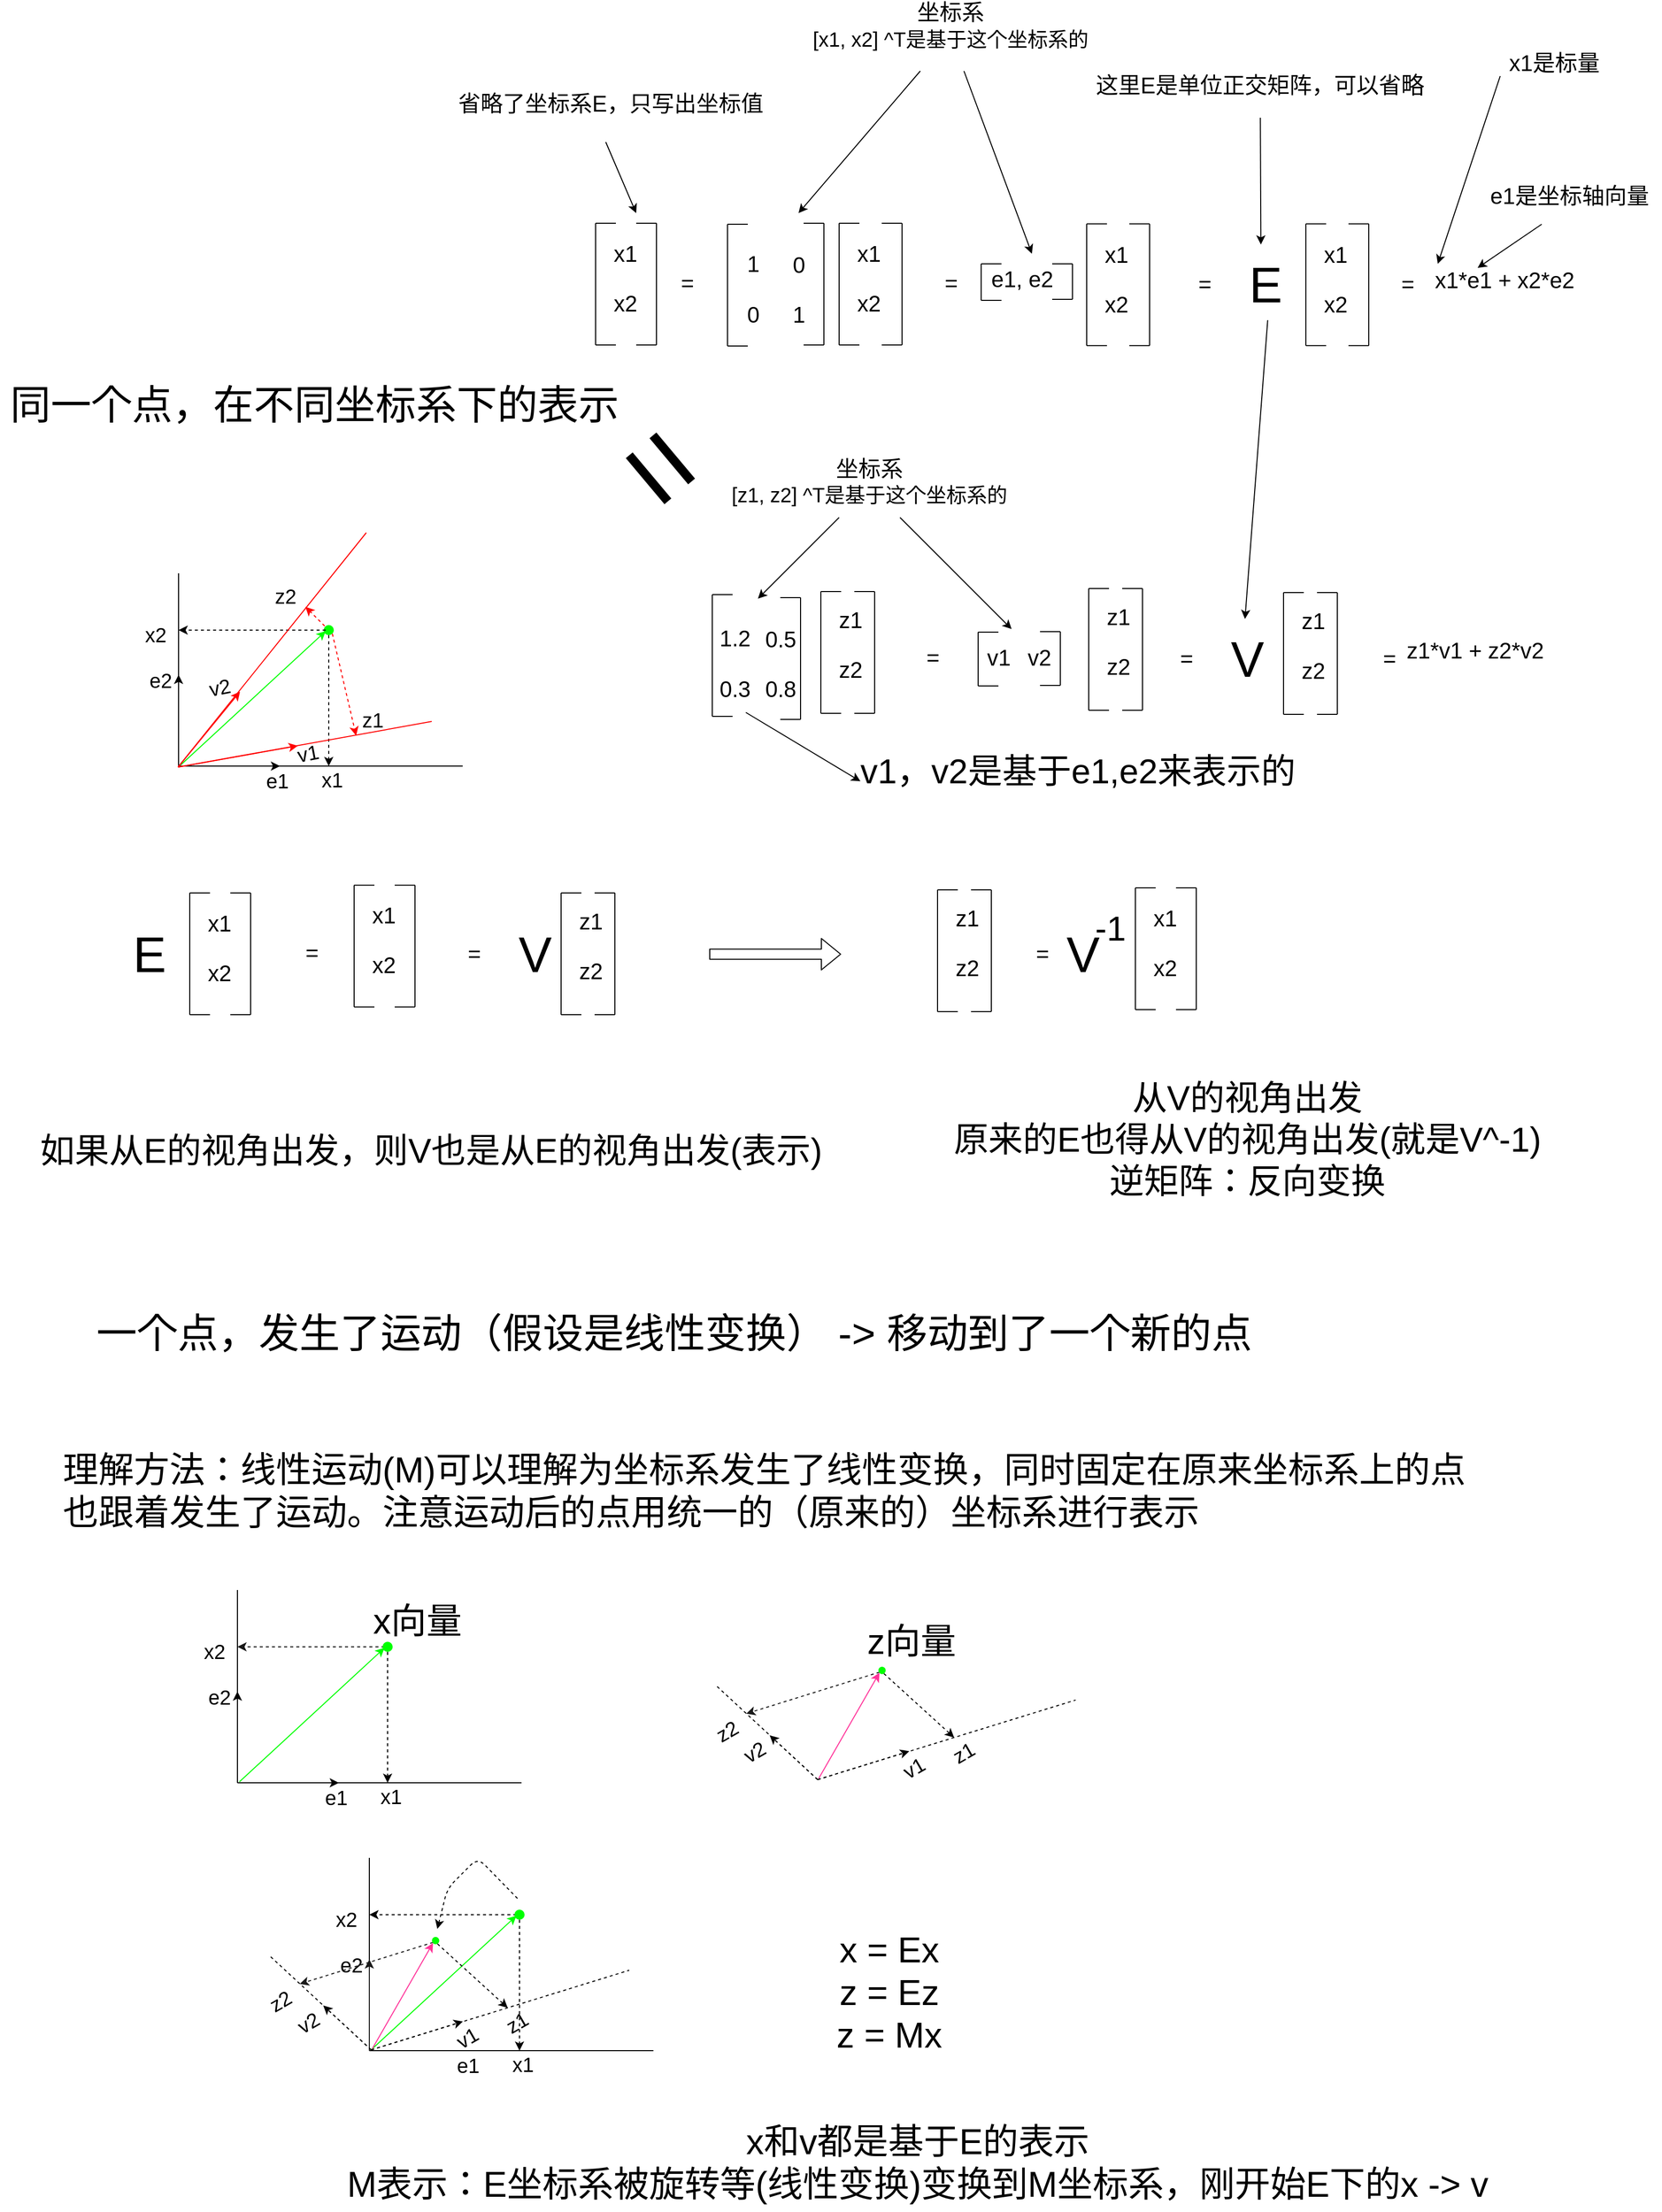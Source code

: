 <mxfile>
    <diagram id="Ub1HZWV3o09gRBObfq5j" name="矩阵变换的理解">
        <mxGraphModel dx="1300" dy="759" grid="0" gridSize="10" guides="1" tooltips="1" connect="1" arrows="1" fold="1" page="1" pageScale="1" pageWidth="827" pageHeight="1169" background="#FFFFFF" math="0" shadow="0">
            <root>
                <mxCell id="0"/>
                <mxCell id="1" parent="0"/>
                <mxCell id="z90qtjDDIyWj6iaFOSli-1" value="" style="endArrow=classic;html=1;strokeColor=#000000;strokeWidth=1;fontSize=22;fontColor=#000000;" parent="1" source="z90qtjDDIyWj6iaFOSli-2" edge="1">
                    <mxGeometry width="50" height="50" relative="1" as="geometry">
                        <mxPoint x="900" y="170" as="sourcePoint"/>
                        <mxPoint x="800" y="350" as="targetPoint"/>
                    </mxGeometry>
                </mxCell>
                <mxCell id="z90qtjDDIyWj6iaFOSli-2" value="坐标系&lt;br&gt;&lt;span style=&quot;font-size: 20px;&quot;&gt;[x1, x2] ^T是基于这个坐标系的&lt;/span&gt;" style="text;html=1;align=center;verticalAlign=middle;resizable=1;points=[];autosize=1;strokeColor=none;fillColor=none;fontSize=22;fontColor=#000000;overflow=fill;" parent="1" vertex="1">
                    <mxGeometry x="800" y="140" width="300" height="70" as="geometry"/>
                </mxCell>
                <mxCell id="z90qtjDDIyWj6iaFOSli-3" value="" style="endArrow=classic;html=1;strokeColor=#000000;strokeWidth=1;fontSize=22;fontColor=#000000;" parent="1" source="z90qtjDDIyWj6iaFOSli-2" edge="1">
                    <mxGeometry width="50" height="50" relative="1" as="geometry">
                        <mxPoint x="990" y="190" as="sourcePoint"/>
                        <mxPoint x="1030" y="390" as="targetPoint"/>
                    </mxGeometry>
                </mxCell>
                <mxCell id="z90qtjDDIyWj6iaFOSli-4" value="" style="endArrow=classic;html=1;strokeColor=#000000;strokeWidth=1;fontSize=22;fontColor=#000000;entryX=0.333;entryY=0;entryDx=0;entryDy=0;entryPerimeter=0;exitX=0.347;exitY=1;exitDx=0;exitDy=0;exitPerimeter=0;" parent="1" source="z90qtjDDIyWj6iaFOSli-5" target="z90qtjDDIyWj6iaFOSli-69" edge="1">
                    <mxGeometry width="50" height="50" relative="1" as="geometry">
                        <mxPoint x="1540" y="280" as="sourcePoint"/>
                        <mxPoint x="1590" y="230" as="targetPoint"/>
                    </mxGeometry>
                </mxCell>
                <mxCell id="z90qtjDDIyWj6iaFOSli-5" value="e1是坐标轴向量" style="text;html=1;align=center;verticalAlign=middle;resizable=1;points=[];autosize=1;strokeColor=none;fillColor=none;fontSize=22;fontColor=#000000;overflow=fill;" parent="1" vertex="1">
                    <mxGeometry x="1470" y="321" width="180" height="40" as="geometry"/>
                </mxCell>
                <mxCell id="z90qtjDDIyWj6iaFOSli-6" value="" style="endArrow=classic;html=1;strokeColor=#000000;strokeWidth=1;fontSize=22;fontColor=#000000;entryX=0.333;entryY=0;entryDx=0;entryDy=0;entryPerimeter=0;exitX=0.014;exitY=0.625;exitDx=0;exitDy=0;exitPerimeter=0;" parent="1" source="z90qtjDDIyWj6iaFOSli-7" edge="1">
                    <mxGeometry width="50" height="50" relative="1" as="geometry">
                        <mxPoint x="1470" y="150" as="sourcePoint"/>
                        <mxPoint x="1430" y="400" as="targetPoint"/>
                    </mxGeometry>
                </mxCell>
                <mxCell id="z90qtjDDIyWj6iaFOSli-7" value="x1是标量" style="text;html=1;align=center;verticalAlign=middle;resizable=1;points=[];autosize=1;strokeColor=none;fillColor=none;fontSize=22;fontColor=#000000;overflow=fill;" parent="1" vertex="1">
                    <mxGeometry x="1490" y="190" width="110" height="40" as="geometry"/>
                </mxCell>
                <mxCell id="z90qtjDDIyWj6iaFOSli-8" value="省略了坐标系E，只写出坐标值" style="text;html=1;align=center;verticalAlign=middle;resizable=1;points=[];autosize=1;strokeColor=none;fillColor=none;fontSize=22;fontColor=#000000;overflow=fill;" parent="1" vertex="1">
                    <mxGeometry x="455" y="230" width="320" height="40" as="geometry"/>
                </mxCell>
                <mxCell id="z90qtjDDIyWj6iaFOSli-9" value="" style="endArrow=classic;html=1;strokeColor=#000000;strokeWidth=1;fontSize=22;fontColor=#000000;" parent="1" edge="1">
                    <mxGeometry width="50" height="50" relative="1" as="geometry">
                        <mxPoint x="610" y="280" as="sourcePoint"/>
                        <mxPoint x="640" y="350" as="targetPoint"/>
                    </mxGeometry>
                </mxCell>
                <mxCell id="z90qtjDDIyWj6iaFOSli-83" value="" style="endArrow=classic;html=1;strokeColor=#000000;strokeWidth=1;fontSize=49;fontColor=#000000;entryX=0.428;entryY=-0.072;entryDx=0;entryDy=0;entryPerimeter=0;" parent="1" source="z90qtjDDIyWj6iaFOSli-84" target="z90qtjDDIyWj6iaFOSli-81" edge="1">
                    <mxGeometry width="50" height="50" relative="1" as="geometry">
                        <mxPoint x="1220" y="620" as="sourcePoint"/>
                        <mxPoint x="1250" y="480" as="targetPoint"/>
                    </mxGeometry>
                </mxCell>
                <mxCell id="z90qtjDDIyWj6iaFOSli-84" value="&lt;font style=&quot;font-size: 22px;&quot;&gt;这里E是单位正交矩阵，可以省&lt;/font&gt;&lt;font style=&quot;font-size: 23px;&quot;&gt;略&lt;/font&gt;" style="text;html=1;align=center;verticalAlign=middle;resizable=1;points=[];autosize=1;strokeColor=none;fillColor=none;fontSize=49;fontColor=#000000;overflow=fill;" parent="1" vertex="1">
                    <mxGeometry x="1080" y="186" width="350" height="70" as="geometry"/>
                </mxCell>
                <mxCell id="z90qtjDDIyWj6iaFOSli-85" value="" style="group;fontColor=#000000;strokeColor=none;" parent="1" vertex="1" connectable="0">
                    <mxGeometry x="712" y="730" width="95" height="120" as="geometry"/>
                </mxCell>
                <mxCell id="z90qtjDDIyWj6iaFOSli-86" value="" style="group;rotation=-180;fontColor=#000000;strokeColor=none;" parent="z90qtjDDIyWj6iaFOSli-85" vertex="1" connectable="0">
                    <mxGeometry x="72" width="20" height="120" as="geometry"/>
                </mxCell>
                <mxCell id="z90qtjDDIyWj6iaFOSli-87" value="" style="endArrow=none;html=1;strokeColor=none;strokeWidth=1;fontSize=22;fontColor=#000000;" parent="z90qtjDDIyWj6iaFOSli-86" edge="1">
                    <mxGeometry width="50" height="50" relative="1" as="geometry">
                        <mxPoint x="20" as="sourcePoint"/>
                        <mxPoint x="20" y="120" as="targetPoint"/>
                    </mxGeometry>
                </mxCell>
                <mxCell id="z90qtjDDIyWj6iaFOSli-88" value="" style="endArrow=none;html=1;strokeColor=none;strokeWidth=1;fontSize=22;fontColor=#000000;" parent="z90qtjDDIyWj6iaFOSli-86" edge="1">
                    <mxGeometry width="50" height="50" relative="1" as="geometry">
                        <mxPoint x="20" as="sourcePoint"/>
                        <mxPoint as="targetPoint"/>
                    </mxGeometry>
                </mxCell>
                <mxCell id="z90qtjDDIyWj6iaFOSli-89" value="" style="endArrow=none;html=1;strokeColor=none;strokeWidth=1;fontSize=22;fontColor=#000000;" parent="z90qtjDDIyWj6iaFOSli-86" edge="1">
                    <mxGeometry width="50" height="50" relative="1" as="geometry">
                        <mxPoint x="20" y="120" as="sourcePoint"/>
                        <mxPoint y="120" as="targetPoint"/>
                    </mxGeometry>
                </mxCell>
                <mxCell id="u9_ywpVeGWuOZmA72W30-1" value="" style="group;fontFamily=Helvetica;fontSize=16;fontColor=#000000;fillColor=none;gradientColor=none;html=1;" parent="z90qtjDDIyWj6iaFOSli-86" vertex="1" connectable="0">
                    <mxGeometry x="-2" y="-1.0" width="20" height="120" as="geometry"/>
                </mxCell>
                <mxCell id="u9_ywpVeGWuOZmA72W30-2" value="" style="endArrow=none;html=1;strokeColor=#000000;strokeWidth=1;fontSize=22;fontColor=#000000;labelBackgroundColor=none;fontFamily=Helvetica;" parent="u9_ywpVeGWuOZmA72W30-1" edge="1">
                    <mxGeometry width="50" height="50" relative="1" as="geometry">
                        <mxPoint x="20" as="sourcePoint"/>
                        <mxPoint x="20" y="120" as="targetPoint"/>
                    </mxGeometry>
                </mxCell>
                <mxCell id="u9_ywpVeGWuOZmA72W30-3" value="" style="endArrow=none;html=1;strokeColor=#000000;strokeWidth=1;fontSize=22;fontColor=#000000;labelBackgroundColor=none;fontFamily=Helvetica;" parent="u9_ywpVeGWuOZmA72W30-1" edge="1">
                    <mxGeometry width="50" height="50" relative="1" as="geometry">
                        <mxPoint x="20" as="sourcePoint"/>
                        <mxPoint as="targetPoint"/>
                    </mxGeometry>
                </mxCell>
                <mxCell id="u9_ywpVeGWuOZmA72W30-4" value="" style="endArrow=none;html=1;strokeColor=#000000;strokeWidth=1;fontSize=22;fontColor=#000000;labelBackgroundColor=none;fontFamily=Helvetica;" parent="u9_ywpVeGWuOZmA72W30-1" edge="1">
                    <mxGeometry width="50" height="50" relative="1" as="geometry">
                        <mxPoint x="20" y="120" as="sourcePoint"/>
                        <mxPoint y="120" as="targetPoint"/>
                    </mxGeometry>
                </mxCell>
                <mxCell id="z90qtjDDIyWj6iaFOSli-90" value="" style="group;fontColor=#000000;strokeColor=none;" parent="z90qtjDDIyWj6iaFOSli-85" vertex="1" connectable="0">
                    <mxGeometry width="50" height="120" as="geometry"/>
                </mxCell>
                <mxCell id="z90qtjDDIyWj6iaFOSli-91" value="" style="endArrow=none;html=1;strokeColor=none;strokeWidth=1;fontSize=22;fontColor=#000000;" parent="z90qtjDDIyWj6iaFOSli-90" edge="1">
                    <mxGeometry width="50" height="50" relative="1" as="geometry">
                        <mxPoint y="120" as="sourcePoint"/>
                        <mxPoint as="targetPoint"/>
                    </mxGeometry>
                </mxCell>
                <mxCell id="z90qtjDDIyWj6iaFOSli-92" value="" style="endArrow=none;html=1;strokeColor=none;strokeWidth=1;fontSize=22;fontColor=#000000;" parent="z90qtjDDIyWj6iaFOSli-90" edge="1">
                    <mxGeometry width="50" height="50" relative="1" as="geometry">
                        <mxPoint y="120" as="sourcePoint"/>
                        <mxPoint x="20" y="120" as="targetPoint"/>
                    </mxGeometry>
                </mxCell>
                <mxCell id="z90qtjDDIyWj6iaFOSli-93" value="" style="endArrow=none;html=1;strokeColor=none;strokeWidth=1;fontSize=22;fontColor=#000000;" parent="z90qtjDDIyWj6iaFOSli-90" edge="1">
                    <mxGeometry width="50" height="50" relative="1" as="geometry">
                        <mxPoint as="sourcePoint"/>
                        <mxPoint x="20" as="targetPoint"/>
                    </mxGeometry>
                </mxCell>
                <mxCell id="z90qtjDDIyWj6iaFOSli-94" value="1.2" style="text;html=1;align=center;verticalAlign=middle;resizable=0;points=[];autosize=1;strokeColor=none;fillColor=none;fontSize=22;fontColor=#000000;" parent="z90qtjDDIyWj6iaFOSli-90" vertex="1">
                    <mxGeometry y="20" width="50" height="40" as="geometry"/>
                </mxCell>
                <mxCell id="z90qtjDDIyWj6iaFOSli-95" value="0.3" style="text;html=1;align=center;verticalAlign=middle;resizable=0;points=[];autosize=1;strokeColor=none;fillColor=none;fontSize=22;fontColor=#000000;" parent="z90qtjDDIyWj6iaFOSli-90" vertex="1">
                    <mxGeometry y="70" width="50" height="40" as="geometry"/>
                </mxCell>
                <mxCell id="X-16JMxadf06iBYGS83R-1" value="" style="group;fontFamily=Helvetica;fontSize=16;fontColor=#000000;fillColor=none;gradientColor=none;html=1;" parent="z90qtjDDIyWj6iaFOSli-90" vertex="1" connectable="0">
                    <mxGeometry x="3" y="-4" width="20" height="120" as="geometry"/>
                </mxCell>
                <mxCell id="X-16JMxadf06iBYGS83R-2" value="" style="endArrow=none;html=1;strokeColor=#000000;strokeWidth=1;fontSize=22;fontColor=#000000;labelBackgroundColor=none;fontFamily=Helvetica;" parent="X-16JMxadf06iBYGS83R-1" edge="1">
                    <mxGeometry width="50" height="50" relative="1" as="geometry">
                        <mxPoint y="120" as="sourcePoint"/>
                        <mxPoint as="targetPoint"/>
                    </mxGeometry>
                </mxCell>
                <mxCell id="X-16JMxadf06iBYGS83R-3" value="" style="endArrow=none;html=1;strokeColor=#000000;strokeWidth=1;fontSize=22;fontColor=#000000;labelBackgroundColor=none;fontFamily=Helvetica;" parent="X-16JMxadf06iBYGS83R-1" edge="1">
                    <mxGeometry width="50" height="50" relative="1" as="geometry">
                        <mxPoint y="120" as="sourcePoint"/>
                        <mxPoint x="20" y="120" as="targetPoint"/>
                    </mxGeometry>
                </mxCell>
                <mxCell id="X-16JMxadf06iBYGS83R-4" value="" style="endArrow=none;html=1;strokeColor=#000000;strokeWidth=1;fontSize=22;fontColor=#000000;labelBackgroundColor=none;fontFamily=Helvetica;" parent="X-16JMxadf06iBYGS83R-1" edge="1">
                    <mxGeometry width="50" height="50" relative="1" as="geometry">
                        <mxPoint as="sourcePoint"/>
                        <mxPoint x="20" as="targetPoint"/>
                    </mxGeometry>
                </mxCell>
                <mxCell id="z90qtjDDIyWj6iaFOSli-96" value="0.5" style="text;html=1;align=center;verticalAlign=middle;resizable=0;points=[];autosize=1;strokeColor=none;fillColor=none;fontSize=22;fontColor=#000000;" parent="z90qtjDDIyWj6iaFOSli-85" vertex="1">
                    <mxGeometry x="45" y="21" width="50" height="40" as="geometry"/>
                </mxCell>
                <mxCell id="z90qtjDDIyWj6iaFOSli-97" value="0.8" style="text;html=1;align=center;verticalAlign=middle;resizable=0;points=[];autosize=1;strokeColor=none;fillColor=none;fontSize=22;fontColor=#000000;" parent="z90qtjDDIyWj6iaFOSli-85" vertex="1">
                    <mxGeometry x="45" y="70" width="50" height="40" as="geometry"/>
                </mxCell>
                <mxCell id="z90qtjDDIyWj6iaFOSli-98" value="" style="group;fontColor=#000000;strokeColor=none;" parent="1" vertex="1" connectable="0">
                    <mxGeometry x="1086" y="718" width="60" height="125" as="geometry"/>
                </mxCell>
                <mxCell id="z90qtjDDIyWj6iaFOSli-99" value="" style="group;fontColor=#000000;strokeColor=none;" parent="z90qtjDDIyWj6iaFOSli-98" vertex="1" connectable="0">
                    <mxGeometry width="20" height="122.0" as="geometry"/>
                </mxCell>
                <mxCell id="z90qtjDDIyWj6iaFOSli-100" value="" style="endArrow=none;html=1;strokeColor=none;strokeWidth=1;fontSize=22;fontColor=#000000;" parent="z90qtjDDIyWj6iaFOSli-99" edge="1">
                    <mxGeometry width="50" height="50" relative="1" as="geometry">
                        <mxPoint y="120.0" as="sourcePoint"/>
                        <mxPoint as="targetPoint"/>
                    </mxGeometry>
                </mxCell>
                <mxCell id="z90qtjDDIyWj6iaFOSli-101" value="" style="endArrow=none;html=1;strokeColor=none;strokeWidth=1;fontSize=22;fontColor=#000000;" parent="z90qtjDDIyWj6iaFOSli-99" edge="1">
                    <mxGeometry width="50" height="50" relative="1" as="geometry">
                        <mxPoint y="120.0" as="sourcePoint"/>
                        <mxPoint x="20" y="120.0" as="targetPoint"/>
                    </mxGeometry>
                </mxCell>
                <mxCell id="z90qtjDDIyWj6iaFOSli-102" value="" style="endArrow=none;html=1;strokeColor=none;strokeWidth=1;fontSize=22;fontColor=#000000;" parent="z90qtjDDIyWj6iaFOSli-99" edge="1">
                    <mxGeometry width="50" height="50" relative="1" as="geometry">
                        <mxPoint as="sourcePoint"/>
                        <mxPoint x="20" as="targetPoint"/>
                    </mxGeometry>
                </mxCell>
                <mxCell id="u9_ywpVeGWuOZmA72W30-5" value="" style="group;fontFamily=Helvetica;fontSize=16;fontColor=#000000;fillColor=none;gradientColor=none;html=1;" parent="z90qtjDDIyWj6iaFOSli-99" vertex="1" connectable="0">
                    <mxGeometry y="2.0" width="20" height="120.0" as="geometry"/>
                </mxCell>
                <mxCell id="u9_ywpVeGWuOZmA72W30-6" value="" style="endArrow=none;html=1;strokeColor=#000000;strokeWidth=1;fontSize=22;fontColor=#000000;labelBackgroundColor=none;fontFamily=Helvetica;" parent="u9_ywpVeGWuOZmA72W30-5" edge="1">
                    <mxGeometry width="50" height="50" relative="1" as="geometry">
                        <mxPoint y="120.0" as="sourcePoint"/>
                        <mxPoint as="targetPoint"/>
                    </mxGeometry>
                </mxCell>
                <mxCell id="u9_ywpVeGWuOZmA72W30-7" value="" style="endArrow=none;html=1;strokeColor=#000000;strokeWidth=1;fontSize=22;fontColor=#000000;labelBackgroundColor=none;fontFamily=Helvetica;" parent="u9_ywpVeGWuOZmA72W30-5" edge="1">
                    <mxGeometry width="50" height="50" relative="1" as="geometry">
                        <mxPoint y="120.0" as="sourcePoint"/>
                        <mxPoint x="20" y="120.0" as="targetPoint"/>
                    </mxGeometry>
                </mxCell>
                <mxCell id="u9_ywpVeGWuOZmA72W30-8" value="" style="endArrow=none;html=1;strokeColor=#000000;strokeWidth=1;fontSize=22;fontColor=#000000;labelBackgroundColor=none;fontFamily=Helvetica;" parent="u9_ywpVeGWuOZmA72W30-5" edge="1">
                    <mxGeometry width="50" height="50" relative="1" as="geometry">
                        <mxPoint as="sourcePoint"/>
                        <mxPoint x="20" as="targetPoint"/>
                    </mxGeometry>
                </mxCell>
                <mxCell id="z90qtjDDIyWj6iaFOSli-103" value="" style="group;rotation=-180;fontColor=#000000;strokeColor=none;" parent="z90qtjDDIyWj6iaFOSli-98" vertex="1" connectable="0">
                    <mxGeometry x="40" width="20" height="120.0" as="geometry"/>
                </mxCell>
                <mxCell id="z90qtjDDIyWj6iaFOSli-104" value="" style="endArrow=none;html=1;strokeColor=none;strokeWidth=1;fontSize=22;fontColor=#000000;" parent="z90qtjDDIyWj6iaFOSli-103" edge="1">
                    <mxGeometry width="50" height="50" relative="1" as="geometry">
                        <mxPoint x="20" as="sourcePoint"/>
                        <mxPoint x="20" y="120.0" as="targetPoint"/>
                    </mxGeometry>
                </mxCell>
                <mxCell id="z90qtjDDIyWj6iaFOSli-105" value="" style="endArrow=none;html=1;strokeColor=none;strokeWidth=1;fontSize=22;fontColor=#000000;" parent="z90qtjDDIyWj6iaFOSli-103" edge="1">
                    <mxGeometry width="50" height="50" relative="1" as="geometry">
                        <mxPoint x="20" as="sourcePoint"/>
                        <mxPoint as="targetPoint"/>
                    </mxGeometry>
                </mxCell>
                <mxCell id="z90qtjDDIyWj6iaFOSli-106" value="" style="endArrow=none;html=1;strokeColor=none;strokeWidth=1;fontSize=22;fontColor=#000000;" parent="z90qtjDDIyWj6iaFOSli-103" edge="1">
                    <mxGeometry width="50" height="50" relative="1" as="geometry">
                        <mxPoint x="20" y="120.0" as="sourcePoint"/>
                        <mxPoint y="120.0" as="targetPoint"/>
                    </mxGeometry>
                </mxCell>
                <mxCell id="z90qtjDDIyWj6iaFOSli-107" value="z1" style="text;html=1;align=center;verticalAlign=middle;resizable=0;points=[];autosize=1;strokeColor=none;fillColor=none;fontSize=22;fontColor=#000000;" parent="z90qtjDDIyWj6iaFOSli-98" vertex="1">
                    <mxGeometry x="4" y="11.0" width="50" height="40" as="geometry"/>
                </mxCell>
                <mxCell id="z90qtjDDIyWj6iaFOSli-108" value="z2" style="text;html=1;align=center;verticalAlign=middle;resizable=0;points=[];autosize=1;strokeColor=none;fillColor=none;fontSize=22;fontColor=#000000;" parent="z90qtjDDIyWj6iaFOSli-98" vertex="1">
                    <mxGeometry x="4" y="60.0" width="50" height="40" as="geometry"/>
                </mxCell>
                <mxCell id="u9_ywpVeGWuOZmA72W30-9" value="" style="group;fontFamily=Helvetica;fontSize=16;fontColor=#000000;fillColor=none;gradientColor=none;html=1;" parent="z90qtjDDIyWj6iaFOSli-98" vertex="1" connectable="0">
                    <mxGeometry x="33" y="2.0" width="20" height="120.0" as="geometry"/>
                </mxCell>
                <mxCell id="u9_ywpVeGWuOZmA72W30-10" value="" style="endArrow=none;html=1;strokeColor=#000000;strokeWidth=1;fontSize=22;fontColor=#000000;labelBackgroundColor=none;fontFamily=Helvetica;" parent="u9_ywpVeGWuOZmA72W30-9" edge="1">
                    <mxGeometry width="50" height="50" relative="1" as="geometry">
                        <mxPoint x="20" as="sourcePoint"/>
                        <mxPoint x="20" y="120.0" as="targetPoint"/>
                    </mxGeometry>
                </mxCell>
                <mxCell id="u9_ywpVeGWuOZmA72W30-11" value="" style="endArrow=none;html=1;strokeColor=#000000;strokeWidth=1;fontSize=22;fontColor=#000000;labelBackgroundColor=none;fontFamily=Helvetica;" parent="u9_ywpVeGWuOZmA72W30-9" edge="1">
                    <mxGeometry width="50" height="50" relative="1" as="geometry">
                        <mxPoint x="20" as="sourcePoint"/>
                        <mxPoint as="targetPoint"/>
                    </mxGeometry>
                </mxCell>
                <mxCell id="u9_ywpVeGWuOZmA72W30-12" value="" style="endArrow=none;html=1;strokeColor=#000000;strokeWidth=1;fontSize=22;fontColor=#000000;labelBackgroundColor=none;fontFamily=Helvetica;" parent="u9_ywpVeGWuOZmA72W30-9" edge="1">
                    <mxGeometry width="50" height="50" relative="1" as="geometry">
                        <mxPoint x="20" y="120.0" as="sourcePoint"/>
                        <mxPoint y="120.0" as="targetPoint"/>
                    </mxGeometry>
                </mxCell>
                <mxCell id="z90qtjDDIyWj6iaFOSli-120" value="=" style="text;html=1;align=center;verticalAlign=middle;resizable=0;points=[];autosize=1;strokeColor=none;fillColor=none;fontSize=22;fontColor=#000000;" parent="1" vertex="1">
                    <mxGeometry x="912" y="769" width="40" height="40" as="geometry"/>
                </mxCell>
                <mxCell id="z90qtjDDIyWj6iaFOSli-121" value="" style="group;fontColor=#000000;strokeColor=none;" parent="1" vertex="1" connectable="0">
                    <mxGeometry x="962" y="769" width="60" height="40" as="geometry"/>
                </mxCell>
                <mxCell id="z90qtjDDIyWj6iaFOSli-122" value="" style="endArrow=none;html=1;strokeColor=none;strokeWidth=1;fontSize=22;fontColor=#000000;" parent="z90qtjDDIyWj6iaFOSli-121" edge="1">
                    <mxGeometry width="50" height="50" relative="1" as="geometry">
                        <mxPoint y="35" as="sourcePoint"/>
                        <mxPoint as="targetPoint"/>
                    </mxGeometry>
                </mxCell>
                <mxCell id="z90qtjDDIyWj6iaFOSli-123" value="" style="endArrow=none;html=1;strokeColor=none;strokeWidth=1;fontSize=22;fontColor=#000000;" parent="z90qtjDDIyWj6iaFOSli-121" edge="1">
                    <mxGeometry width="50" height="50" relative="1" as="geometry">
                        <mxPoint y="35" as="sourcePoint"/>
                        <mxPoint x="20" y="35" as="targetPoint"/>
                    </mxGeometry>
                </mxCell>
                <mxCell id="z90qtjDDIyWj6iaFOSli-124" value="" style="endArrow=none;html=1;strokeColor=none;strokeWidth=1;fontSize=22;fontColor=#000000;" parent="z90qtjDDIyWj6iaFOSli-121" edge="1">
                    <mxGeometry width="50" height="50" relative="1" as="geometry">
                        <mxPoint as="sourcePoint"/>
                        <mxPoint x="20" as="targetPoint"/>
                    </mxGeometry>
                </mxCell>
                <mxCell id="z90qtjDDIyWj6iaFOSli-125" value="v1" style="text;html=1;align=center;verticalAlign=middle;resizable=0;points=[];autosize=1;strokeColor=none;fillColor=none;fontSize=22;fontColor=#000000;" parent="z90qtjDDIyWj6iaFOSli-121" vertex="1">
                    <mxGeometry x="10" width="50" height="40" as="geometry"/>
                </mxCell>
                <mxCell id="wscGWe_oRdGvbsKSGXHh-1" value="" style="group;fontFamily=Helvetica;fontSize=16;fontColor=#000000;fillColor=none;gradientColor=none;html=1;" parent="z90qtjDDIyWj6iaFOSli-121" vertex="1" connectable="0">
                    <mxGeometry x="15" y="-6" width="20" height="53" as="geometry"/>
                </mxCell>
                <mxCell id="wscGWe_oRdGvbsKSGXHh-2" value="" style="endArrow=none;html=1;strokeColor=#000000;strokeWidth=1;fontSize=22;fontColor=#000000;labelBackgroundColor=none;fontFamily=Helvetica;" parent="wscGWe_oRdGvbsKSGXHh-1" edge="1">
                    <mxGeometry width="50" height="50" relative="1" as="geometry">
                        <mxPoint y="53" as="sourcePoint"/>
                        <mxPoint as="targetPoint"/>
                    </mxGeometry>
                </mxCell>
                <mxCell id="wscGWe_oRdGvbsKSGXHh-3" value="" style="endArrow=none;html=1;strokeColor=#000000;strokeWidth=1;fontSize=22;fontColor=#000000;labelBackgroundColor=none;fontFamily=Helvetica;" parent="wscGWe_oRdGvbsKSGXHh-1" edge="1">
                    <mxGeometry width="50" height="50" relative="1" as="geometry">
                        <mxPoint y="53" as="sourcePoint"/>
                        <mxPoint x="20" y="53" as="targetPoint"/>
                    </mxGeometry>
                </mxCell>
                <mxCell id="wscGWe_oRdGvbsKSGXHh-4" value="" style="endArrow=none;html=1;strokeColor=#000000;strokeWidth=1;fontSize=22;fontColor=#000000;labelBackgroundColor=none;fontFamily=Helvetica;" parent="wscGWe_oRdGvbsKSGXHh-1" edge="1">
                    <mxGeometry width="50" height="50" relative="1" as="geometry">
                        <mxPoint as="sourcePoint"/>
                        <mxPoint x="20" as="targetPoint"/>
                    </mxGeometry>
                </mxCell>
                <mxCell id="z90qtjDDIyWj6iaFOSli-130" value="v2" style="text;html=1;align=center;verticalAlign=middle;resizable=0;points=[];autosize=1;strokeColor=none;fillColor=none;fontSize=22;fontColor=#000000;" parent="1" vertex="1">
                    <mxGeometry x="1012" y="769" width="50" height="40" as="geometry"/>
                </mxCell>
                <mxCell id="z90qtjDDIyWj6iaFOSli-131" value="=" style="text;html=1;align=center;verticalAlign=middle;resizable=0;points=[];autosize=1;strokeColor=none;fillColor=none;fontSize=22;fontColor=#000000;" parent="1" vertex="1">
                    <mxGeometry x="1162" y="770" width="40" height="40" as="geometry"/>
                </mxCell>
                <mxCell id="z90qtjDDIyWj6iaFOSli-132" value="z1*v1 + z2*v2" style="text;html=1;align=center;verticalAlign=middle;resizable=1;points=[];autosize=1;strokeColor=none;fillColor=none;fontSize=22;fontColor=#000000;overflow=fill;" parent="1" vertex="1">
                    <mxGeometry x="1387" y="769" width="160" height="40" as="geometry"/>
                </mxCell>
                <mxCell id="z90qtjDDIyWj6iaFOSli-144" value="V" style="text;html=1;align=center;verticalAlign=middle;resizable=0;points=[];autosize=1;strokeColor=none;fillColor=none;fontSize=49;fontColor=#000000;" parent="1" vertex="1">
                    <mxGeometry x="1212" y="755" width="60" height="70" as="geometry"/>
                </mxCell>
                <mxCell id="z90qtjDDIyWj6iaFOSli-145" value="=" style="text;html=1;align=center;verticalAlign=middle;resizable=0;points=[];autosize=1;strokeColor=none;fillColor=none;fontSize=22;fontColor=#000000;" parent="1" vertex="1">
                    <mxGeometry x="1362" y="770" width="40" height="40" as="geometry"/>
                </mxCell>
                <mxCell id="z90qtjDDIyWj6iaFOSli-171" value="" style="endArrow=classic;html=1;strokeColor=#000000;strokeWidth=1;fontSize=20;fontColor=#000000;" parent="1" source="z90qtjDDIyWj6iaFOSli-172" edge="1">
                    <mxGeometry width="50" height="50" relative="1" as="geometry">
                        <mxPoint x="840" y="610" as="sourcePoint"/>
                        <mxPoint x="760" y="730" as="targetPoint"/>
                    </mxGeometry>
                </mxCell>
                <mxCell id="z90qtjDDIyWj6iaFOSli-172" value="&lt;span style=&quot;font-size: 22px;&quot;&gt;坐标系&lt;/span&gt;&lt;br style=&quot;font-size: 22px;&quot;&gt;[z1, z2] ^T是基于这个坐标系的" style="text;html=1;align=center;verticalAlign=middle;resizable=1;points=[];autosize=1;strokeColor=none;fillColor=none;fontSize=20;fontColor=#000000;overflow=fill;" parent="1" vertex="1">
                    <mxGeometry x="720" y="590" width="300" height="60" as="geometry"/>
                </mxCell>
                <mxCell id="z90qtjDDIyWj6iaFOSli-173" value="" style="endArrow=classic;html=1;strokeColor=#000000;strokeWidth=1;fontSize=20;fontColor=#000000;" parent="1" source="z90qtjDDIyWj6iaFOSli-172" edge="1">
                    <mxGeometry width="50" height="50" relative="1" as="geometry">
                        <mxPoint x="950" y="640" as="sourcePoint"/>
                        <mxPoint x="1010" y="760" as="targetPoint"/>
                    </mxGeometry>
                </mxCell>
                <mxCell id="z90qtjDDIyWj6iaFOSli-174" value="&lt;font style=&quot;font-size: 40px;&quot;&gt;同一个点，在不同坐标系下的表示&lt;/font&gt;" style="text;html=1;align=center;verticalAlign=middle;resizable=1;points=[];autosize=1;strokeColor=none;fillColor=none;fontSize=20;fontColor=#000000;overflow=fill;" parent="1" vertex="1">
                    <mxGeometry x="13" y="515" width="620" height="60" as="geometry"/>
                </mxCell>
                <mxCell id="z90qtjDDIyWj6iaFOSli-175" value="" style="endArrow=classic;html=1;strokeColor=none;strokeWidth=1;fontSize=20;fontColor=#000000;" parent="1" source="z90qtjDDIyWj6iaFOSli-174" edge="1">
                    <mxGeometry width="50" height="50" relative="1" as="geometry">
                        <mxPoint x="490" y="780" as="sourcePoint"/>
                        <mxPoint x="700" y="790" as="targetPoint"/>
                    </mxGeometry>
                </mxCell>
                <mxCell id="z90qtjDDIyWj6iaFOSli-176" value="" style="endArrow=classic;html=1;strokeColor=none;strokeWidth=1;fontSize=20;fontColor=#000000;exitX=0.586;exitY=0.05;exitDx=0;exitDy=0;exitPerimeter=0;" parent="1" source="z90qtjDDIyWj6iaFOSli-174" edge="1">
                    <mxGeometry width="50" height="50" relative="1" as="geometry">
                        <mxPoint x="430" y="590" as="sourcePoint"/>
                        <mxPoint x="590" y="420" as="targetPoint"/>
                    </mxGeometry>
                </mxCell>
                <mxCell id="z90qtjDDIyWj6iaFOSli-177" value="=" style="text;html=1;align=center;verticalAlign=middle;resizable=0;points=[];autosize=1;strokeColor=none;fillColor=none;fontSize=122;fontColor=#000000;rotation=50;" parent="1" vertex="1">
                    <mxGeometry x="620" y="520" width="90" height="160" as="geometry"/>
                </mxCell>
                <mxCell id="z90qtjDDIyWj6iaFOSli-189" value="E" style="text;html=1;align=center;verticalAlign=middle;resizable=0;points=[];autosize=1;strokeColor=none;fillColor=none;fontSize=49;fontColor=#000000;container=0;" parent="1" vertex="1">
                    <mxGeometry x="130" y="1046" width="60" height="70" as="geometry"/>
                </mxCell>
                <mxCell id="z90qtjDDIyWj6iaFOSli-190" value="" style="endArrow=classic;html=1;strokeColor=#000000;strokeWidth=1;fontSize=122;fontColor=#000000;exitX=0.54;exitY=0.994;exitDx=0;exitDy=0;exitPerimeter=0;" parent="1" source="z90qtjDDIyWj6iaFOSli-81" edge="1">
                    <mxGeometry width="50" height="50" relative="1" as="geometry">
                        <mxPoint x="1250" y="490" as="sourcePoint"/>
                        <mxPoint x="1240" y="750" as="targetPoint"/>
                    </mxGeometry>
                </mxCell>
                <mxCell id="z90qtjDDIyWj6iaFOSli-191" value="&lt;span style=&quot;font-family: Helvetica; font-size: 34px; font-style: normal; font-variant-ligatures: normal; font-variant-caps: normal; font-weight: 400; letter-spacing: normal; orphans: 2; text-align: center; text-indent: 0px; text-transform: none; widows: 2; word-spacing: 0px; -webkit-text-stroke-width: 0px; text-decoration-thickness: initial; text-decoration-style: initial; text-decoration-color: initial; float: none; display: inline !important;&quot;&gt;v1，v2是基于e1,e2来表示的&lt;/span&gt;" style="text;whiteSpace=wrap;html=1;fontSize=34;fontColor=#000000;labelBackgroundColor=none;overflow=fill;resizable=1;strokeColor=none;" parent="1" vertex="1">
                    <mxGeometry x="861" y="880" width="460" height="60" as="geometry"/>
                </mxCell>
                <mxCell id="z90qtjDDIyWj6iaFOSli-203" value="V" style="text;html=1;align=center;verticalAlign=middle;resizable=0;points=[];autosize=1;strokeColor=none;fillColor=none;fontSize=49;fontColor=#000000;container=0;" parent="1" vertex="1">
                    <mxGeometry x="510" y="1046" width="60" height="70" as="geometry"/>
                </mxCell>
                <mxCell id="z90qtjDDIyWj6iaFOSli-215" value="=" style="text;html=1;align=center;verticalAlign=middle;resizable=0;points=[];autosize=1;strokeColor=none;fillColor=none;fontSize=22;fontColor=#000000;container=0;" parent="1" vertex="1">
                    <mxGeometry x="300" y="1060" width="40" height="40" as="geometry"/>
                </mxCell>
                <mxCell id="z90qtjDDIyWj6iaFOSli-216" value="=" style="text;html=1;align=center;verticalAlign=middle;resizable=0;points=[];autosize=1;strokeColor=none;fillColor=none;fontSize=22;fontColor=#000000;container=0;" parent="1" vertex="1">
                    <mxGeometry x="460" y="1061" width="40" height="40" as="geometry"/>
                </mxCell>
                <mxCell id="z90qtjDDIyWj6iaFOSli-217" value="" style="shape=flexArrow;endArrow=classic;html=1;strokeColor=#000000;strokeWidth=1;fontSize=34;fontColor=#000000;fillColor=none;" parent="1" edge="1">
                    <mxGeometry width="50" height="50" relative="1" as="geometry">
                        <mxPoint x="712" y="1080.41" as="sourcePoint"/>
                        <mxPoint x="842" y="1080.41" as="targetPoint"/>
                    </mxGeometry>
                </mxCell>
                <mxCell id="z90qtjDDIyWj6iaFOSli-229" value="=" style="text;html=1;align=center;verticalAlign=middle;resizable=0;points=[];autosize=1;strokeColor=none;fillColor=none;fontSize=22;fontColor=#000000;" parent="1" vertex="1">
                    <mxGeometry x="1020" y="1061" width="40" height="40" as="geometry"/>
                </mxCell>
                <mxCell id="z90qtjDDIyWj6iaFOSli-241" value="" style="group;fontColor=#000000;strokeColor=none;" parent="1" vertex="1" connectable="0">
                    <mxGeometry x="1050" y="1030" width="82" height="86" as="geometry"/>
                </mxCell>
                <mxCell id="z90qtjDDIyWj6iaFOSli-242" value="V" style="text;html=1;align=center;verticalAlign=middle;resizable=0;points=[];autosize=1;strokeColor=none;fillColor=none;fontSize=49;fontColor=#000000;" parent="z90qtjDDIyWj6iaFOSli-241" vertex="1">
                    <mxGeometry y="16" width="60" height="70" as="geometry"/>
                </mxCell>
                <mxCell id="z90qtjDDIyWj6iaFOSli-243" value="-1" style="text;html=1;align=center;verticalAlign=middle;resizable=0;points=[];autosize=1;strokeColor=none;fillColor=none;fontSize=34;fontColor=#000000;" parent="z90qtjDDIyWj6iaFOSli-241" vertex="1">
                    <mxGeometry x="32" width="50" height="50" as="geometry"/>
                </mxCell>
                <mxCell id="z90qtjDDIyWj6iaFOSli-244" value="" style="endArrow=classic;html=1;strokeColor=#000000;strokeWidth=1;fontSize=34;fontColor=#000000;entryX=0;entryY=0.5;entryDx=0;entryDy=0;exitX=0.721;exitY=1.053;exitDx=0;exitDy=0;exitPerimeter=0;" parent="1" source="z90qtjDDIyWj6iaFOSli-95" target="z90qtjDDIyWj6iaFOSli-191" edge="1">
                    <mxGeometry width="50" height="50" relative="1" as="geometry">
                        <mxPoint x="600" y="910" as="sourcePoint"/>
                        <mxPoint x="650" y="860" as="targetPoint"/>
                    </mxGeometry>
                </mxCell>
                <mxCell id="z90qtjDDIyWj6iaFOSli-245" value="如果从E的视角出发，则V也是从E的视角出发(表示)" style="text;html=1;align=center;verticalAlign=middle;resizable=1;points=[];autosize=1;strokeColor=none;fillColor=none;fontSize=34;fontColor=#000000;overflow=fill;" parent="1" vertex="1">
                    <mxGeometry x="43" y="1254" width="790" height="50" as="geometry"/>
                </mxCell>
                <mxCell id="z90qtjDDIyWj6iaFOSli-246" value="从V的视角出发&lt;br&gt;原来的E也得从V的视角出发(就是V^-1)&lt;br&gt;逆矩阵：反向变换" style="text;html=1;align=center;verticalAlign=middle;resizable=1;points=[];autosize=1;strokeColor=none;fillColor=none;fontSize=34;fontColor=#000000;overflow=fill;" parent="1" vertex="1">
                    <mxGeometry x="943.5" y="1202" width="597" height="134" as="geometry"/>
                </mxCell>
                <mxCell id="z90qtjDDIyWj6iaFOSli-247" value="&lt;font style=&quot;font-size: 40px;&quot;&gt;一个点，发生了运动（假设是线性变换） -&amp;gt; 移动到了一个新的点&lt;/font&gt;" style="text;html=1;align=center;verticalAlign=middle;resizable=0;points=[];autosize=1;strokeColor=none;fillColor=none;fontSize=20;fontColor=#000000;" parent="1" vertex="1">
                    <mxGeometry x="97" y="1423" width="1160" height="60" as="geometry"/>
                </mxCell>
                <mxCell id="z90qtjDDIyWj6iaFOSli-307" value="理解方法：线性运动(M)可以理解为坐标系发生了线性变换，同时固定在原来坐标系上的点也跟着发生了运动。注意运动后的点用统一的（原来的）坐标系进行表示" style="text;strokeColor=none;align=left;fillColor=none;html=1;verticalAlign=middle;whiteSpace=wrap;rounded=0;strokeWidth=27;fontSize=35;fontColor=#000000;" parent="1" vertex="1">
                    <mxGeometry x="73" y="1554" width="1391" height="110" as="geometry"/>
                </mxCell>
                <mxCell id="z90qtjDDIyWj6iaFOSli-308" value="x = Ex&lt;br&gt;z = Ez&lt;br&gt;z = Mx" style="text;html=1;align=center;verticalAlign=middle;resizable=0;points=[];autosize=1;strokeColor=none;fillColor=none;fontSize=35;strokeWidth=27;fontColor=#000000;" parent="1" vertex="1">
                    <mxGeometry x="828" y="2034" width="122" height="138" as="geometry"/>
                </mxCell>
                <mxCell id="z90qtjDDIyWj6iaFOSli-309" value="x和v都是基于E的表示&lt;br&gt;M表示：E坐标系被旋转等(线性变换)变换到M坐标系，刚开始E下的x -&amp;gt; v" style="text;html=1;align=center;verticalAlign=middle;resizable=0;points=[];autosize=1;strokeColor=none;fillColor=none;fontSize=35;strokeWidth=27;fontColor=#000000;" parent="1" vertex="1">
                    <mxGeometry x="345" y="2223" width="1143" height="96" as="geometry"/>
                </mxCell>
                <mxCell id="z90qtjDDIyWj6iaFOSli-187" value="x1" style="text;html=1;align=center;verticalAlign=middle;resizable=0;points=[];autosize=1;strokeColor=none;fillColor=none;fontSize=22;fontColor=#000000;container=0;" parent="1" vertex="1">
                    <mxGeometry x="204" y="1031" width="50" height="40" as="geometry"/>
                </mxCell>
                <mxCell id="z90qtjDDIyWj6iaFOSli-188" value="x2" style="text;html=1;align=center;verticalAlign=middle;resizable=0;points=[];autosize=1;strokeColor=none;fillColor=none;fontSize=22;fontColor=#000000;container=0;" parent="1" vertex="1">
                    <mxGeometry x="204" y="1080" width="50" height="40" as="geometry"/>
                </mxCell>
                <mxCell id="z90qtjDDIyWj6iaFOSli-180" value="" style="endArrow=none;html=1;strokeColor=#000000;strokeWidth=1;fontSize=22;fontColor=#000000;" parent="1" edge="1">
                    <mxGeometry width="50" height="50" relative="1" as="geometry">
                        <mxPoint x="200" y="1140" as="sourcePoint"/>
                        <mxPoint x="200" y="1020" as="targetPoint"/>
                    </mxGeometry>
                </mxCell>
                <mxCell id="z90qtjDDIyWj6iaFOSli-181" value="" style="endArrow=none;html=1;strokeColor=#000000;strokeWidth=1;fontSize=22;fontColor=#000000;" parent="1" edge="1">
                    <mxGeometry width="50" height="50" relative="1" as="geometry">
                        <mxPoint x="200" y="1140" as="sourcePoint"/>
                        <mxPoint x="220" y="1140" as="targetPoint"/>
                    </mxGeometry>
                </mxCell>
                <mxCell id="z90qtjDDIyWj6iaFOSli-182" value="" style="endArrow=none;html=1;strokeColor=#000000;strokeWidth=1;fontSize=22;fontColor=#000000;" parent="1" edge="1">
                    <mxGeometry width="50" height="50" relative="1" as="geometry">
                        <mxPoint x="200" y="1020" as="sourcePoint"/>
                        <mxPoint x="220" y="1020" as="targetPoint"/>
                    </mxGeometry>
                </mxCell>
                <mxCell id="z90qtjDDIyWj6iaFOSli-184" value="" style="endArrow=none;html=1;strokeColor=#000000;strokeWidth=1;fontSize=22;fontColor=#000000;" parent="1" edge="1">
                    <mxGeometry width="50" height="50" relative="1" as="geometry">
                        <mxPoint x="260" y="1020" as="sourcePoint"/>
                        <mxPoint x="260" y="1140" as="targetPoint"/>
                    </mxGeometry>
                </mxCell>
                <mxCell id="z90qtjDDIyWj6iaFOSli-185" value="" style="endArrow=none;html=1;strokeColor=#000000;strokeWidth=1;fontSize=22;fontColor=#000000;" parent="1" edge="1">
                    <mxGeometry width="50" height="50" relative="1" as="geometry">
                        <mxPoint x="260" y="1020" as="sourcePoint"/>
                        <mxPoint x="240" y="1020" as="targetPoint"/>
                    </mxGeometry>
                </mxCell>
                <mxCell id="z90qtjDDIyWj6iaFOSli-186" value="" style="endArrow=none;html=1;strokeColor=#000000;strokeWidth=1;fontSize=22;fontColor=#000000;" parent="1" edge="1">
                    <mxGeometry width="50" height="50" relative="1" as="geometry">
                        <mxPoint x="260" y="1140" as="sourcePoint"/>
                        <mxPoint x="240" y="1140" as="targetPoint"/>
                    </mxGeometry>
                </mxCell>
                <mxCell id="z90qtjDDIyWj6iaFOSli-195" value="" style="endArrow=none;html=1;strokeColor=none;strokeWidth=1;fontSize=22;fontColor=#000000;" parent="1" edge="1">
                    <mxGeometry width="50" height="50" relative="1" as="geometry">
                        <mxPoint x="580" y="1140" as="sourcePoint"/>
                        <mxPoint x="600" y="1140" as="targetPoint"/>
                    </mxGeometry>
                </mxCell>
                <mxCell id="z90qtjDDIyWj6iaFOSli-198" value="" style="endArrow=none;html=1;strokeColor=none;strokeWidth=1;fontSize=22;fontColor=#000000;" parent="1" edge="1">
                    <mxGeometry width="50" height="50" relative="1" as="geometry">
                        <mxPoint x="640" y="1020" as="sourcePoint"/>
                        <mxPoint x="640" y="1140" as="targetPoint"/>
                    </mxGeometry>
                </mxCell>
                <mxCell id="z90qtjDDIyWj6iaFOSli-200" value="" style="endArrow=none;html=1;strokeColor=none;strokeWidth=1;fontSize=22;fontColor=#000000;" parent="1" edge="1">
                    <mxGeometry width="50" height="50" relative="1" as="geometry">
                        <mxPoint x="640" y="1140" as="sourcePoint"/>
                        <mxPoint x="620" y="1140" as="targetPoint"/>
                    </mxGeometry>
                </mxCell>
                <mxCell id="z90qtjDDIyWj6iaFOSli-10" value="=" style="text;html=1;align=center;verticalAlign=middle;resizable=0;points=[];autosize=1;strokeColor=none;fillColor=none;fontSize=22;fontColor=#000000;" parent="1" vertex="1">
                    <mxGeometry x="670" y="400" width="40" height="40" as="geometry"/>
                </mxCell>
                <mxCell id="z90qtjDDIyWj6iaFOSli-57" value="=" style="text;html=1;align=center;verticalAlign=middle;resizable=0;points=[];autosize=1;strokeColor=none;fillColor=none;fontSize=22;fontColor=#000000;" parent="1" vertex="1">
                    <mxGeometry x="930" y="400" width="40" height="40" as="geometry"/>
                </mxCell>
                <mxCell id="z90qtjDDIyWj6iaFOSli-68" value="=" style="text;html=1;align=center;verticalAlign=middle;resizable=0;points=[];autosize=1;strokeColor=none;fillColor=none;fontSize=22;fontColor=#000000;" parent="1" vertex="1">
                    <mxGeometry x="1180" y="401" width="40" height="40" as="geometry"/>
                </mxCell>
                <mxCell id="z90qtjDDIyWj6iaFOSli-69" value="x1*e1 + x2*e2" style="text;html=1;align=center;verticalAlign=middle;resizable=1;points=[];autosize=1;strokeColor=none;fillColor=none;fontSize=22;fontColor=#000000;overflow=fill;" parent="1" vertex="1">
                    <mxGeometry x="1416" y="404" width="160" height="40" as="geometry"/>
                </mxCell>
                <mxCell id="z90qtjDDIyWj6iaFOSli-81" value="E" style="text;html=1;align=center;verticalAlign=middle;resizable=0;points=[];autosize=1;strokeColor=none;fillColor=none;fontSize=49;fontColor=#000000;" parent="1" vertex="1">
                    <mxGeometry x="1230" y="386" width="60" height="70" as="geometry"/>
                </mxCell>
                <mxCell id="z90qtjDDIyWj6iaFOSli-82" value="=" style="text;html=1;align=center;verticalAlign=middle;resizable=0;points=[];autosize=1;strokeColor=none;fillColor=none;fontSize=22;fontColor=#000000;" parent="1" vertex="1">
                    <mxGeometry x="1380" y="401" width="40" height="40" as="geometry"/>
                </mxCell>
                <mxCell id="z90qtjDDIyWj6iaFOSli-33" value="x1" style="text;html=1;align=center;verticalAlign=middle;resizable=0;points=[];autosize=1;strokeColor=none;fillColor=none;fontSize=22;fontColor=#000000;container=0;" parent="1" vertex="1">
                    <mxGeometry x="604" y="371" width="50" height="40" as="geometry"/>
                </mxCell>
                <mxCell id="z90qtjDDIyWj6iaFOSli-34" value="x2" style="text;html=1;align=center;verticalAlign=middle;resizable=0;points=[];autosize=1;strokeColor=none;fillColor=none;fontSize=22;fontColor=#000000;container=0;" parent="1" vertex="1">
                    <mxGeometry x="604" y="420" width="50" height="40" as="geometry"/>
                </mxCell>
                <mxCell id="z90qtjDDIyWj6iaFOSli-26" value="" style="endArrow=none;html=1;strokeColor=#000000;strokeWidth=1;fontSize=22;fontColor=#000000;" parent="1" edge="1">
                    <mxGeometry width="50" height="50" relative="1" as="geometry">
                        <mxPoint x="600" y="480" as="sourcePoint"/>
                        <mxPoint x="600" y="360" as="targetPoint"/>
                    </mxGeometry>
                </mxCell>
                <mxCell id="z90qtjDDIyWj6iaFOSli-27" value="" style="endArrow=none;html=1;strokeColor=#000000;strokeWidth=1;fontSize=22;fontColor=#000000;" parent="1" edge="1">
                    <mxGeometry width="50" height="50" relative="1" as="geometry">
                        <mxPoint x="600" y="480" as="sourcePoint"/>
                        <mxPoint x="620" y="480" as="targetPoint"/>
                    </mxGeometry>
                </mxCell>
                <mxCell id="z90qtjDDIyWj6iaFOSli-28" value="" style="endArrow=none;html=1;strokeColor=#000000;strokeWidth=1;fontSize=22;fontColor=#000000;" parent="1" edge="1">
                    <mxGeometry width="50" height="50" relative="1" as="geometry">
                        <mxPoint x="600" y="360" as="sourcePoint"/>
                        <mxPoint x="620" y="360" as="targetPoint"/>
                    </mxGeometry>
                </mxCell>
                <mxCell id="z90qtjDDIyWj6iaFOSli-30" value="" style="endArrow=none;html=1;strokeColor=#000000;strokeWidth=1;fontSize=22;fontColor=#000000;" parent="1" edge="1">
                    <mxGeometry width="50" height="50" relative="1" as="geometry">
                        <mxPoint x="660" y="360" as="sourcePoint"/>
                        <mxPoint x="660" y="480" as="targetPoint"/>
                    </mxGeometry>
                </mxCell>
                <mxCell id="z90qtjDDIyWj6iaFOSli-31" value="" style="endArrow=none;html=1;strokeColor=#000000;strokeWidth=1;fontSize=22;fontColor=#000000;" parent="1" edge="1">
                    <mxGeometry width="50" height="50" relative="1" as="geometry">
                        <mxPoint x="660" y="360" as="sourcePoint"/>
                        <mxPoint x="640" y="360" as="targetPoint"/>
                    </mxGeometry>
                </mxCell>
                <mxCell id="z90qtjDDIyWj6iaFOSli-32" value="" style="endArrow=none;html=1;strokeColor=#000000;strokeWidth=1;fontSize=22;fontColor=#000000;" parent="1" edge="1">
                    <mxGeometry width="50" height="50" relative="1" as="geometry">
                        <mxPoint x="660" y="480" as="sourcePoint"/>
                        <mxPoint x="640" y="480" as="targetPoint"/>
                    </mxGeometry>
                </mxCell>
                <mxCell id="z90qtjDDIyWj6iaFOSli-16" value="" style="group;fontColor=#000000;strokeColor=none;container=0;" parent="1" vertex="1" connectable="0">
                    <mxGeometry x="730" y="361" width="50" height="120" as="geometry"/>
                </mxCell>
                <mxCell id="z90qtjDDIyWj6iaFOSli-22" value="0" style="text;html=1;align=center;verticalAlign=middle;resizable=0;points=[];autosize=1;strokeColor=none;fillColor=none;fontSize=22;fontColor=#000000;container=0;" parent="1" vertex="1">
                    <mxGeometry x="780" y="382" width="40" height="40" as="geometry"/>
                </mxCell>
                <mxCell id="z90qtjDDIyWj6iaFOSli-23" value="1" style="text;html=1;align=center;verticalAlign=middle;resizable=0;points=[];autosize=1;strokeColor=none;fillColor=none;fontSize=22;fontColor=#000000;container=0;" parent="1" vertex="1">
                    <mxGeometry x="780" y="431" width="40" height="40" as="geometry"/>
                </mxCell>
                <mxCell id="z90qtjDDIyWj6iaFOSli-17" value="" style="endArrow=none;html=1;strokeColor=#000000;strokeWidth=1;fontSize=22;fontColor=#000000;" parent="1" edge="1">
                    <mxGeometry width="50" height="50" relative="1" as="geometry">
                        <mxPoint x="730" y="481" as="sourcePoint"/>
                        <mxPoint x="730" y="361" as="targetPoint"/>
                    </mxGeometry>
                </mxCell>
                <mxCell id="z90qtjDDIyWj6iaFOSli-18" value="" style="endArrow=none;html=1;strokeColor=#000000;strokeWidth=1;fontSize=22;fontColor=#000000;" parent="1" edge="1">
                    <mxGeometry width="50" height="50" relative="1" as="geometry">
                        <mxPoint x="730" y="481" as="sourcePoint"/>
                        <mxPoint x="750" y="481" as="targetPoint"/>
                    </mxGeometry>
                </mxCell>
                <mxCell id="z90qtjDDIyWj6iaFOSli-19" value="" style="endArrow=none;html=1;strokeColor=#000000;strokeWidth=1;fontSize=22;fontColor=#000000;" parent="1" edge="1">
                    <mxGeometry width="50" height="50" relative="1" as="geometry">
                        <mxPoint x="730" y="361" as="sourcePoint"/>
                        <mxPoint x="750" y="361" as="targetPoint"/>
                    </mxGeometry>
                </mxCell>
                <mxCell id="z90qtjDDIyWj6iaFOSli-20" value="1" style="text;html=1;align=center;verticalAlign=middle;resizable=0;points=[];autosize=1;strokeColor=none;fillColor=none;fontSize=22;fontColor=#000000;container=0;" parent="1" vertex="1">
                    <mxGeometry x="735" y="381" width="40" height="40" as="geometry"/>
                </mxCell>
                <mxCell id="z90qtjDDIyWj6iaFOSli-21" value="0" style="text;html=1;align=center;verticalAlign=middle;resizable=0;points=[];autosize=1;strokeColor=none;fillColor=none;fontSize=22;fontColor=#000000;container=0;" parent="1" vertex="1">
                    <mxGeometry x="735" y="431" width="40" height="40" as="geometry"/>
                </mxCell>
                <mxCell id="z90qtjDDIyWj6iaFOSli-44" value="x1" style="text;html=1;align=center;verticalAlign=middle;resizable=0;points=[];autosize=1;strokeColor=none;fillColor=none;fontSize=22;fontColor=#000000;container=0;" parent="1" vertex="1">
                    <mxGeometry x="844" y="371" width="50" height="40" as="geometry"/>
                </mxCell>
                <mxCell id="z90qtjDDIyWj6iaFOSli-45" value="x2" style="text;html=1;align=center;verticalAlign=middle;resizable=0;points=[];autosize=1;strokeColor=none;fillColor=none;fontSize=22;fontColor=#000000;container=0;" parent="1" vertex="1">
                    <mxGeometry x="844" y="420" width="50" height="40" as="geometry"/>
                </mxCell>
                <mxCell id="z90qtjDDIyWj6iaFOSli-37" value="" style="endArrow=none;html=1;strokeColor=#000000;strokeWidth=1;fontSize=22;fontColor=#000000;" parent="1" edge="1">
                    <mxGeometry width="50" height="50" relative="1" as="geometry">
                        <mxPoint x="840" y="480" as="sourcePoint"/>
                        <mxPoint x="840" y="360" as="targetPoint"/>
                    </mxGeometry>
                </mxCell>
                <mxCell id="z90qtjDDIyWj6iaFOSli-38" value="" style="endArrow=none;html=1;strokeColor=#000000;strokeWidth=1;fontSize=22;fontColor=#000000;" parent="1" edge="1">
                    <mxGeometry width="50" height="50" relative="1" as="geometry">
                        <mxPoint x="840" y="480" as="sourcePoint"/>
                        <mxPoint x="860" y="480" as="targetPoint"/>
                    </mxGeometry>
                </mxCell>
                <mxCell id="z90qtjDDIyWj6iaFOSli-39" value="" style="endArrow=none;html=1;strokeColor=#000000;strokeWidth=1;fontSize=22;fontColor=#000000;" parent="1" edge="1">
                    <mxGeometry width="50" height="50" relative="1" as="geometry">
                        <mxPoint x="840" y="360" as="sourcePoint"/>
                        <mxPoint x="860" y="360" as="targetPoint"/>
                    </mxGeometry>
                </mxCell>
                <mxCell id="oXgDF55o0SQtlJTmes-4-22" value="" style="group" parent="1" vertex="1" connectable="0">
                    <mxGeometry x="805" y="360" width="20" height="120" as="geometry"/>
                </mxCell>
                <mxCell id="oXgDF55o0SQtlJTmes-4-19" value="" style="endArrow=none;html=1;strokeColor=#000000;strokeWidth=1;fontSize=22;fontColor=#000000;" parent="oXgDF55o0SQtlJTmes-4-22" edge="1">
                    <mxGeometry width="50" height="50" relative="1" as="geometry">
                        <mxPoint x="20" as="sourcePoint"/>
                        <mxPoint x="20" y="120" as="targetPoint"/>
                    </mxGeometry>
                </mxCell>
                <mxCell id="oXgDF55o0SQtlJTmes-4-20" value="" style="endArrow=none;html=1;strokeColor=#000000;strokeWidth=1;fontSize=22;fontColor=#000000;" parent="oXgDF55o0SQtlJTmes-4-22" edge="1">
                    <mxGeometry width="50" height="50" relative="1" as="geometry">
                        <mxPoint x="20" as="sourcePoint"/>
                        <mxPoint as="targetPoint"/>
                    </mxGeometry>
                </mxCell>
                <mxCell id="oXgDF55o0SQtlJTmes-4-21" value="" style="endArrow=none;html=1;strokeColor=#000000;strokeWidth=1;fontSize=22;fontColor=#000000;" parent="oXgDF55o0SQtlJTmes-4-22" edge="1">
                    <mxGeometry width="50" height="50" relative="1" as="geometry">
                        <mxPoint x="20" y="120" as="sourcePoint"/>
                        <mxPoint y="120" as="targetPoint"/>
                    </mxGeometry>
                </mxCell>
                <mxCell id="HpTi-aWXlqKhB91rRErQ-1" value="" style="group" parent="1" vertex="1" connectable="0">
                    <mxGeometry x="882" y="360" width="20" height="120" as="geometry"/>
                </mxCell>
                <mxCell id="HpTi-aWXlqKhB91rRErQ-2" value="" style="endArrow=none;html=1;strokeColor=#000000;strokeWidth=1;fontSize=22;fontColor=#000000;" parent="HpTi-aWXlqKhB91rRErQ-1" edge="1">
                    <mxGeometry width="50" height="50" relative="1" as="geometry">
                        <mxPoint x="20" as="sourcePoint"/>
                        <mxPoint x="20" y="120" as="targetPoint"/>
                    </mxGeometry>
                </mxCell>
                <mxCell id="HpTi-aWXlqKhB91rRErQ-3" value="" style="endArrow=none;html=1;strokeColor=#000000;strokeWidth=1;fontSize=22;fontColor=#000000;" parent="HpTi-aWXlqKhB91rRErQ-1" edge="1">
                    <mxGeometry width="50" height="50" relative="1" as="geometry">
                        <mxPoint x="20" as="sourcePoint"/>
                        <mxPoint as="targetPoint"/>
                    </mxGeometry>
                </mxCell>
                <mxCell id="HpTi-aWXlqKhB91rRErQ-4" value="" style="endArrow=none;html=1;strokeColor=#000000;strokeWidth=1;fontSize=22;fontColor=#000000;" parent="HpTi-aWXlqKhB91rRErQ-1" edge="1">
                    <mxGeometry width="50" height="50" relative="1" as="geometry">
                        <mxPoint x="20" y="120" as="sourcePoint"/>
                        <mxPoint y="120" as="targetPoint"/>
                    </mxGeometry>
                </mxCell>
                <mxCell id="EeUt8iCUN7MgZr4s7W57-1" value="&lt;p style=&quot;line-height: 100%;&quot;&gt;&lt;font color=&quot;#000000&quot;&gt;&lt;span style=&quot;font-size: 22px;&quot;&gt;e1, e2&lt;/span&gt;&lt;/font&gt;&lt;/p&gt;" style="text;html=1;strokeColor=none;fillColor=none;align=left;verticalAlign=middle;whiteSpace=wrap;rounded=0;labelBackgroundColor=none;fontSize=18;fontColor=default;comic=0;expand=1;container=0;backgroundOutline=0;autosize=0;overflow=fill;fontFamily=Helvetica;" parent="1" vertex="1">
                    <mxGeometry x="990.0" y="389" width="94" height="47" as="geometry"/>
                </mxCell>
                <mxCell id="EeUt8iCUN7MgZr4s7W57-2" value="" style="group;fontFamily=Helvetica;fontSize=16;fontColor=#000000;fillColor=none;gradientColor=none;html=1;" parent="1" vertex="1" connectable="0">
                    <mxGeometry x="980" y="400" width="20" height="36" as="geometry"/>
                </mxCell>
                <mxCell id="EeUt8iCUN7MgZr4s7W57-3" value="" style="endArrow=none;html=1;strokeColor=#000000;strokeWidth=1;fontSize=22;fontColor=#000000;labelBackgroundColor=none;fontFamily=Helvetica;" parent="EeUt8iCUN7MgZr4s7W57-2" edge="1">
                    <mxGeometry width="50" height="50" relative="1" as="geometry">
                        <mxPoint y="36" as="sourcePoint"/>
                        <mxPoint as="targetPoint"/>
                    </mxGeometry>
                </mxCell>
                <mxCell id="EeUt8iCUN7MgZr4s7W57-4" value="" style="endArrow=none;html=1;strokeColor=#000000;strokeWidth=1;fontSize=22;fontColor=#000000;labelBackgroundColor=none;fontFamily=Helvetica;" parent="EeUt8iCUN7MgZr4s7W57-2" edge="1">
                    <mxGeometry width="50" height="50" relative="1" as="geometry">
                        <mxPoint y="36" as="sourcePoint"/>
                        <mxPoint x="20" y="36" as="targetPoint"/>
                    </mxGeometry>
                </mxCell>
                <mxCell id="EeUt8iCUN7MgZr4s7W57-5" value="" style="endArrow=none;html=1;strokeColor=#000000;strokeWidth=1;fontSize=22;fontColor=#000000;labelBackgroundColor=none;fontFamily=Helvetica;" parent="EeUt8iCUN7MgZr4s7W57-2" edge="1">
                    <mxGeometry width="50" height="50" relative="1" as="geometry">
                        <mxPoint as="sourcePoint"/>
                        <mxPoint x="20" as="targetPoint"/>
                    </mxGeometry>
                </mxCell>
                <mxCell id="EeUt8iCUN7MgZr4s7W57-6" value="" style="group;fontFamily=Helvetica;fontSize=16;fontColor=#000000;fillColor=none;gradientColor=none;html=1;" parent="1" vertex="1" connectable="0">
                    <mxGeometry x="1050" y="400" width="20" height="35" as="geometry"/>
                </mxCell>
                <mxCell id="EeUt8iCUN7MgZr4s7W57-7" value="" style="endArrow=none;html=1;strokeColor=#000000;strokeWidth=1;fontSize=22;fontColor=#000000;labelBackgroundColor=none;fontFamily=Helvetica;" parent="EeUt8iCUN7MgZr4s7W57-6" edge="1">
                    <mxGeometry width="50" height="50" relative="1" as="geometry">
                        <mxPoint x="20" as="sourcePoint"/>
                        <mxPoint x="20" y="35" as="targetPoint"/>
                    </mxGeometry>
                </mxCell>
                <mxCell id="EeUt8iCUN7MgZr4s7W57-8" value="" style="endArrow=none;html=1;strokeColor=#000000;strokeWidth=1;fontSize=22;fontColor=#000000;labelBackgroundColor=none;fontFamily=Helvetica;" parent="EeUt8iCUN7MgZr4s7W57-6" edge="1">
                    <mxGeometry width="50" height="50" relative="1" as="geometry">
                        <mxPoint x="20" as="sourcePoint"/>
                        <mxPoint as="targetPoint"/>
                    </mxGeometry>
                </mxCell>
                <mxCell id="EeUt8iCUN7MgZr4s7W57-9" value="" style="endArrow=none;html=1;strokeColor=#000000;strokeWidth=1;fontSize=22;fontColor=#000000;labelBackgroundColor=none;fontFamily=Helvetica;" parent="EeUt8iCUN7MgZr4s7W57-6" edge="1">
                    <mxGeometry width="50" height="50" relative="1" as="geometry">
                        <mxPoint x="20" y="35" as="sourcePoint"/>
                        <mxPoint y="35" as="targetPoint"/>
                    </mxGeometry>
                </mxCell>
                <mxCell id="EeUt8iCUN7MgZr4s7W57-10" value="x1" style="text;html=1;align=center;verticalAlign=middle;resizable=0;points=[];autosize=1;strokeColor=none;fillColor=none;fontSize=22;fontColor=#000000;container=0;" parent="1" vertex="1">
                    <mxGeometry x="1088" y="371.66" width="50" height="40" as="geometry"/>
                </mxCell>
                <mxCell id="EeUt8iCUN7MgZr4s7W57-11" value="x2" style="text;html=1;align=center;verticalAlign=middle;resizable=0;points=[];autosize=1;strokeColor=none;fillColor=none;fontSize=22;fontColor=#000000;container=0;" parent="1" vertex="1">
                    <mxGeometry x="1088" y="420.66" width="50" height="40" as="geometry"/>
                </mxCell>
                <mxCell id="EeUt8iCUN7MgZr4s7W57-12" value="" style="endArrow=none;html=1;strokeColor=#000000;strokeWidth=1;fontSize=22;fontColor=#000000;" parent="1" edge="1">
                    <mxGeometry width="50" height="50" relative="1" as="geometry">
                        <mxPoint x="1084" y="480.66" as="sourcePoint"/>
                        <mxPoint x="1084" y="360.66" as="targetPoint"/>
                    </mxGeometry>
                </mxCell>
                <mxCell id="EeUt8iCUN7MgZr4s7W57-13" value="" style="endArrow=none;html=1;strokeColor=#000000;strokeWidth=1;fontSize=22;fontColor=#000000;" parent="1" edge="1">
                    <mxGeometry width="50" height="50" relative="1" as="geometry">
                        <mxPoint x="1084" y="480.66" as="sourcePoint"/>
                        <mxPoint x="1104" y="480.66" as="targetPoint"/>
                    </mxGeometry>
                </mxCell>
                <mxCell id="EeUt8iCUN7MgZr4s7W57-14" value="" style="endArrow=none;html=1;strokeColor=#000000;strokeWidth=1;fontSize=22;fontColor=#000000;" parent="1" edge="1">
                    <mxGeometry width="50" height="50" relative="1" as="geometry">
                        <mxPoint x="1084" y="360.66" as="sourcePoint"/>
                        <mxPoint x="1104" y="360.66" as="targetPoint"/>
                    </mxGeometry>
                </mxCell>
                <mxCell id="EeUt8iCUN7MgZr4s7W57-15" value="" style="group" parent="1" vertex="1" connectable="0">
                    <mxGeometry x="1126" y="360.66" width="20" height="120" as="geometry"/>
                </mxCell>
                <mxCell id="EeUt8iCUN7MgZr4s7W57-16" value="" style="endArrow=none;html=1;strokeColor=#000000;strokeWidth=1;fontSize=22;fontColor=#000000;" parent="EeUt8iCUN7MgZr4s7W57-15" edge="1">
                    <mxGeometry width="50" height="50" relative="1" as="geometry">
                        <mxPoint x="20" as="sourcePoint"/>
                        <mxPoint x="20" y="120" as="targetPoint"/>
                    </mxGeometry>
                </mxCell>
                <mxCell id="EeUt8iCUN7MgZr4s7W57-17" value="" style="endArrow=none;html=1;strokeColor=#000000;strokeWidth=1;fontSize=22;fontColor=#000000;" parent="EeUt8iCUN7MgZr4s7W57-15" edge="1">
                    <mxGeometry width="50" height="50" relative="1" as="geometry">
                        <mxPoint x="20" as="sourcePoint"/>
                        <mxPoint as="targetPoint"/>
                    </mxGeometry>
                </mxCell>
                <mxCell id="EeUt8iCUN7MgZr4s7W57-18" value="" style="endArrow=none;html=1;strokeColor=#000000;strokeWidth=1;fontSize=22;fontColor=#000000;" parent="EeUt8iCUN7MgZr4s7W57-15" edge="1">
                    <mxGeometry width="50" height="50" relative="1" as="geometry">
                        <mxPoint x="20" y="120" as="sourcePoint"/>
                        <mxPoint y="120" as="targetPoint"/>
                    </mxGeometry>
                </mxCell>
                <mxCell id="PXIIqslE7lcrBBwQ9FL--1" value="x1" style="text;html=1;align=center;verticalAlign=middle;resizable=0;points=[];autosize=1;strokeColor=none;fillColor=none;fontSize=22;fontColor=#000000;container=0;" parent="1" vertex="1">
                    <mxGeometry x="1304" y="371.66" width="50" height="40" as="geometry"/>
                </mxCell>
                <mxCell id="PXIIqslE7lcrBBwQ9FL--2" value="x2" style="text;html=1;align=center;verticalAlign=middle;resizable=0;points=[];autosize=1;strokeColor=none;fillColor=none;fontSize=22;fontColor=#000000;container=0;" parent="1" vertex="1">
                    <mxGeometry x="1304" y="420.66" width="50" height="40" as="geometry"/>
                </mxCell>
                <mxCell id="PXIIqslE7lcrBBwQ9FL--3" value="" style="endArrow=none;html=1;strokeColor=#000000;strokeWidth=1;fontSize=22;fontColor=#000000;" parent="1" edge="1">
                    <mxGeometry width="50" height="50" relative="1" as="geometry">
                        <mxPoint x="1300" y="480.66" as="sourcePoint"/>
                        <mxPoint x="1300" y="360.66" as="targetPoint"/>
                    </mxGeometry>
                </mxCell>
                <mxCell id="PXIIqslE7lcrBBwQ9FL--4" value="" style="endArrow=none;html=1;strokeColor=#000000;strokeWidth=1;fontSize=22;fontColor=#000000;" parent="1" edge="1">
                    <mxGeometry width="50" height="50" relative="1" as="geometry">
                        <mxPoint x="1300" y="480.66" as="sourcePoint"/>
                        <mxPoint x="1320" y="480.66" as="targetPoint"/>
                    </mxGeometry>
                </mxCell>
                <mxCell id="PXIIqslE7lcrBBwQ9FL--5" value="" style="endArrow=none;html=1;strokeColor=#000000;strokeWidth=1;fontSize=22;fontColor=#000000;" parent="1" edge="1">
                    <mxGeometry width="50" height="50" relative="1" as="geometry">
                        <mxPoint x="1300" y="360.66" as="sourcePoint"/>
                        <mxPoint x="1320" y="360.66" as="targetPoint"/>
                    </mxGeometry>
                </mxCell>
                <mxCell id="PXIIqslE7lcrBBwQ9FL--6" value="" style="group" parent="1" vertex="1" connectable="0">
                    <mxGeometry x="1342" y="360.66" width="20" height="120" as="geometry"/>
                </mxCell>
                <mxCell id="PXIIqslE7lcrBBwQ9FL--7" value="" style="endArrow=none;html=1;strokeColor=#000000;strokeWidth=1;fontSize=22;fontColor=#000000;" parent="PXIIqslE7lcrBBwQ9FL--6" edge="1">
                    <mxGeometry width="50" height="50" relative="1" as="geometry">
                        <mxPoint x="20" as="sourcePoint"/>
                        <mxPoint x="20" y="120" as="targetPoint"/>
                    </mxGeometry>
                </mxCell>
                <mxCell id="PXIIqslE7lcrBBwQ9FL--8" value="" style="endArrow=none;html=1;strokeColor=#000000;strokeWidth=1;fontSize=22;fontColor=#000000;" parent="PXIIqslE7lcrBBwQ9FL--6" edge="1">
                    <mxGeometry width="50" height="50" relative="1" as="geometry">
                        <mxPoint x="20" as="sourcePoint"/>
                        <mxPoint as="targetPoint"/>
                    </mxGeometry>
                </mxCell>
                <mxCell id="PXIIqslE7lcrBBwQ9FL--9" value="" style="endArrow=none;html=1;strokeColor=#000000;strokeWidth=1;fontSize=22;fontColor=#000000;" parent="PXIIqslE7lcrBBwQ9FL--6" edge="1">
                    <mxGeometry width="50" height="50" relative="1" as="geometry">
                        <mxPoint x="20" y="120" as="sourcePoint"/>
                        <mxPoint y="120" as="targetPoint"/>
                    </mxGeometry>
                </mxCell>
                <mxCell id="wscGWe_oRdGvbsKSGXHh-5" value="" style="group;fontColor=#000000;strokeColor=none;" parent="1" vertex="1" connectable="0">
                    <mxGeometry x="822" y="721" width="60" height="125" as="geometry"/>
                </mxCell>
                <mxCell id="wscGWe_oRdGvbsKSGXHh-6" value="" style="group;fontColor=#000000;strokeColor=none;" parent="wscGWe_oRdGvbsKSGXHh-5" vertex="1" connectable="0">
                    <mxGeometry width="20" height="122.0" as="geometry"/>
                </mxCell>
                <mxCell id="wscGWe_oRdGvbsKSGXHh-7" value="" style="endArrow=none;html=1;strokeColor=none;strokeWidth=1;fontSize=22;fontColor=#000000;" parent="wscGWe_oRdGvbsKSGXHh-6" edge="1">
                    <mxGeometry width="50" height="50" relative="1" as="geometry">
                        <mxPoint y="120.0" as="sourcePoint"/>
                        <mxPoint as="targetPoint"/>
                    </mxGeometry>
                </mxCell>
                <mxCell id="wscGWe_oRdGvbsKSGXHh-8" value="" style="endArrow=none;html=1;strokeColor=none;strokeWidth=1;fontSize=22;fontColor=#000000;" parent="wscGWe_oRdGvbsKSGXHh-6" edge="1">
                    <mxGeometry width="50" height="50" relative="1" as="geometry">
                        <mxPoint y="120.0" as="sourcePoint"/>
                        <mxPoint x="20" y="120.0" as="targetPoint"/>
                    </mxGeometry>
                </mxCell>
                <mxCell id="wscGWe_oRdGvbsKSGXHh-9" value="" style="endArrow=none;html=1;strokeColor=none;strokeWidth=1;fontSize=22;fontColor=#000000;" parent="wscGWe_oRdGvbsKSGXHh-6" edge="1">
                    <mxGeometry width="50" height="50" relative="1" as="geometry">
                        <mxPoint as="sourcePoint"/>
                        <mxPoint x="20" as="targetPoint"/>
                    </mxGeometry>
                </mxCell>
                <mxCell id="wscGWe_oRdGvbsKSGXHh-10" value="" style="group;fontFamily=Helvetica;fontSize=16;fontColor=#000000;fillColor=none;gradientColor=none;html=1;" parent="wscGWe_oRdGvbsKSGXHh-6" vertex="1" connectable="0">
                    <mxGeometry y="2.0" width="20" height="120.0" as="geometry"/>
                </mxCell>
                <mxCell id="wscGWe_oRdGvbsKSGXHh-11" value="" style="endArrow=none;html=1;strokeColor=#000000;strokeWidth=1;fontSize=22;fontColor=#000000;labelBackgroundColor=none;fontFamily=Helvetica;" parent="wscGWe_oRdGvbsKSGXHh-10" edge="1">
                    <mxGeometry width="50" height="50" relative="1" as="geometry">
                        <mxPoint y="120.0" as="sourcePoint"/>
                        <mxPoint as="targetPoint"/>
                    </mxGeometry>
                </mxCell>
                <mxCell id="wscGWe_oRdGvbsKSGXHh-12" value="" style="endArrow=none;html=1;strokeColor=#000000;strokeWidth=1;fontSize=22;fontColor=#000000;labelBackgroundColor=none;fontFamily=Helvetica;" parent="wscGWe_oRdGvbsKSGXHh-10" edge="1">
                    <mxGeometry width="50" height="50" relative="1" as="geometry">
                        <mxPoint y="120.0" as="sourcePoint"/>
                        <mxPoint x="20" y="120.0" as="targetPoint"/>
                    </mxGeometry>
                </mxCell>
                <mxCell id="wscGWe_oRdGvbsKSGXHh-13" value="" style="endArrow=none;html=1;strokeColor=#000000;strokeWidth=1;fontSize=22;fontColor=#000000;labelBackgroundColor=none;fontFamily=Helvetica;" parent="wscGWe_oRdGvbsKSGXHh-10" edge="1">
                    <mxGeometry width="50" height="50" relative="1" as="geometry">
                        <mxPoint as="sourcePoint"/>
                        <mxPoint x="20" as="targetPoint"/>
                    </mxGeometry>
                </mxCell>
                <mxCell id="wscGWe_oRdGvbsKSGXHh-14" value="" style="group;rotation=-180;fontColor=#000000;strokeColor=none;" parent="wscGWe_oRdGvbsKSGXHh-5" vertex="1" connectable="0">
                    <mxGeometry x="40" width="20" height="120.0" as="geometry"/>
                </mxCell>
                <mxCell id="wscGWe_oRdGvbsKSGXHh-15" value="" style="endArrow=none;html=1;strokeColor=none;strokeWidth=1;fontSize=22;fontColor=#000000;" parent="wscGWe_oRdGvbsKSGXHh-14" edge="1">
                    <mxGeometry width="50" height="50" relative="1" as="geometry">
                        <mxPoint x="20" as="sourcePoint"/>
                        <mxPoint x="20" y="120.0" as="targetPoint"/>
                    </mxGeometry>
                </mxCell>
                <mxCell id="wscGWe_oRdGvbsKSGXHh-16" value="" style="endArrow=none;html=1;strokeColor=none;strokeWidth=1;fontSize=22;fontColor=#000000;" parent="wscGWe_oRdGvbsKSGXHh-14" edge="1">
                    <mxGeometry width="50" height="50" relative="1" as="geometry">
                        <mxPoint x="20" as="sourcePoint"/>
                        <mxPoint as="targetPoint"/>
                    </mxGeometry>
                </mxCell>
                <mxCell id="wscGWe_oRdGvbsKSGXHh-17" value="" style="endArrow=none;html=1;strokeColor=none;strokeWidth=1;fontSize=22;fontColor=#000000;" parent="wscGWe_oRdGvbsKSGXHh-14" edge="1">
                    <mxGeometry width="50" height="50" relative="1" as="geometry">
                        <mxPoint x="20" y="120.0" as="sourcePoint"/>
                        <mxPoint y="120.0" as="targetPoint"/>
                    </mxGeometry>
                </mxCell>
                <mxCell id="wscGWe_oRdGvbsKSGXHh-18" value="z1" style="text;html=1;align=center;verticalAlign=middle;resizable=0;points=[];autosize=1;strokeColor=none;fillColor=none;fontSize=22;fontColor=#000000;" parent="wscGWe_oRdGvbsKSGXHh-5" vertex="1">
                    <mxGeometry x="4" y="11.0" width="50" height="40" as="geometry"/>
                </mxCell>
                <mxCell id="wscGWe_oRdGvbsKSGXHh-19" value="z2" style="text;html=1;align=center;verticalAlign=middle;resizable=0;points=[];autosize=1;strokeColor=none;fillColor=none;fontSize=22;fontColor=#000000;" parent="wscGWe_oRdGvbsKSGXHh-5" vertex="1">
                    <mxGeometry x="4" y="60.0" width="50" height="40" as="geometry"/>
                </mxCell>
                <mxCell id="wscGWe_oRdGvbsKSGXHh-20" value="" style="group;fontFamily=Helvetica;fontSize=16;fontColor=#000000;fillColor=none;gradientColor=none;html=1;" parent="wscGWe_oRdGvbsKSGXHh-5" vertex="1" connectable="0">
                    <mxGeometry x="33" y="2.0" width="20" height="120.0" as="geometry"/>
                </mxCell>
                <mxCell id="wscGWe_oRdGvbsKSGXHh-21" value="" style="endArrow=none;html=1;strokeColor=#000000;strokeWidth=1;fontSize=22;fontColor=#000000;labelBackgroundColor=none;fontFamily=Helvetica;" parent="wscGWe_oRdGvbsKSGXHh-20" edge="1">
                    <mxGeometry width="50" height="50" relative="1" as="geometry">
                        <mxPoint x="20" as="sourcePoint"/>
                        <mxPoint x="20" y="120.0" as="targetPoint"/>
                    </mxGeometry>
                </mxCell>
                <mxCell id="wscGWe_oRdGvbsKSGXHh-22" value="" style="endArrow=none;html=1;strokeColor=#000000;strokeWidth=1;fontSize=22;fontColor=#000000;labelBackgroundColor=none;fontFamily=Helvetica;" parent="wscGWe_oRdGvbsKSGXHh-20" edge="1">
                    <mxGeometry width="50" height="50" relative="1" as="geometry">
                        <mxPoint x="20" as="sourcePoint"/>
                        <mxPoint as="targetPoint"/>
                    </mxGeometry>
                </mxCell>
                <mxCell id="wscGWe_oRdGvbsKSGXHh-23" value="" style="endArrow=none;html=1;strokeColor=#000000;strokeWidth=1;fontSize=22;fontColor=#000000;labelBackgroundColor=none;fontFamily=Helvetica;" parent="wscGWe_oRdGvbsKSGXHh-20" edge="1">
                    <mxGeometry width="50" height="50" relative="1" as="geometry">
                        <mxPoint x="20" y="120.0" as="sourcePoint"/>
                        <mxPoint y="120.0" as="targetPoint"/>
                    </mxGeometry>
                </mxCell>
                <mxCell id="wscGWe_oRdGvbsKSGXHh-24" value="" style="group;fontFamily=Helvetica;fontSize=16;fontColor=#000000;fillColor=none;gradientColor=none;html=1;rotation=-180;" parent="1" vertex="1" connectable="0">
                    <mxGeometry x="1038" y="762.5" width="20" height="53" as="geometry"/>
                </mxCell>
                <mxCell id="wscGWe_oRdGvbsKSGXHh-25" value="" style="endArrow=none;html=1;strokeColor=#000000;strokeWidth=1;fontSize=22;fontColor=#000000;labelBackgroundColor=none;fontFamily=Helvetica;" parent="wscGWe_oRdGvbsKSGXHh-24" edge="1">
                    <mxGeometry width="50" height="50" relative="1" as="geometry">
                        <mxPoint x="20" as="sourcePoint"/>
                        <mxPoint x="20" y="53" as="targetPoint"/>
                    </mxGeometry>
                </mxCell>
                <mxCell id="wscGWe_oRdGvbsKSGXHh-26" value="" style="endArrow=none;html=1;strokeColor=#000000;strokeWidth=1;fontSize=22;fontColor=#000000;labelBackgroundColor=none;fontFamily=Helvetica;" parent="wscGWe_oRdGvbsKSGXHh-24" edge="1">
                    <mxGeometry width="50" height="50" relative="1" as="geometry">
                        <mxPoint x="20" as="sourcePoint"/>
                        <mxPoint as="targetPoint"/>
                    </mxGeometry>
                </mxCell>
                <mxCell id="wscGWe_oRdGvbsKSGXHh-27" value="" style="endArrow=none;html=1;strokeColor=#000000;strokeWidth=1;fontSize=22;fontColor=#000000;labelBackgroundColor=none;fontFamily=Helvetica;" parent="wscGWe_oRdGvbsKSGXHh-24" edge="1">
                    <mxGeometry width="50" height="50" relative="1" as="geometry">
                        <mxPoint x="20" y="53" as="sourcePoint"/>
                        <mxPoint y="53" as="targetPoint"/>
                    </mxGeometry>
                </mxCell>
                <mxCell id="_2m4P58JHHgmWFQZSweT-1" value="" style="group;fontColor=#000000;strokeColor=none;" parent="1" vertex="1" connectable="0">
                    <mxGeometry x="1278" y="722" width="60" height="125" as="geometry"/>
                </mxCell>
                <mxCell id="_2m4P58JHHgmWFQZSweT-2" value="" style="group;fontColor=#000000;strokeColor=none;" parent="_2m4P58JHHgmWFQZSweT-1" vertex="1" connectable="0">
                    <mxGeometry width="20" height="122.0" as="geometry"/>
                </mxCell>
                <mxCell id="_2m4P58JHHgmWFQZSweT-3" value="" style="endArrow=none;html=1;strokeColor=none;strokeWidth=1;fontSize=22;fontColor=#000000;" parent="_2m4P58JHHgmWFQZSweT-2" edge="1">
                    <mxGeometry width="50" height="50" relative="1" as="geometry">
                        <mxPoint y="120.0" as="sourcePoint"/>
                        <mxPoint as="targetPoint"/>
                    </mxGeometry>
                </mxCell>
                <mxCell id="_2m4P58JHHgmWFQZSweT-4" value="" style="endArrow=none;html=1;strokeColor=none;strokeWidth=1;fontSize=22;fontColor=#000000;" parent="_2m4P58JHHgmWFQZSweT-2" edge="1">
                    <mxGeometry width="50" height="50" relative="1" as="geometry">
                        <mxPoint y="120.0" as="sourcePoint"/>
                        <mxPoint x="20" y="120.0" as="targetPoint"/>
                    </mxGeometry>
                </mxCell>
                <mxCell id="_2m4P58JHHgmWFQZSweT-5" value="" style="endArrow=none;html=1;strokeColor=none;strokeWidth=1;fontSize=22;fontColor=#000000;" parent="_2m4P58JHHgmWFQZSweT-2" edge="1">
                    <mxGeometry width="50" height="50" relative="1" as="geometry">
                        <mxPoint as="sourcePoint"/>
                        <mxPoint x="20" as="targetPoint"/>
                    </mxGeometry>
                </mxCell>
                <mxCell id="_2m4P58JHHgmWFQZSweT-6" value="" style="group;fontFamily=Helvetica;fontSize=16;fontColor=#000000;fillColor=none;gradientColor=none;html=1;" parent="_2m4P58JHHgmWFQZSweT-2" vertex="1" connectable="0">
                    <mxGeometry y="2.0" width="20" height="120.0" as="geometry"/>
                </mxCell>
                <mxCell id="_2m4P58JHHgmWFQZSweT-7" value="" style="endArrow=none;html=1;strokeColor=#000000;strokeWidth=1;fontSize=22;fontColor=#000000;labelBackgroundColor=none;fontFamily=Helvetica;" parent="_2m4P58JHHgmWFQZSweT-6" edge="1">
                    <mxGeometry width="50" height="50" relative="1" as="geometry">
                        <mxPoint y="120.0" as="sourcePoint"/>
                        <mxPoint as="targetPoint"/>
                    </mxGeometry>
                </mxCell>
                <mxCell id="_2m4P58JHHgmWFQZSweT-8" value="" style="endArrow=none;html=1;strokeColor=#000000;strokeWidth=1;fontSize=22;fontColor=#000000;labelBackgroundColor=none;fontFamily=Helvetica;" parent="_2m4P58JHHgmWFQZSweT-6" edge="1">
                    <mxGeometry width="50" height="50" relative="1" as="geometry">
                        <mxPoint y="120.0" as="sourcePoint"/>
                        <mxPoint x="20" y="120.0" as="targetPoint"/>
                    </mxGeometry>
                </mxCell>
                <mxCell id="_2m4P58JHHgmWFQZSweT-9" value="" style="endArrow=none;html=1;strokeColor=#000000;strokeWidth=1;fontSize=22;fontColor=#000000;labelBackgroundColor=none;fontFamily=Helvetica;" parent="_2m4P58JHHgmWFQZSweT-6" edge="1">
                    <mxGeometry width="50" height="50" relative="1" as="geometry">
                        <mxPoint as="sourcePoint"/>
                        <mxPoint x="20" as="targetPoint"/>
                    </mxGeometry>
                </mxCell>
                <mxCell id="_2m4P58JHHgmWFQZSweT-10" value="" style="group;rotation=-180;fontColor=#000000;strokeColor=none;" parent="_2m4P58JHHgmWFQZSweT-1" vertex="1" connectable="0">
                    <mxGeometry x="40" width="20" height="120.0" as="geometry"/>
                </mxCell>
                <mxCell id="_2m4P58JHHgmWFQZSweT-11" value="" style="endArrow=none;html=1;strokeColor=none;strokeWidth=1;fontSize=22;fontColor=#000000;" parent="_2m4P58JHHgmWFQZSweT-10" edge="1">
                    <mxGeometry width="50" height="50" relative="1" as="geometry">
                        <mxPoint x="20" as="sourcePoint"/>
                        <mxPoint x="20" y="120.0" as="targetPoint"/>
                    </mxGeometry>
                </mxCell>
                <mxCell id="_2m4P58JHHgmWFQZSweT-12" value="" style="endArrow=none;html=1;strokeColor=none;strokeWidth=1;fontSize=22;fontColor=#000000;" parent="_2m4P58JHHgmWFQZSweT-10" edge="1">
                    <mxGeometry width="50" height="50" relative="1" as="geometry">
                        <mxPoint x="20" as="sourcePoint"/>
                        <mxPoint as="targetPoint"/>
                    </mxGeometry>
                </mxCell>
                <mxCell id="_2m4P58JHHgmWFQZSweT-13" value="" style="endArrow=none;html=1;strokeColor=none;strokeWidth=1;fontSize=22;fontColor=#000000;" parent="_2m4P58JHHgmWFQZSweT-10" edge="1">
                    <mxGeometry width="50" height="50" relative="1" as="geometry">
                        <mxPoint x="20" y="120.0" as="sourcePoint"/>
                        <mxPoint y="120.0" as="targetPoint"/>
                    </mxGeometry>
                </mxCell>
                <mxCell id="_2m4P58JHHgmWFQZSweT-14" value="z1" style="text;html=1;align=center;verticalAlign=middle;resizable=0;points=[];autosize=1;strokeColor=none;fillColor=none;fontSize=22;fontColor=#000000;" parent="_2m4P58JHHgmWFQZSweT-1" vertex="1">
                    <mxGeometry x="4" y="11.0" width="50" height="40" as="geometry"/>
                </mxCell>
                <mxCell id="_2m4P58JHHgmWFQZSweT-15" value="z2" style="text;html=1;align=center;verticalAlign=middle;resizable=0;points=[];autosize=1;strokeColor=none;fillColor=none;fontSize=22;fontColor=#000000;" parent="_2m4P58JHHgmWFQZSweT-1" vertex="1">
                    <mxGeometry x="4" y="60.0" width="50" height="40" as="geometry"/>
                </mxCell>
                <mxCell id="_2m4P58JHHgmWFQZSweT-16" value="" style="group;fontFamily=Helvetica;fontSize=16;fontColor=#000000;fillColor=none;gradientColor=none;html=1;" parent="_2m4P58JHHgmWFQZSweT-1" vertex="1" connectable="0">
                    <mxGeometry x="33" y="2.0" width="20" height="120.0" as="geometry"/>
                </mxCell>
                <mxCell id="_2m4P58JHHgmWFQZSweT-17" value="" style="endArrow=none;html=1;strokeColor=#000000;strokeWidth=1;fontSize=22;fontColor=#000000;labelBackgroundColor=none;fontFamily=Helvetica;" parent="_2m4P58JHHgmWFQZSweT-16" edge="1">
                    <mxGeometry width="50" height="50" relative="1" as="geometry">
                        <mxPoint x="20" as="sourcePoint"/>
                        <mxPoint x="20" y="120.0" as="targetPoint"/>
                    </mxGeometry>
                </mxCell>
                <mxCell id="_2m4P58JHHgmWFQZSweT-18" value="" style="endArrow=none;html=1;strokeColor=#000000;strokeWidth=1;fontSize=22;fontColor=#000000;labelBackgroundColor=none;fontFamily=Helvetica;" parent="_2m4P58JHHgmWFQZSweT-16" edge="1">
                    <mxGeometry width="50" height="50" relative="1" as="geometry">
                        <mxPoint x="20" as="sourcePoint"/>
                        <mxPoint as="targetPoint"/>
                    </mxGeometry>
                </mxCell>
                <mxCell id="_2m4P58JHHgmWFQZSweT-19" value="" style="endArrow=none;html=1;strokeColor=#000000;strokeWidth=1;fontSize=22;fontColor=#000000;labelBackgroundColor=none;fontFamily=Helvetica;" parent="_2m4P58JHHgmWFQZSweT-16" edge="1">
                    <mxGeometry width="50" height="50" relative="1" as="geometry">
                        <mxPoint x="20" y="120.0" as="sourcePoint"/>
                        <mxPoint y="120.0" as="targetPoint"/>
                    </mxGeometry>
                </mxCell>
                <mxCell id="z90qtjDDIyWj6iaFOSli-147" value="" style="ellipse;whiteSpace=wrap;html=1;aspect=fixed;strokeColor=none;fontColor=#000000;fillColor=#00FF00;container=0;" parent="1" vertex="1">
                    <mxGeometry x="332" y="756" width="10" height="10" as="geometry"/>
                </mxCell>
                <mxCell id="z90qtjDDIyWj6iaFOSli-166" value="" style="endArrow=classic;html=1;strokeColor=#00FF00;strokeWidth=1;fontColor=#000000;entryX=0;entryY=0.5;entryDx=0;entryDy=0;" parent="1" edge="1">
                    <mxGeometry width="50" height="50" relative="1" as="geometry">
                        <mxPoint x="191" y="894" as="sourcePoint"/>
                        <mxPoint x="334" y="762" as="targetPoint"/>
                    </mxGeometry>
                </mxCell>
                <mxCell id="z90qtjDDIyWj6iaFOSli-167" value="" style="endArrow=classic;html=1;strokeColor=#000000;strokeWidth=1;fontColor=#000000;dashed=1;exitX=0.5;exitY=1;exitDx=0;exitDy=0;" parent="1" source="z90qtjDDIyWj6iaFOSli-147" edge="1">
                    <mxGeometry width="50" height="50" relative="1" as="geometry">
                        <mxPoint x="337" y="766" as="sourcePoint"/>
                        <mxPoint x="337" y="895" as="targetPoint"/>
                    </mxGeometry>
                </mxCell>
                <mxCell id="z90qtjDDIyWj6iaFOSli-168" value="" style="endArrow=classic;html=1;strokeColor=#000000;strokeWidth=1;fontColor=#000000;dashed=1;" parent="1" edge="1">
                    <mxGeometry width="50" height="50" relative="1" as="geometry">
                        <mxPoint x="334" y="761" as="sourcePoint"/>
                        <mxPoint x="189" y="761" as="targetPoint"/>
                    </mxGeometry>
                </mxCell>
                <mxCell id="z90qtjDDIyWj6iaFOSli-169" value="" style="endArrow=classic;html=1;strokeColor=#FF0000;strokeWidth=1;fontColor=#000000;dashed=1;exitX=1;exitY=1;exitDx=0;exitDy=0;" parent="1" source="z90qtjDDIyWj6iaFOSli-147" edge="1">
                    <mxGeometry width="50" height="50" relative="1" as="geometry">
                        <mxPoint x="347" y="776" as="sourcePoint"/>
                        <mxPoint x="364" y="865" as="targetPoint"/>
                    </mxGeometry>
                </mxCell>
                <mxCell id="z90qtjDDIyWj6iaFOSli-170" value="" style="endArrow=classic;html=1;strokeColor=#FF0000;strokeWidth=1;fontColor=#000000;dashed=1;" parent="1" edge="1">
                    <mxGeometry width="50" height="50" relative="1" as="geometry">
                        <mxPoint x="333" y="757" as="sourcePoint"/>
                        <mxPoint x="314" y="738" as="targetPoint"/>
                    </mxGeometry>
                </mxCell>
                <mxCell id="z90qtjDDIyWj6iaFOSli-149" value="" style="endArrow=none;html=1;strokeColor=#000000;strokeWidth=1;fontColor=#000000;" parent="1" edge="1">
                    <mxGeometry width="50" height="50" relative="1" as="geometry">
                        <mxPoint x="189" y="895" as="sourcePoint"/>
                        <mxPoint x="469" y="895" as="targetPoint"/>
                    </mxGeometry>
                </mxCell>
                <mxCell id="z90qtjDDIyWj6iaFOSli-150" value="" style="endArrow=none;html=1;strokeColor=#000000;strokeWidth=1;fontColor=#000000;" parent="1" edge="1">
                    <mxGeometry width="50" height="50" relative="1" as="geometry">
                        <mxPoint x="189" y="895" as="sourcePoint"/>
                        <mxPoint x="189" y="705" as="targetPoint"/>
                    </mxGeometry>
                </mxCell>
                <mxCell id="z90qtjDDIyWj6iaFOSli-151" value="" style="endArrow=classic;html=1;strokeWidth=1;fontColor=#000000;strokeColor=#000000;" parent="1" edge="1">
                    <mxGeometry width="50" height="50" relative="1" as="geometry">
                        <mxPoint x="189" y="895" as="sourcePoint"/>
                        <mxPoint x="189" y="805" as="targetPoint"/>
                    </mxGeometry>
                </mxCell>
                <mxCell id="z90qtjDDIyWj6iaFOSli-152" value="" style="endArrow=classic;html=1;strokeWidth=1;fontColor=#000000;strokeColor=#000000;" parent="1" edge="1">
                    <mxGeometry width="50" height="50" relative="1" as="geometry">
                        <mxPoint x="189" y="895" as="sourcePoint"/>
                        <mxPoint x="289" y="895" as="targetPoint"/>
                    </mxGeometry>
                </mxCell>
                <mxCell id="z90qtjDDIyWj6iaFOSli-153" value="e1" style="text;html=1;align=center;verticalAlign=middle;resizable=0;points=[];autosize=1;strokeColor=none;fillColor=none;fontSize=20;fontColor=#000000;container=0;" parent="1" vertex="1">
                    <mxGeometry x="261" y="889" width="50" height="40" as="geometry"/>
                </mxCell>
                <mxCell id="z90qtjDDIyWj6iaFOSli-154" value="&lt;font style=&quot;font-size: 20px;&quot;&gt;e2&lt;/font&gt;" style="text;html=1;align=center;verticalAlign=middle;resizable=0;points=[];autosize=1;strokeColor=none;fillColor=none;fontColor=#000000;container=0;" parent="1" vertex="1">
                    <mxGeometry x="146" y="790" width="50" height="40" as="geometry"/>
                </mxCell>
                <mxCell id="z90qtjDDIyWj6iaFOSli-164" value="&lt;span style=&quot;font-family: Helvetica; font-size: 20px; font-style: normal; font-variant-ligatures: normal; font-variant-caps: normal; font-weight: 400; letter-spacing: normal; orphans: 2; text-align: center; text-indent: 0px; text-transform: none; widows: 2; word-spacing: 0px; -webkit-text-stroke-width: 0px; text-decoration-thickness: initial; text-decoration-style: initial; text-decoration-color: initial; float: none; display: inline !important; background-color: rgb(255, 255, 255);&quot;&gt;z2&lt;/span&gt;" style="text;whiteSpace=wrap;html=1;fontSize=20;fontColor=#000000;strokeColor=none;container=0;fillColor=none;" parent="1" vertex="1">
                    <mxGeometry x="282" y="709" width="33" height="27" as="geometry"/>
                </mxCell>
                <mxCell id="z90qtjDDIyWj6iaFOSli-165" value="x2" style="text;html=1;align=center;verticalAlign=middle;resizable=0;points=[];autosize=1;strokeColor=none;fillColor=none;fontSize=20;fontColor=#000000;container=0;" parent="1" vertex="1">
                    <mxGeometry x="146" y="745" width="40" height="40" as="geometry"/>
                </mxCell>
                <mxCell id="z90qtjDDIyWj6iaFOSli-156" value="v2" style="text;html=1;align=center;verticalAlign=middle;resizable=0;points=[];autosize=1;fontColor=#000000;rotation=-11;fontSize=20;strokeColor=none;container=0;" parent="1" vertex="1">
                    <mxGeometry x="208.5" y="796.58" width="40" height="40" as="geometry"/>
                </mxCell>
                <mxCell id="z90qtjDDIyWj6iaFOSli-157" value="" style="endArrow=none;html=1;strokeColor=#FF0000;strokeWidth=1;fontColor=#000000;" parent="1" edge="1">
                    <mxGeometry width="50" height="50" relative="1" as="geometry">
                        <mxPoint x="188.5" y="896" as="sourcePoint"/>
                        <mxPoint x="438.5" y="851" as="targetPoint"/>
                    </mxGeometry>
                </mxCell>
                <mxCell id="z90qtjDDIyWj6iaFOSli-158" value="" style="endArrow=none;html=1;strokeColor=#FF0000;strokeWidth=1;fontColor=#000000;" parent="1" edge="1">
                    <mxGeometry width="50" height="50" relative="1" as="geometry">
                        <mxPoint x="188.5" y="896" as="sourcePoint"/>
                        <mxPoint x="374" y="665" as="targetPoint"/>
                    </mxGeometry>
                </mxCell>
                <mxCell id="z90qtjDDIyWj6iaFOSli-159" value="" style="endArrow=classic;html=1;strokeWidth=1;strokeColor=#FF0000;fontColor=#000000;" parent="1" edge="1">
                    <mxGeometry width="50" height="50" relative="1" as="geometry">
                        <mxPoint x="188.5" y="896" as="sourcePoint"/>
                        <mxPoint x="249.59" y="821.58" as="targetPoint"/>
                    </mxGeometry>
                </mxCell>
                <mxCell id="z90qtjDDIyWj6iaFOSli-160" value="" style="endArrow=classic;html=1;strokeWidth=1;strokeColor=#FF0000;fontColor=#000000;" parent="1" edge="1">
                    <mxGeometry width="50" height="50" relative="1" as="geometry">
                        <mxPoint x="188.5" y="896" as="sourcePoint"/>
                        <mxPoint x="306.5" y="875" as="targetPoint"/>
                    </mxGeometry>
                </mxCell>
                <mxCell id="z90qtjDDIyWj6iaFOSli-161" value="v1" style="text;html=1;align=center;verticalAlign=middle;resizable=0;points=[];autosize=1;fontColor=#000000;rotation=-11;fontSize=20;strokeColor=none;container=0;" parent="1" vertex="1">
                    <mxGeometry x="295.5" y="862" width="40" height="40" as="geometry"/>
                </mxCell>
                <mxCell id="z90qtjDDIyWj6iaFOSli-162" value="x1" style="text;html=1;align=center;verticalAlign=middle;resizable=0;points=[];autosize=1;strokeColor=none;fillColor=none;fontSize=20;fontColor=#000000;container=0;" parent="1" vertex="1">
                    <mxGeometry x="320" y="888" width="40" height="40" as="geometry"/>
                </mxCell>
                <mxCell id="z90qtjDDIyWj6iaFOSli-163" value="z1" style="text;html=1;align=center;verticalAlign=middle;resizable=0;points=[];autosize=1;strokeColor=none;fillColor=none;fontSize=20;fontColor=#000000;container=0;" parent="1" vertex="1">
                    <mxGeometry x="360" y="829" width="40" height="40" as="geometry"/>
                </mxCell>
                <mxCell id="DSl62FCw64vihwlvCUGW-1" value="" style="group;fontColor=#000000;strokeColor=none;" parent="1" vertex="1" connectable="0">
                    <mxGeometry x="566" y="1018" width="60" height="125" as="geometry"/>
                </mxCell>
                <mxCell id="DSl62FCw64vihwlvCUGW-2" value="" style="group;fontColor=#000000;strokeColor=none;" parent="DSl62FCw64vihwlvCUGW-1" vertex="1" connectable="0">
                    <mxGeometry width="20" height="122.0" as="geometry"/>
                </mxCell>
                <mxCell id="DSl62FCw64vihwlvCUGW-3" value="" style="endArrow=none;html=1;strokeColor=none;strokeWidth=1;fontSize=22;fontColor=#000000;" parent="DSl62FCw64vihwlvCUGW-2" edge="1">
                    <mxGeometry width="50" height="50" relative="1" as="geometry">
                        <mxPoint y="120.0" as="sourcePoint"/>
                        <mxPoint as="targetPoint"/>
                    </mxGeometry>
                </mxCell>
                <mxCell id="DSl62FCw64vihwlvCUGW-4" value="" style="endArrow=none;html=1;strokeColor=none;strokeWidth=1;fontSize=22;fontColor=#000000;" parent="DSl62FCw64vihwlvCUGW-2" edge="1">
                    <mxGeometry width="50" height="50" relative="1" as="geometry">
                        <mxPoint y="120.0" as="sourcePoint"/>
                        <mxPoint x="20" y="120.0" as="targetPoint"/>
                    </mxGeometry>
                </mxCell>
                <mxCell id="DSl62FCw64vihwlvCUGW-5" value="" style="endArrow=none;html=1;strokeColor=none;strokeWidth=1;fontSize=22;fontColor=#000000;" parent="DSl62FCw64vihwlvCUGW-2" edge="1">
                    <mxGeometry width="50" height="50" relative="1" as="geometry">
                        <mxPoint as="sourcePoint"/>
                        <mxPoint x="20" as="targetPoint"/>
                    </mxGeometry>
                </mxCell>
                <mxCell id="DSl62FCw64vihwlvCUGW-6" value="" style="group;fontFamily=Helvetica;fontSize=16;fontColor=#000000;fillColor=none;gradientColor=none;html=1;" parent="DSl62FCw64vihwlvCUGW-2" vertex="1" connectable="0">
                    <mxGeometry y="2.0" width="20" height="120.0" as="geometry"/>
                </mxCell>
                <mxCell id="DSl62FCw64vihwlvCUGW-7" value="" style="endArrow=none;html=1;strokeColor=#000000;strokeWidth=1;fontSize=22;fontColor=#000000;labelBackgroundColor=none;fontFamily=Helvetica;" parent="DSl62FCw64vihwlvCUGW-6" edge="1">
                    <mxGeometry width="50" height="50" relative="1" as="geometry">
                        <mxPoint y="120.0" as="sourcePoint"/>
                        <mxPoint as="targetPoint"/>
                    </mxGeometry>
                </mxCell>
                <mxCell id="DSl62FCw64vihwlvCUGW-8" value="" style="endArrow=none;html=1;strokeColor=#000000;strokeWidth=1;fontSize=22;fontColor=#000000;labelBackgroundColor=none;fontFamily=Helvetica;" parent="DSl62FCw64vihwlvCUGW-6" edge="1">
                    <mxGeometry width="50" height="50" relative="1" as="geometry">
                        <mxPoint y="120.0" as="sourcePoint"/>
                        <mxPoint x="20" y="120.0" as="targetPoint"/>
                    </mxGeometry>
                </mxCell>
                <mxCell id="DSl62FCw64vihwlvCUGW-9" value="" style="endArrow=none;html=1;strokeColor=#000000;strokeWidth=1;fontSize=22;fontColor=#000000;labelBackgroundColor=none;fontFamily=Helvetica;" parent="DSl62FCw64vihwlvCUGW-6" edge="1">
                    <mxGeometry width="50" height="50" relative="1" as="geometry">
                        <mxPoint as="sourcePoint"/>
                        <mxPoint x="20" as="targetPoint"/>
                    </mxGeometry>
                </mxCell>
                <mxCell id="DSl62FCw64vihwlvCUGW-10" value="" style="group;rotation=-180;fontColor=#000000;strokeColor=none;" parent="DSl62FCw64vihwlvCUGW-1" vertex="1" connectable="0">
                    <mxGeometry x="40" width="20" height="120.0" as="geometry"/>
                </mxCell>
                <mxCell id="DSl62FCw64vihwlvCUGW-11" value="" style="endArrow=none;html=1;strokeColor=none;strokeWidth=1;fontSize=22;fontColor=#000000;" parent="DSl62FCw64vihwlvCUGW-10" edge="1">
                    <mxGeometry width="50" height="50" relative="1" as="geometry">
                        <mxPoint x="20" as="sourcePoint"/>
                        <mxPoint x="20" y="120.0" as="targetPoint"/>
                    </mxGeometry>
                </mxCell>
                <mxCell id="DSl62FCw64vihwlvCUGW-12" value="" style="endArrow=none;html=1;strokeColor=none;strokeWidth=1;fontSize=22;fontColor=#000000;" parent="DSl62FCw64vihwlvCUGW-10" edge="1">
                    <mxGeometry width="50" height="50" relative="1" as="geometry">
                        <mxPoint x="20" as="sourcePoint"/>
                        <mxPoint as="targetPoint"/>
                    </mxGeometry>
                </mxCell>
                <mxCell id="DSl62FCw64vihwlvCUGW-13" value="" style="endArrow=none;html=1;strokeColor=none;strokeWidth=1;fontSize=22;fontColor=#000000;" parent="DSl62FCw64vihwlvCUGW-10" edge="1">
                    <mxGeometry width="50" height="50" relative="1" as="geometry">
                        <mxPoint x="20" y="120.0" as="sourcePoint"/>
                        <mxPoint y="120.0" as="targetPoint"/>
                    </mxGeometry>
                </mxCell>
                <mxCell id="DSl62FCw64vihwlvCUGW-14" value="z1" style="text;html=1;align=center;verticalAlign=middle;resizable=0;points=[];autosize=1;strokeColor=none;fillColor=none;fontSize=22;fontColor=#000000;" parent="DSl62FCw64vihwlvCUGW-1" vertex="1">
                    <mxGeometry x="4" y="11.0" width="50" height="40" as="geometry"/>
                </mxCell>
                <mxCell id="DSl62FCw64vihwlvCUGW-15" value="z2" style="text;html=1;align=center;verticalAlign=middle;resizable=0;points=[];autosize=1;strokeColor=none;fillColor=none;fontSize=22;fontColor=#000000;" parent="DSl62FCw64vihwlvCUGW-1" vertex="1">
                    <mxGeometry x="4" y="60.0" width="50" height="40" as="geometry"/>
                </mxCell>
                <mxCell id="DSl62FCw64vihwlvCUGW-16" value="" style="group;fontFamily=Helvetica;fontSize=16;fontColor=#000000;fillColor=none;gradientColor=none;html=1;" parent="DSl62FCw64vihwlvCUGW-1" vertex="1" connectable="0">
                    <mxGeometry x="33" y="2.0" width="20" height="120.0" as="geometry"/>
                </mxCell>
                <mxCell id="DSl62FCw64vihwlvCUGW-17" value="" style="endArrow=none;html=1;strokeColor=#000000;strokeWidth=1;fontSize=22;fontColor=#000000;labelBackgroundColor=none;fontFamily=Helvetica;" parent="DSl62FCw64vihwlvCUGW-16" edge="1">
                    <mxGeometry width="50" height="50" relative="1" as="geometry">
                        <mxPoint x="20" as="sourcePoint"/>
                        <mxPoint x="20" y="120.0" as="targetPoint"/>
                    </mxGeometry>
                </mxCell>
                <mxCell id="DSl62FCw64vihwlvCUGW-18" value="" style="endArrow=none;html=1;strokeColor=#000000;strokeWidth=1;fontSize=22;fontColor=#000000;labelBackgroundColor=none;fontFamily=Helvetica;" parent="DSl62FCw64vihwlvCUGW-16" edge="1">
                    <mxGeometry width="50" height="50" relative="1" as="geometry">
                        <mxPoint x="20" as="sourcePoint"/>
                        <mxPoint as="targetPoint"/>
                    </mxGeometry>
                </mxCell>
                <mxCell id="DSl62FCw64vihwlvCUGW-19" value="" style="endArrow=none;html=1;strokeColor=#000000;strokeWidth=1;fontSize=22;fontColor=#000000;labelBackgroundColor=none;fontFamily=Helvetica;" parent="DSl62FCw64vihwlvCUGW-16" edge="1">
                    <mxGeometry width="50" height="50" relative="1" as="geometry">
                        <mxPoint x="20" y="120.0" as="sourcePoint"/>
                        <mxPoint y="120.0" as="targetPoint"/>
                    </mxGeometry>
                </mxCell>
                <mxCell id="DSl62FCw64vihwlvCUGW-20" value="x1" style="text;html=1;align=center;verticalAlign=middle;resizable=0;points=[];autosize=1;strokeColor=none;fillColor=none;fontSize=22;fontColor=#000000;container=0;" parent="1" vertex="1">
                    <mxGeometry x="366" y="1023.41" width="50" height="40" as="geometry"/>
                </mxCell>
                <mxCell id="DSl62FCw64vihwlvCUGW-21" value="x2" style="text;html=1;align=center;verticalAlign=middle;resizable=0;points=[];autosize=1;strokeColor=none;fillColor=none;fontSize=22;fontColor=#000000;container=0;" parent="1" vertex="1">
                    <mxGeometry x="366" y="1072.41" width="50" height="40" as="geometry"/>
                </mxCell>
                <mxCell id="DSl62FCw64vihwlvCUGW-22" value="" style="endArrow=none;html=1;strokeColor=#000000;strokeWidth=1;fontSize=22;fontColor=#000000;" parent="1" edge="1">
                    <mxGeometry width="50" height="50" relative="1" as="geometry">
                        <mxPoint x="362" y="1132.41" as="sourcePoint"/>
                        <mxPoint x="362" y="1012.41" as="targetPoint"/>
                    </mxGeometry>
                </mxCell>
                <mxCell id="DSl62FCw64vihwlvCUGW-23" value="" style="endArrow=none;html=1;strokeColor=#000000;strokeWidth=1;fontSize=22;fontColor=#000000;" parent="1" edge="1">
                    <mxGeometry width="50" height="50" relative="1" as="geometry">
                        <mxPoint x="362" y="1132.41" as="sourcePoint"/>
                        <mxPoint x="382" y="1132.41" as="targetPoint"/>
                    </mxGeometry>
                </mxCell>
                <mxCell id="DSl62FCw64vihwlvCUGW-24" value="" style="endArrow=none;html=1;strokeColor=#000000;strokeWidth=1;fontSize=22;fontColor=#000000;" parent="1" edge="1">
                    <mxGeometry width="50" height="50" relative="1" as="geometry">
                        <mxPoint x="362" y="1012.41" as="sourcePoint"/>
                        <mxPoint x="382" y="1012.41" as="targetPoint"/>
                    </mxGeometry>
                </mxCell>
                <mxCell id="DSl62FCw64vihwlvCUGW-25" value="" style="endArrow=none;html=1;strokeColor=#000000;strokeWidth=1;fontSize=22;fontColor=#000000;" parent="1" edge="1">
                    <mxGeometry width="50" height="50" relative="1" as="geometry">
                        <mxPoint x="422" y="1012.41" as="sourcePoint"/>
                        <mxPoint x="422" y="1132.41" as="targetPoint"/>
                    </mxGeometry>
                </mxCell>
                <mxCell id="DSl62FCw64vihwlvCUGW-26" value="" style="endArrow=none;html=1;strokeColor=#000000;strokeWidth=1;fontSize=22;fontColor=#000000;" parent="1" edge="1">
                    <mxGeometry width="50" height="50" relative="1" as="geometry">
                        <mxPoint x="422" y="1012.41" as="sourcePoint"/>
                        <mxPoint x="402" y="1012.41" as="targetPoint"/>
                    </mxGeometry>
                </mxCell>
                <mxCell id="DSl62FCw64vihwlvCUGW-27" value="" style="endArrow=none;html=1;strokeColor=#000000;strokeWidth=1;fontSize=22;fontColor=#000000;" parent="1" edge="1">
                    <mxGeometry width="50" height="50" relative="1" as="geometry">
                        <mxPoint x="422" y="1132.41" as="sourcePoint"/>
                        <mxPoint x="402" y="1132.41" as="targetPoint"/>
                    </mxGeometry>
                </mxCell>
                <mxCell id="DSl62FCw64vihwlvCUGW-28" value="" style="group;fontColor=#000000;strokeColor=none;" parent="1" vertex="1" connectable="0">
                    <mxGeometry x="937" y="1015" width="60" height="125" as="geometry"/>
                </mxCell>
                <mxCell id="DSl62FCw64vihwlvCUGW-29" value="" style="group;fontColor=#000000;strokeColor=none;" parent="DSl62FCw64vihwlvCUGW-28" vertex="1" connectable="0">
                    <mxGeometry width="20" height="122.0" as="geometry"/>
                </mxCell>
                <mxCell id="DSl62FCw64vihwlvCUGW-30" value="" style="endArrow=none;html=1;strokeColor=none;strokeWidth=1;fontSize=22;fontColor=#000000;" parent="DSl62FCw64vihwlvCUGW-29" edge="1">
                    <mxGeometry width="50" height="50" relative="1" as="geometry">
                        <mxPoint y="120.0" as="sourcePoint"/>
                        <mxPoint as="targetPoint"/>
                    </mxGeometry>
                </mxCell>
                <mxCell id="DSl62FCw64vihwlvCUGW-31" value="" style="endArrow=none;html=1;strokeColor=none;strokeWidth=1;fontSize=22;fontColor=#000000;" parent="DSl62FCw64vihwlvCUGW-29" edge="1">
                    <mxGeometry width="50" height="50" relative="1" as="geometry">
                        <mxPoint y="120.0" as="sourcePoint"/>
                        <mxPoint x="20" y="120.0" as="targetPoint"/>
                    </mxGeometry>
                </mxCell>
                <mxCell id="DSl62FCw64vihwlvCUGW-32" value="" style="endArrow=none;html=1;strokeColor=none;strokeWidth=1;fontSize=22;fontColor=#000000;" parent="DSl62FCw64vihwlvCUGW-29" edge="1">
                    <mxGeometry width="50" height="50" relative="1" as="geometry">
                        <mxPoint as="sourcePoint"/>
                        <mxPoint x="20" as="targetPoint"/>
                    </mxGeometry>
                </mxCell>
                <mxCell id="DSl62FCw64vihwlvCUGW-33" value="" style="group;fontFamily=Helvetica;fontSize=16;fontColor=#000000;fillColor=none;gradientColor=none;html=1;" parent="DSl62FCw64vihwlvCUGW-29" vertex="1" connectable="0">
                    <mxGeometry y="2.0" width="20" height="120.0" as="geometry"/>
                </mxCell>
                <mxCell id="DSl62FCw64vihwlvCUGW-34" value="" style="endArrow=none;html=1;strokeColor=#000000;strokeWidth=1;fontSize=22;fontColor=#000000;labelBackgroundColor=none;fontFamily=Helvetica;" parent="DSl62FCw64vihwlvCUGW-33" edge="1">
                    <mxGeometry width="50" height="50" relative="1" as="geometry">
                        <mxPoint y="120.0" as="sourcePoint"/>
                        <mxPoint as="targetPoint"/>
                    </mxGeometry>
                </mxCell>
                <mxCell id="DSl62FCw64vihwlvCUGW-35" value="" style="endArrow=none;html=1;strokeColor=#000000;strokeWidth=1;fontSize=22;fontColor=#000000;labelBackgroundColor=none;fontFamily=Helvetica;" parent="DSl62FCw64vihwlvCUGW-33" edge="1">
                    <mxGeometry width="50" height="50" relative="1" as="geometry">
                        <mxPoint y="120.0" as="sourcePoint"/>
                        <mxPoint x="20" y="120.0" as="targetPoint"/>
                    </mxGeometry>
                </mxCell>
                <mxCell id="DSl62FCw64vihwlvCUGW-36" value="" style="endArrow=none;html=1;strokeColor=#000000;strokeWidth=1;fontSize=22;fontColor=#000000;labelBackgroundColor=none;fontFamily=Helvetica;" parent="DSl62FCw64vihwlvCUGW-33" edge="1">
                    <mxGeometry width="50" height="50" relative="1" as="geometry">
                        <mxPoint as="sourcePoint"/>
                        <mxPoint x="20" as="targetPoint"/>
                    </mxGeometry>
                </mxCell>
                <mxCell id="DSl62FCw64vihwlvCUGW-37" value="" style="group;rotation=-180;fontColor=#000000;strokeColor=none;" parent="DSl62FCw64vihwlvCUGW-28" vertex="1" connectable="0">
                    <mxGeometry x="40" width="20" height="120.0" as="geometry"/>
                </mxCell>
                <mxCell id="DSl62FCw64vihwlvCUGW-38" value="" style="endArrow=none;html=1;strokeColor=none;strokeWidth=1;fontSize=22;fontColor=#000000;" parent="DSl62FCw64vihwlvCUGW-37" edge="1">
                    <mxGeometry width="50" height="50" relative="1" as="geometry">
                        <mxPoint x="20" as="sourcePoint"/>
                        <mxPoint x="20" y="120.0" as="targetPoint"/>
                    </mxGeometry>
                </mxCell>
                <mxCell id="DSl62FCw64vihwlvCUGW-39" value="" style="endArrow=none;html=1;strokeColor=none;strokeWidth=1;fontSize=22;fontColor=#000000;" parent="DSl62FCw64vihwlvCUGW-37" edge="1">
                    <mxGeometry width="50" height="50" relative="1" as="geometry">
                        <mxPoint x="20" as="sourcePoint"/>
                        <mxPoint as="targetPoint"/>
                    </mxGeometry>
                </mxCell>
                <mxCell id="DSl62FCw64vihwlvCUGW-40" value="" style="endArrow=none;html=1;strokeColor=none;strokeWidth=1;fontSize=22;fontColor=#000000;" parent="DSl62FCw64vihwlvCUGW-37" edge="1">
                    <mxGeometry width="50" height="50" relative="1" as="geometry">
                        <mxPoint x="20" y="120.0" as="sourcePoint"/>
                        <mxPoint y="120.0" as="targetPoint"/>
                    </mxGeometry>
                </mxCell>
                <mxCell id="DSl62FCw64vihwlvCUGW-41" value="z1" style="text;html=1;align=center;verticalAlign=middle;resizable=0;points=[];autosize=1;strokeColor=none;fillColor=none;fontSize=22;fontColor=#000000;" parent="DSl62FCw64vihwlvCUGW-28" vertex="1">
                    <mxGeometry x="4" y="11.0" width="50" height="40" as="geometry"/>
                </mxCell>
                <mxCell id="DSl62FCw64vihwlvCUGW-42" value="z2" style="text;html=1;align=center;verticalAlign=middle;resizable=0;points=[];autosize=1;strokeColor=none;fillColor=none;fontSize=22;fontColor=#000000;" parent="DSl62FCw64vihwlvCUGW-28" vertex="1">
                    <mxGeometry x="4" y="60.0" width="50" height="40" as="geometry"/>
                </mxCell>
                <mxCell id="DSl62FCw64vihwlvCUGW-43" value="" style="group;fontFamily=Helvetica;fontSize=16;fontColor=#000000;fillColor=none;gradientColor=none;html=1;" parent="DSl62FCw64vihwlvCUGW-28" vertex="1" connectable="0">
                    <mxGeometry x="33" y="2.0" width="20" height="120.0" as="geometry"/>
                </mxCell>
                <mxCell id="DSl62FCw64vihwlvCUGW-44" value="" style="endArrow=none;html=1;strokeColor=#000000;strokeWidth=1;fontSize=22;fontColor=#000000;labelBackgroundColor=none;fontFamily=Helvetica;" parent="DSl62FCw64vihwlvCUGW-43" edge="1">
                    <mxGeometry width="50" height="50" relative="1" as="geometry">
                        <mxPoint x="20" as="sourcePoint"/>
                        <mxPoint x="20" y="120.0" as="targetPoint"/>
                    </mxGeometry>
                </mxCell>
                <mxCell id="DSl62FCw64vihwlvCUGW-45" value="" style="endArrow=none;html=1;strokeColor=#000000;strokeWidth=1;fontSize=22;fontColor=#000000;labelBackgroundColor=none;fontFamily=Helvetica;" parent="DSl62FCw64vihwlvCUGW-43" edge="1">
                    <mxGeometry width="50" height="50" relative="1" as="geometry">
                        <mxPoint x="20" as="sourcePoint"/>
                        <mxPoint as="targetPoint"/>
                    </mxGeometry>
                </mxCell>
                <mxCell id="DSl62FCw64vihwlvCUGW-46" value="" style="endArrow=none;html=1;strokeColor=#000000;strokeWidth=1;fontSize=22;fontColor=#000000;labelBackgroundColor=none;fontFamily=Helvetica;" parent="DSl62FCw64vihwlvCUGW-43" edge="1">
                    <mxGeometry width="50" height="50" relative="1" as="geometry">
                        <mxPoint x="20" y="120.0" as="sourcePoint"/>
                        <mxPoint y="120.0" as="targetPoint"/>
                    </mxGeometry>
                </mxCell>
                <mxCell id="DSl62FCw64vihwlvCUGW-47" value="x1" style="text;html=1;align=center;verticalAlign=middle;resizable=0;points=[];autosize=1;strokeColor=none;fillColor=none;fontSize=22;fontColor=#000000;container=0;" parent="1" vertex="1">
                    <mxGeometry x="1136" y="1026.0" width="50" height="40" as="geometry"/>
                </mxCell>
                <mxCell id="DSl62FCw64vihwlvCUGW-48" value="x2" style="text;html=1;align=center;verticalAlign=middle;resizable=0;points=[];autosize=1;strokeColor=none;fillColor=none;fontSize=22;fontColor=#000000;container=0;" parent="1" vertex="1">
                    <mxGeometry x="1136" y="1075" width="50" height="40" as="geometry"/>
                </mxCell>
                <mxCell id="DSl62FCw64vihwlvCUGW-49" value="" style="endArrow=none;html=1;strokeColor=#000000;strokeWidth=1;fontSize=22;fontColor=#000000;" parent="1" edge="1">
                    <mxGeometry width="50" height="50" relative="1" as="geometry">
                        <mxPoint x="1132.0" y="1135.0" as="sourcePoint"/>
                        <mxPoint x="1132.0" y="1015.0" as="targetPoint"/>
                    </mxGeometry>
                </mxCell>
                <mxCell id="DSl62FCw64vihwlvCUGW-50" value="" style="endArrow=none;html=1;strokeColor=#000000;strokeWidth=1;fontSize=22;fontColor=#000000;" parent="1" edge="1">
                    <mxGeometry width="50" height="50" relative="1" as="geometry">
                        <mxPoint x="1132.0" y="1135.0" as="sourcePoint"/>
                        <mxPoint x="1152.0" y="1135.0" as="targetPoint"/>
                    </mxGeometry>
                </mxCell>
                <mxCell id="DSl62FCw64vihwlvCUGW-51" value="" style="endArrow=none;html=1;strokeColor=#000000;strokeWidth=1;fontSize=22;fontColor=#000000;" parent="1" edge="1">
                    <mxGeometry width="50" height="50" relative="1" as="geometry">
                        <mxPoint x="1132.0" y="1015.0" as="sourcePoint"/>
                        <mxPoint x="1152.0" y="1015.0" as="targetPoint"/>
                    </mxGeometry>
                </mxCell>
                <mxCell id="DSl62FCw64vihwlvCUGW-52" value="" style="endArrow=none;html=1;strokeColor=#000000;strokeWidth=1;fontSize=22;fontColor=#000000;" parent="1" edge="1">
                    <mxGeometry width="50" height="50" relative="1" as="geometry">
                        <mxPoint x="1192.0" y="1015.0" as="sourcePoint"/>
                        <mxPoint x="1192.0" y="1135.0" as="targetPoint"/>
                    </mxGeometry>
                </mxCell>
                <mxCell id="DSl62FCw64vihwlvCUGW-53" value="" style="endArrow=none;html=1;strokeColor=#000000;strokeWidth=1;fontSize=22;fontColor=#000000;" parent="1" edge="1">
                    <mxGeometry width="50" height="50" relative="1" as="geometry">
                        <mxPoint x="1192.0" y="1015.0" as="sourcePoint"/>
                        <mxPoint x="1172.0" y="1015.0" as="targetPoint"/>
                    </mxGeometry>
                </mxCell>
                <mxCell id="DSl62FCw64vihwlvCUGW-54" value="" style="endArrow=none;html=1;strokeColor=#000000;strokeWidth=1;fontSize=22;fontColor=#000000;" parent="1" edge="1">
                    <mxGeometry width="50" height="50" relative="1" as="geometry">
                        <mxPoint x="1192.0" y="1135.0" as="sourcePoint"/>
                        <mxPoint x="1172.0" y="1135.0" as="targetPoint"/>
                    </mxGeometry>
                </mxCell>
                <mxCell id="z90qtjDDIyWj6iaFOSli-279" value="" style="endArrow=classic;html=1;strokeColor=#000000;strokeWidth=1;fontColor=#000000;dashed=1;exitX=0.5;exitY=1;exitDx=0;exitDy=0;" parent="1" source="z90qtjDDIyWj6iaFOSli-290" edge="1">
                    <mxGeometry width="50" height="50" relative="1" as="geometry">
                        <mxPoint x="525" y="2032" as="sourcePoint"/>
                        <mxPoint x="525" y="2161" as="targetPoint"/>
                    </mxGeometry>
                </mxCell>
                <mxCell id="z90qtjDDIyWj6iaFOSli-280" value="" style="endArrow=classic;html=1;strokeColor=#000000;strokeWidth=1;fontColor=#000000;dashed=1;" parent="1" edge="1">
                    <mxGeometry width="50" height="50" relative="1" as="geometry">
                        <mxPoint x="522" y="2027" as="sourcePoint"/>
                        <mxPoint x="377" y="2027" as="targetPoint"/>
                    </mxGeometry>
                </mxCell>
                <mxCell id="z90qtjDDIyWj6iaFOSli-281" value="" style="endArrow=none;html=1;strokeColor=#000000;strokeWidth=1;fontColor=#000000;" parent="1" edge="1">
                    <mxGeometry width="50" height="50" relative="1" as="geometry">
                        <mxPoint x="377" y="2161" as="sourcePoint"/>
                        <mxPoint x="657" y="2161" as="targetPoint"/>
                    </mxGeometry>
                </mxCell>
                <mxCell id="z90qtjDDIyWj6iaFOSli-282" value="" style="endArrow=none;html=1;strokeColor=#000000;strokeWidth=1;fontColor=#000000;" parent="1" edge="1">
                    <mxGeometry width="50" height="50" relative="1" as="geometry">
                        <mxPoint x="377" y="2161" as="sourcePoint"/>
                        <mxPoint x="377" y="1971" as="targetPoint"/>
                    </mxGeometry>
                </mxCell>
                <mxCell id="z90qtjDDIyWj6iaFOSli-283" value="" style="endArrow=classic;html=1;strokeWidth=1;fontColor=#000000;strokeColor=#1A1A1A;" parent="1" edge="1">
                    <mxGeometry width="50" height="50" relative="1" as="geometry">
                        <mxPoint x="377" y="2161" as="sourcePoint"/>
                        <mxPoint x="377" y="2071" as="targetPoint"/>
                    </mxGeometry>
                </mxCell>
                <mxCell id="z90qtjDDIyWj6iaFOSli-284" value="" style="endArrow=classic;html=1;strokeWidth=1;fontColor=#000000;strokeColor=none;" parent="1" edge="1">
                    <mxGeometry width="50" height="50" relative="1" as="geometry">
                        <mxPoint x="377" y="2161" as="sourcePoint"/>
                        <mxPoint x="477" y="2161" as="targetPoint"/>
                    </mxGeometry>
                </mxCell>
                <mxCell id="z90qtjDDIyWj6iaFOSli-285" value="e1" style="text;html=1;align=center;verticalAlign=middle;resizable=0;points=[];autosize=1;strokeColor=none;fillColor=none;fontSize=20;container=0;fontColor=#000000;" parent="1" vertex="1">
                    <mxGeometry x="449" y="2155" width="50" height="40" as="geometry"/>
                </mxCell>
                <mxCell id="z90qtjDDIyWj6iaFOSli-286" value="&lt;font style=&quot;font-size: 20px;&quot;&gt;e2&lt;/font&gt;" style="text;html=1;align=center;verticalAlign=middle;resizable=0;points=[];autosize=1;strokeColor=none;fillColor=none;container=0;fontColor=#000000;" parent="1" vertex="1">
                    <mxGeometry x="334" y="2056" width="50" height="40" as="geometry"/>
                </mxCell>
                <mxCell id="z90qtjDDIyWj6iaFOSli-287" value="x2" style="text;html=1;align=center;verticalAlign=middle;resizable=0;points=[];autosize=1;strokeColor=none;fillColor=none;fontSize=20;fontColor=#000000;container=0;" parent="1" vertex="1">
                    <mxGeometry x="334" y="2011" width="40" height="40" as="geometry"/>
                </mxCell>
                <mxCell id="z90qtjDDIyWj6iaFOSli-288" value="x1" style="text;html=1;align=center;verticalAlign=middle;resizable=0;points=[];autosize=1;strokeColor=none;fillColor=none;fontSize=20;fontColor=#000000;container=0;" parent="1" vertex="1">
                    <mxGeometry x="508" y="2154" width="40" height="40" as="geometry"/>
                </mxCell>
                <mxCell id="z90qtjDDIyWj6iaFOSli-264" value="" style="endArrow=classic;html=1;strokeColor=#000000;strokeWidth=1;fontColor=#000000;dashed=1;exitX=0.5;exitY=1;exitDx=0;exitDy=0;" parent="1" source="z90qtjDDIyWj6iaFOSli-275" edge="1">
                    <mxGeometry width="50" height="50" relative="1" as="geometry">
                        <mxPoint x="886.097" y="1789.657" as="sourcePoint"/>
                        <mxPoint x="953.347" y="1852.418" as="targetPoint"/>
                    </mxGeometry>
                </mxCell>
                <mxCell id="z90qtjDDIyWj6iaFOSli-265" value="" style="endArrow=classic;html=1;strokeColor=#1A1A1A;strokeWidth=1;fontColor=#000000;dashed=1;" parent="1" edge="1">
                    <mxGeometry width="50" height="50" relative="1" as="geometry">
                        <mxPoint x="879.793" y="1787.976" as="sourcePoint"/>
                        <mxPoint x="748.446" y="1828.882" as="targetPoint"/>
                    </mxGeometry>
                </mxCell>
                <mxCell id="z90qtjDDIyWj6iaFOSli-266" value="" style="endArrow=none;html=1;strokeColor=#000000;strokeWidth=1;fontColor=#000000;dashed=1;" parent="1" edge="1">
                    <mxGeometry width="50" height="50" relative="1" as="geometry">
                        <mxPoint x="818.848" y="1893.884" as="sourcePoint"/>
                        <mxPoint x="1073.135" y="1815.434" as="targetPoint"/>
                    </mxGeometry>
                </mxCell>
                <mxCell id="z90qtjDDIyWj6iaFOSli-267" value="" style="endArrow=none;html=1;strokeColor=#000000;strokeWidth=1;fontColor=#000000;dashed=1;" parent="1" edge="1">
                    <mxGeometry width="50" height="50" relative="1" as="geometry">
                        <mxPoint x="818.848" y="1893.884" as="sourcePoint"/>
                        <mxPoint x="719.024" y="1801.425" as="targetPoint"/>
                    </mxGeometry>
                </mxCell>
                <mxCell id="z90qtjDDIyWj6iaFOSli-268" value="" style="endArrow=classic;html=1;strokeWidth=1;fontColor=#000000;strokeColor=#000000;dashed=1;" parent="1" edge="1">
                    <mxGeometry width="50" height="50" relative="1" as="geometry">
                        <mxPoint x="818.848" y="1893.884" as="sourcePoint"/>
                        <mxPoint x="771.563" y="1850.176" as="targetPoint"/>
                    </mxGeometry>
                </mxCell>
                <mxCell id="z90qtjDDIyWj6iaFOSli-269" value="" style="endArrow=classic;html=1;strokeWidth=1;fontColor=#000000;strokeColor=#000000;dashed=1;" parent="1" edge="1">
                    <mxGeometry width="50" height="50" relative="1" as="geometry">
                        <mxPoint x="818.848" y="1893.884" as="sourcePoint"/>
                        <mxPoint x="909.214" y="1865.866" as="targetPoint"/>
                    </mxGeometry>
                </mxCell>
                <mxCell id="z90qtjDDIyWj6iaFOSli-270" value="v1" style="text;html=1;align=center;verticalAlign=middle;resizable=0;points=[];autosize=1;strokeColor=none;fillColor=none;fontSize=20;container=0;rotation=-30;fontColor=#000000;" parent="1" vertex="1">
                    <mxGeometry x="892.83" y="1861.944" width="40" height="40" as="geometry"/>
                </mxCell>
                <mxCell id="z90qtjDDIyWj6iaFOSli-271" value="&lt;font style=&quot;font-size: 20px;&quot;&gt;v2&lt;/font&gt;" style="text;html=1;align=center;verticalAlign=middle;resizable=0;points=[];autosize=1;strokeColor=none;fillColor=none;container=0;rotation=-30;fontColor=#000000;" parent="1" vertex="1">
                    <mxGeometry x="736.264" y="1846.254" width="40" height="40" as="geometry"/>
                </mxCell>
                <mxCell id="z90qtjDDIyWj6iaFOSli-272" value="z2" style="text;html=1;align=center;verticalAlign=middle;resizable=0;points=[];autosize=1;strokeColor=none;fillColor=none;fontSize=20;fontColor=#000000;container=0;rotation=-30;" parent="1" vertex="1">
                    <mxGeometry x="708.517" y="1826.08" width="40" height="40" as="geometry"/>
                </mxCell>
                <mxCell id="z90qtjDDIyWj6iaFOSli-273" value="z1" style="text;html=1;align=center;verticalAlign=middle;resizable=0;points=[];autosize=1;strokeColor=none;fillColor=none;fontSize=20;fontColor=#000000;container=0;rotation=-30;" parent="1" vertex="1">
                    <mxGeometry x="941.788" y="1846.814" width="40" height="40" as="geometry"/>
                </mxCell>
                <mxCell id="z90qtjDDIyWj6iaFOSli-274" value="" style="group;rotation=-30;fontColor=#000000;strokeColor=none;" parent="1" vertex="1" connectable="0">
                    <mxGeometry x="772.614" y="1799.183" width="158.667" height="77.33" as="geometry"/>
                </mxCell>
                <mxCell id="z90qtjDDIyWj6iaFOSli-275" value="" style="ellipse;whiteSpace=wrap;html=1;aspect=fixed;strokeColor=none;fontColor=#000000;fillColor=#00FF00;container=0;rotation=-30;" parent="z90qtjDDIyWj6iaFOSli-274" vertex="1">
                    <mxGeometry x="106.07" y="-16.596" width="7.241" height="7.241" as="geometry"/>
                </mxCell>
                <mxCell id="z90qtjDDIyWj6iaFOSli-276" value="" style="endArrow=classic;html=1;strokeColor=#FF3399;strokeWidth=1;fontColor=#000000;entryX=0;entryY=0.5;entryDx=0;entryDy=0;" parent="z90qtjDDIyWj6iaFOSli-274" edge="1">
                    <mxGeometry width="50" height="50" relative="1" as="geometry">
                        <mxPoint x="47.285" y="93.581" as="sourcePoint"/>
                        <mxPoint x="107.179" y="-10.647" as="targetPoint"/>
                    </mxGeometry>
                </mxCell>
                <mxCell id="z90qtjDDIyWj6iaFOSli-277" value="z向量" style="text;html=1;align=center;verticalAlign=middle;resizable=0;points=[];autosize=1;strokeColor=none;fillColor=none;fontSize=35;strokeWidth=27;fontColor=#000000;" parent="1" vertex="1">
                    <mxGeometry x="856" y="1727" width="110" height="60" as="geometry"/>
                </mxCell>
                <mxCell id="z90qtjDDIyWj6iaFOSli-249" value="" style="endArrow=classic;html=1;strokeColor=#000000;strokeWidth=1;fontColor=#000000;dashed=1;exitX=0.5;exitY=1;exitDx=0;exitDy=0;" parent="1" source="z90qtjDDIyWj6iaFOSli-260" edge="1">
                    <mxGeometry width="50" height="50" relative="1" as="geometry">
                        <mxPoint x="395" y="1768" as="sourcePoint"/>
                        <mxPoint x="395" y="1897" as="targetPoint"/>
                    </mxGeometry>
                </mxCell>
                <mxCell id="z90qtjDDIyWj6iaFOSli-250" value="" style="endArrow=classic;html=1;strokeColor=#1A1A1A;strokeWidth=1;fontColor=#000000;dashed=1;" parent="1" edge="1">
                    <mxGeometry width="50" height="50" relative="1" as="geometry">
                        <mxPoint x="392" y="1763" as="sourcePoint"/>
                        <mxPoint x="247" y="1763" as="targetPoint"/>
                    </mxGeometry>
                </mxCell>
                <mxCell id="z90qtjDDIyWj6iaFOSli-251" value="" style="endArrow=none;html=1;strokeColor=#000000;strokeWidth=1;fontColor=#000000;" parent="1" edge="1">
                    <mxGeometry width="50" height="50" relative="1" as="geometry">
                        <mxPoint x="247" y="1897" as="sourcePoint"/>
                        <mxPoint x="527" y="1897" as="targetPoint"/>
                    </mxGeometry>
                </mxCell>
                <mxCell id="z90qtjDDIyWj6iaFOSli-252" value="" style="endArrow=none;html=1;strokeColor=#000000;strokeWidth=1;fontColor=#000000;" parent="1" edge="1">
                    <mxGeometry width="50" height="50" relative="1" as="geometry">
                        <mxPoint x="247" y="1897" as="sourcePoint"/>
                        <mxPoint x="247" y="1707" as="targetPoint"/>
                    </mxGeometry>
                </mxCell>
                <mxCell id="z90qtjDDIyWj6iaFOSli-253" value="" style="endArrow=classic;html=1;strokeWidth=1;fontColor=#000000;strokeColor=#000000;" parent="1" edge="1">
                    <mxGeometry width="50" height="50" relative="1" as="geometry">
                        <mxPoint x="247" y="1897" as="sourcePoint"/>
                        <mxPoint x="247" y="1807" as="targetPoint"/>
                    </mxGeometry>
                </mxCell>
                <mxCell id="z90qtjDDIyWj6iaFOSli-254" value="" style="endArrow=classic;html=1;strokeWidth=1;fontColor=#000000;strokeColor=#000000;" parent="1" edge="1">
                    <mxGeometry width="50" height="50" relative="1" as="geometry">
                        <mxPoint x="247" y="1897" as="sourcePoint"/>
                        <mxPoint x="347" y="1897" as="targetPoint"/>
                    </mxGeometry>
                </mxCell>
                <mxCell id="z90qtjDDIyWj6iaFOSli-255" value="e1" style="text;html=1;align=center;verticalAlign=middle;resizable=0;points=[];autosize=1;strokeColor=none;fillColor=none;fontSize=20;container=0;fontColor=#000000;" parent="1" vertex="1">
                    <mxGeometry x="319" y="1891" width="50" height="40" as="geometry"/>
                </mxCell>
                <mxCell id="z90qtjDDIyWj6iaFOSli-256" value="&lt;font style=&quot;font-size: 20px;&quot;&gt;e2&lt;/font&gt;" style="text;html=1;align=center;verticalAlign=middle;resizable=0;points=[];autosize=1;strokeColor=none;fillColor=none;container=0;fontColor=#000000;" parent="1" vertex="1">
                    <mxGeometry x="204" y="1792" width="50" height="40" as="geometry"/>
                </mxCell>
                <mxCell id="z90qtjDDIyWj6iaFOSli-257" value="x2" style="text;html=1;align=center;verticalAlign=middle;resizable=0;points=[];autosize=1;strokeColor=none;fillColor=none;fontSize=20;fontColor=#000000;container=0;" parent="1" vertex="1">
                    <mxGeometry x="204" y="1747" width="40" height="40" as="geometry"/>
                </mxCell>
                <mxCell id="z90qtjDDIyWj6iaFOSli-258" value="x1" style="text;html=1;align=center;verticalAlign=middle;resizable=0;points=[];autosize=1;strokeColor=none;fillColor=none;fontSize=20;fontColor=#000000;container=0;" parent="1" vertex="1">
                    <mxGeometry x="378" y="1890" width="40" height="40" as="geometry"/>
                </mxCell>
                <mxCell id="z90qtjDDIyWj6iaFOSli-259" value="" style="group;fontColor=#000000;strokeColor=none;" parent="1" vertex="1" connectable="0">
                    <mxGeometry x="249" y="1758" width="151" height="138" as="geometry"/>
                </mxCell>
                <mxCell id="z90qtjDDIyWj6iaFOSli-260" value="" style="ellipse;whiteSpace=wrap;html=1;aspect=fixed;strokeColor=none;fontColor=#000000;fillColor=#00FF00;container=0;" parent="z90qtjDDIyWj6iaFOSli-259" vertex="1">
                    <mxGeometry x="141" width="10" height="10" as="geometry"/>
                </mxCell>
                <mxCell id="z90qtjDDIyWj6iaFOSli-261" value="" style="endArrow=classic;html=1;strokeColor=#00FF00;strokeWidth=1;fontColor=#000000;entryX=0;entryY=0.5;entryDx=0;entryDy=0;" parent="z90qtjDDIyWj6iaFOSli-259" edge="1">
                    <mxGeometry width="50" height="50" relative="1" as="geometry">
                        <mxPoint y="138" as="sourcePoint"/>
                        <mxPoint x="143" y="6" as="targetPoint"/>
                    </mxGeometry>
                </mxCell>
                <mxCell id="z90qtjDDIyWj6iaFOSli-262" value="x向量" style="text;html=1;align=center;verticalAlign=middle;resizable=0;points=[];autosize=1;strokeColor=none;fillColor=none;fontSize=35;strokeWidth=27;fontColor=#000000;" parent="1" vertex="1">
                    <mxGeometry x="369" y="1707" width="110" height="60" as="geometry"/>
                </mxCell>
                <mxCell id="z90qtjDDIyWj6iaFOSli-290" value="" style="ellipse;whiteSpace=wrap;html=1;aspect=fixed;strokeColor=none;fontColor=#000000;fillColor=#00FF00;container=0;" parent="1" vertex="1">
                    <mxGeometry x="520" y="2022" width="10" height="10" as="geometry"/>
                </mxCell>
                <mxCell id="z90qtjDDIyWj6iaFOSli-291" value="" style="endArrow=classic;html=1;strokeColor=#00FF00;strokeWidth=1;fontColor=#000000;entryX=0;entryY=0.5;entryDx=0;entryDy=0;" parent="1" edge="1">
                    <mxGeometry width="50" height="50" relative="1" as="geometry">
                        <mxPoint x="379" y="2160" as="sourcePoint"/>
                        <mxPoint x="522" y="2028" as="targetPoint"/>
                    </mxGeometry>
                </mxCell>
                <mxCell id="z90qtjDDIyWj6iaFOSli-293" value="" style="endArrow=classic;html=1;strokeColor=#000000;strokeWidth=1;fontColor=#000000;dashed=1;exitX=0.5;exitY=1;exitDx=0;exitDy=0;" parent="1" source="z90qtjDDIyWj6iaFOSli-304" edge="1">
                    <mxGeometry width="50" height="50" relative="1" as="geometry">
                        <mxPoint x="446.097" y="2055.997" as="sourcePoint"/>
                        <mxPoint x="513.347" y="2118.758" as="targetPoint"/>
                    </mxGeometry>
                </mxCell>
                <mxCell id="z90qtjDDIyWj6iaFOSli-294" value="" style="endArrow=classic;html=1;strokeColor=#1A1A1A;strokeWidth=1;fontColor=#000000;dashed=1;" parent="1" edge="1">
                    <mxGeometry width="50" height="50" relative="1" as="geometry">
                        <mxPoint x="439.793" y="2054.316" as="sourcePoint"/>
                        <mxPoint x="308.446" y="2095.222" as="targetPoint"/>
                    </mxGeometry>
                </mxCell>
                <mxCell id="z90qtjDDIyWj6iaFOSli-295" value="" style="endArrow=none;html=1;strokeColor=#000000;strokeWidth=1;fontColor=#000000;dashed=1;" parent="1" edge="1">
                    <mxGeometry width="50" height="50" relative="1" as="geometry">
                        <mxPoint x="378.848" y="2160.224" as="sourcePoint"/>
                        <mxPoint x="633.135" y="2081.774" as="targetPoint"/>
                    </mxGeometry>
                </mxCell>
                <mxCell id="z90qtjDDIyWj6iaFOSli-296" value="" style="endArrow=none;html=1;strokeColor=#000000;strokeWidth=1;fontColor=#000000;dashed=1;" parent="1" edge="1">
                    <mxGeometry width="50" height="50" relative="1" as="geometry">
                        <mxPoint x="378.848" y="2160.224" as="sourcePoint"/>
                        <mxPoint x="279.024" y="2067.765" as="targetPoint"/>
                    </mxGeometry>
                </mxCell>
                <mxCell id="z90qtjDDIyWj6iaFOSli-297" value="" style="endArrow=classic;html=1;strokeWidth=1;fontColor=#000000;strokeColor=#000000;dashed=1;" parent="1" edge="1">
                    <mxGeometry width="50" height="50" relative="1" as="geometry">
                        <mxPoint x="378.848" y="2160.224" as="sourcePoint"/>
                        <mxPoint x="331.563" y="2116.516" as="targetPoint"/>
                    </mxGeometry>
                </mxCell>
                <mxCell id="z90qtjDDIyWj6iaFOSli-298" value="" style="endArrow=classic;html=1;strokeWidth=1;fontColor=#000000;strokeColor=#000000;dashed=1;" parent="1" edge="1">
                    <mxGeometry width="50" height="50" relative="1" as="geometry">
                        <mxPoint x="378.848" y="2160.224" as="sourcePoint"/>
                        <mxPoint x="469.214" y="2132.206" as="targetPoint"/>
                    </mxGeometry>
                </mxCell>
                <mxCell id="z90qtjDDIyWj6iaFOSli-299" value="v1" style="text;html=1;align=center;verticalAlign=middle;resizable=0;points=[];autosize=1;strokeColor=none;fillColor=none;fontSize=20;container=0;rotation=-30;fontColor=#000000;" parent="1" vertex="1">
                    <mxGeometry x="452.83" y="2128.284" width="40" height="40" as="geometry"/>
                </mxCell>
                <mxCell id="z90qtjDDIyWj6iaFOSli-300" value="&lt;font style=&quot;font-size: 20px;&quot;&gt;v2&lt;/font&gt;" style="text;html=1;align=center;verticalAlign=middle;resizable=0;points=[];autosize=1;strokeColor=none;fillColor=none;container=0;rotation=-30;fontColor=#000000;" parent="1" vertex="1">
                    <mxGeometry x="296.264" y="2112.594" width="40" height="40" as="geometry"/>
                </mxCell>
                <mxCell id="z90qtjDDIyWj6iaFOSli-301" value="z2" style="text;html=1;align=center;verticalAlign=middle;resizable=0;points=[];autosize=1;strokeColor=none;fillColor=none;fontSize=20;fontColor=#000000;container=0;rotation=-30;" parent="1" vertex="1">
                    <mxGeometry x="268.517" y="2092.42" width="40" height="40" as="geometry"/>
                </mxCell>
                <mxCell id="z90qtjDDIyWj6iaFOSli-302" value="z1" style="text;html=1;align=center;verticalAlign=middle;resizable=0;points=[];autosize=1;strokeColor=none;fillColor=none;fontSize=20;fontColor=#000000;container=0;rotation=-30;" parent="1" vertex="1">
                    <mxGeometry x="501.788" y="2113.154" width="40" height="40" as="geometry"/>
                </mxCell>
                <mxCell id="z90qtjDDIyWj6iaFOSli-303" value="" style="group;rotation=-30;fontColor=#000000;strokeColor=none;" parent="1" vertex="1" connectable="0">
                    <mxGeometry x="332.614" y="2065.523" width="158.667" height="77.33" as="geometry"/>
                </mxCell>
                <mxCell id="z90qtjDDIyWj6iaFOSli-304" value="" style="ellipse;whiteSpace=wrap;html=1;aspect=fixed;strokeColor=none;fontColor=#000000;fillColor=#00FF00;container=0;rotation=-30;" parent="z90qtjDDIyWj6iaFOSli-303" vertex="1">
                    <mxGeometry x="106.07" y="-16.596" width="7.241" height="7.241" as="geometry"/>
                </mxCell>
                <mxCell id="z90qtjDDIyWj6iaFOSli-305" value="" style="endArrow=classic;html=1;strokeColor=#FF3399;strokeWidth=1;fontColor=#000000;entryX=0;entryY=0.5;entryDx=0;entryDy=0;" parent="z90qtjDDIyWj6iaFOSli-303" edge="1">
                    <mxGeometry width="50" height="50" relative="1" as="geometry">
                        <mxPoint x="47.285" y="93.581" as="sourcePoint"/>
                        <mxPoint x="107.179" y="-10.647" as="targetPoint"/>
                    </mxGeometry>
                </mxCell>
                <mxCell id="z90qtjDDIyWj6iaFOSli-306" value="" style="endArrow=classic;html=1;dashed=1;strokeColor=#000000;strokeWidth=1;fontSize=40;fontColor=#000000;" parent="1" edge="1">
                    <mxGeometry width="50" height="50" relative="1" as="geometry">
                        <mxPoint x="523" y="2011" as="sourcePoint"/>
                        <mxPoint x="444" y="2041" as="targetPoint"/>
                        <Array as="points">
                            <mxPoint x="484" y="1971"/>
                            <mxPoint x="454" y="2001"/>
                        </Array>
                    </mxGeometry>
                </mxCell>
            </root>
        </mxGraphModel>
    </diagram>
    <diagram id="RhI6Wi9aW5jrvvRkMTWN" name="理解XVV^T">
        <mxGraphModel dx="927" dy="1705" grid="0" gridSize="10" guides="1" tooltips="1" connect="1" arrows="1" fold="1" page="1" pageScale="1" pageWidth="827" pageHeight="1169" background="#ffffff" math="1" shadow="0">
            <root>
                <mxCell id="0"/>
                <mxCell id="1" parent="0"/>
                <mxCell id="M1d300bwdGb90ZLZ3Tjm-58" value="" style="rounded=0;whiteSpace=wrap;html=1;fontSize=16;fontColor=#000000;dashed=1;fillColor=none;labelBackgroundColor=none;strokeColor=#000000;" parent="1" vertex="1">
                    <mxGeometry x="1144" y="321" width="230" height="30" as="geometry"/>
                </mxCell>
                <mxCell id="M1d300bwdGb90ZLZ3Tjm-57" value="" style="rounded=0;whiteSpace=wrap;html=1;fontSize=16;fontColor=#000000;dashed=1;fillColor=none;labelBackgroundColor=none;strokeColor=#000000;" parent="1" vertex="1">
                    <mxGeometry x="1144" y="284" width="230" height="30" as="geometry"/>
                </mxCell>
                <mxCell id="M1d300bwdGb90ZLZ3Tjm-56" value="" style="rounded=0;whiteSpace=wrap;html=1;fontSize=16;fontColor=#000000;dashed=1;fillColor=none;labelBackgroundColor=none;strokeColor=#000000;" parent="1" vertex="1">
                    <mxGeometry x="1144" y="243" width="230" height="30" as="geometry"/>
                </mxCell>
                <mxCell id="M1d300bwdGb90ZLZ3Tjm-55" value="" style="rounded=0;whiteSpace=wrap;html=1;fontSize=16;fontColor=#000000;dashed=1;fillColor=none;labelBackgroundColor=none;strokeColor=#000000;" parent="1" vertex="1">
                    <mxGeometry x="1144" y="202" width="230" height="30" as="geometry"/>
                </mxCell>
                <mxCell id="p-3cGX55Dko9txTsu5O5-56" value="" style="group;fontColor=#000000;labelBackgroundColor=none;strokeColor=#000000;" parent="1" vertex="1" connectable="0">
                    <mxGeometry x="184" y="-301" width="160" height="40" as="geometry"/>
                </mxCell>
                <mxCell id="AEvMsYldUsgchmkXQAS7-4" value="" style="rounded=0;whiteSpace=wrap;html=1;strokeWidth=1;fontSize=35;fillColor=none;perimeterSpacing=0;fontColor=#000000;labelBackgroundColor=none;strokeColor=#000000;" parent="p-3cGX55Dko9txTsu5O5-56" vertex="1">
                    <mxGeometry width="160" height="40" as="geometry"/>
                </mxCell>
                <mxCell id="AEvMsYldUsgchmkXQAS7-5" value="" style="ellipse;whiteSpace=wrap;html=1;aspect=fixed;strokeWidth=1;fontSize=35;fillColor=none;fontColor=#000000;labelBackgroundColor=none;strokeColor=#000000;" parent="p-3cGX55Dko9txTsu5O5-56" vertex="1">
                    <mxGeometry x="15" y="15" width="10" height="10" as="geometry"/>
                </mxCell>
                <mxCell id="p-3cGX55Dko9txTsu5O5-52" value="" style="ellipse;whiteSpace=wrap;html=1;aspect=fixed;strokeWidth=1;fontSize=35;fillColor=none;fontColor=#000000;labelBackgroundColor=none;strokeColor=#000000;" parent="p-3cGX55Dko9txTsu5O5-56" vertex="1">
                    <mxGeometry x="55" y="15" width="10" height="10" as="geometry"/>
                </mxCell>
                <mxCell id="p-3cGX55Dko9txTsu5O5-53" value="" style="ellipse;whiteSpace=wrap;html=1;aspect=fixed;strokeWidth=1;fontSize=35;fillColor=none;fontColor=#000000;labelBackgroundColor=none;strokeColor=#000000;" parent="p-3cGX55Dko9txTsu5O5-56" vertex="1">
                    <mxGeometry x="95" y="15" width="10" height="10" as="geometry"/>
                </mxCell>
                <mxCell id="p-3cGX55Dko9txTsu5O5-54" value="" style="ellipse;whiteSpace=wrap;html=1;aspect=fixed;strokeWidth=1;fontSize=35;fillColor=none;fontColor=#000000;labelBackgroundColor=none;strokeColor=#000000;" parent="p-3cGX55Dko9txTsu5O5-56" vertex="1">
                    <mxGeometry x="135" y="15" width="10" height="10" as="geometry"/>
                </mxCell>
                <mxCell id="p-3cGX55Dko9txTsu5O5-57" value="" style="group;fontColor=#000000;labelBackgroundColor=none;strokeColor=#000000;" parent="1" vertex="1" connectable="0">
                    <mxGeometry x="184" y="-261" width="160" height="40" as="geometry"/>
                </mxCell>
                <mxCell id="p-3cGX55Dko9txTsu5O5-58" value="" style="rounded=0;whiteSpace=wrap;html=1;strokeWidth=1;fontSize=35;fillColor=none;perimeterSpacing=0;fontColor=#000000;labelBackgroundColor=none;strokeColor=#000000;" parent="p-3cGX55Dko9txTsu5O5-57" vertex="1">
                    <mxGeometry width="160" height="40" as="geometry"/>
                </mxCell>
                <mxCell id="p-3cGX55Dko9txTsu5O5-59" value="" style="ellipse;whiteSpace=wrap;html=1;aspect=fixed;strokeWidth=1;fontSize=35;fillColor=none;fontColor=#000000;labelBackgroundColor=none;strokeColor=#000000;" parent="p-3cGX55Dko9txTsu5O5-57" vertex="1">
                    <mxGeometry x="15" y="15" width="10" height="10" as="geometry"/>
                </mxCell>
                <mxCell id="p-3cGX55Dko9txTsu5O5-60" value="" style="ellipse;whiteSpace=wrap;html=1;aspect=fixed;strokeWidth=1;fontSize=35;fillColor=none;fontColor=#000000;labelBackgroundColor=none;strokeColor=#000000;" parent="p-3cGX55Dko9txTsu5O5-57" vertex="1">
                    <mxGeometry x="55" y="15" width="10" height="10" as="geometry"/>
                </mxCell>
                <mxCell id="p-3cGX55Dko9txTsu5O5-61" value="" style="ellipse;whiteSpace=wrap;html=1;aspect=fixed;strokeWidth=1;fontSize=35;fillColor=none;fontColor=#000000;labelBackgroundColor=none;strokeColor=#000000;" parent="p-3cGX55Dko9txTsu5O5-57" vertex="1">
                    <mxGeometry x="95" y="15" width="10" height="10" as="geometry"/>
                </mxCell>
                <mxCell id="p-3cGX55Dko9txTsu5O5-62" value="" style="ellipse;whiteSpace=wrap;html=1;aspect=fixed;strokeWidth=1;fontSize=35;fillColor=none;fontColor=#000000;labelBackgroundColor=none;strokeColor=#000000;" parent="p-3cGX55Dko9txTsu5O5-57" vertex="1">
                    <mxGeometry x="135" y="15" width="10" height="10" as="geometry"/>
                </mxCell>
                <mxCell id="VuDuHgzcV1osj_265jWs-1" value="第1个样本点" style="text;html=1;align=center;verticalAlign=middle;resizable=1;points=[];autosize=1;strokeColor=none;fillColor=none;fontSize=16;overflow=fill;fontColor=#000000;labelBackgroundColor=none;" parent="1" vertex="1">
                    <mxGeometry x="29" y="-296" width="110" height="30" as="geometry"/>
                </mxCell>
                <mxCell id="VuDuHgzcV1osj_265jWs-2" value="第2个样本点" style="text;html=1;align=center;verticalAlign=middle;resizable=1;points=[];autosize=1;fontSize=16;overflow=fill;fontColor=#000000;labelBackgroundColor=none;strokeColor=none;" parent="1" vertex="1">
                    <mxGeometry x="29" y="-251" width="110" height="30" as="geometry"/>
                </mxCell>
                <mxCell id="VuDuHgzcV1osj_265jWs-3" value="2x4&lt;br&gt;&lt;br&gt;2个样本点" style="text;html=1;align=center;verticalAlign=middle;resizable=1;points=[];autosize=0;strokeColor=none;fillColor=none;fontSize=16;overflow=fill;fontColor=#000000;labelBackgroundColor=none;" parent="1" vertex="1">
                    <mxGeometry x="204" y="-141" width="100" height="80" as="geometry"/>
                </mxCell>
                <mxCell id="VuDuHgzcV1osj_265jWs-9" value="" style="endArrow=classic;html=1;strokeWidth=1;fontSize=16;entryX=0.125;entryY=0;entryDx=0;entryDy=0;entryPerimeter=0;fontColor=#000000;labelBackgroundColor=none;strokeColor=#000000;" parent="1" target="AEvMsYldUsgchmkXQAS7-4" edge="1">
                    <mxGeometry width="50" height="50" relative="1" as="geometry">
                        <mxPoint x="184" y="-331" as="sourcePoint"/>
                        <mxPoint x="214" y="-371" as="targetPoint"/>
                    </mxGeometry>
                </mxCell>
                <mxCell id="VuDuHgzcV1osj_265jWs-10" value="" style="endArrow=classic;html=1;strokeWidth=1;fontSize=16;entryX=0.375;entryY=0;entryDx=0;entryDy=0;entryPerimeter=0;fontColor=#000000;labelBackgroundColor=none;strokeColor=#000000;" parent="1" target="AEvMsYldUsgchmkXQAS7-4" edge="1">
                    <mxGeometry width="50" height="50" relative="1" as="geometry">
                        <mxPoint x="224" y="-331" as="sourcePoint"/>
                        <mxPoint x="244" y="-311" as="targetPoint"/>
                    </mxGeometry>
                </mxCell>
                <mxCell id="VuDuHgzcV1osj_265jWs-11" value="" style="endArrow=classic;html=1;strokeWidth=1;fontSize=16;entryX=0.375;entryY=0;entryDx=0;entryDy=0;entryPerimeter=0;fontColor=#000000;labelBackgroundColor=none;strokeColor=#000000;" parent="1" edge="1">
                    <mxGeometry width="50" height="50" relative="1" as="geometry">
                        <mxPoint x="264" y="-331" as="sourcePoint"/>
                        <mxPoint x="284" y="-301" as="targetPoint"/>
                    </mxGeometry>
                </mxCell>
                <mxCell id="VuDuHgzcV1osj_265jWs-12" value="" style="endArrow=classic;html=1;strokeWidth=1;fontSize=16;entryX=0.375;entryY=0;entryDx=0;entryDy=0;entryPerimeter=0;fontColor=#000000;labelBackgroundColor=none;strokeColor=#000000;" parent="1" edge="1">
                    <mxGeometry width="50" height="50" relative="1" as="geometry">
                        <mxPoint x="304" y="-331" as="sourcePoint"/>
                        <mxPoint x="324" y="-301" as="targetPoint"/>
                    </mxGeometry>
                </mxCell>
                <mxCell id="VuDuHgzcV1osj_265jWs-13" value="花瓣长" style="text;html=1;align=center;verticalAlign=middle;resizable=1;points=[];autosize=1;strokeColor=none;fillColor=none;fontSize=10;overflow=fill;fontColor=#000000;labelBackgroundColor=none;" parent="1" vertex="1">
                    <mxGeometry x="154" y="-353" width="50" height="30" as="geometry"/>
                </mxCell>
                <mxCell id="VuDuHgzcV1osj_265jWs-14" value="花瓣宽" style="text;html=1;align=center;verticalAlign=middle;resizable=1;points=[];autosize=1;strokeColor=none;fillColor=none;fontSize=10;overflow=fill;fontColor=#000000;labelBackgroundColor=none;" parent="1" vertex="1">
                    <mxGeometry x="194" y="-353" width="50" height="30" as="geometry"/>
                </mxCell>
                <mxCell id="VuDuHgzcV1osj_265jWs-15" value="花萼长" style="text;html=1;align=center;verticalAlign=middle;resizable=1;points=[];autosize=1;strokeColor=none;fillColor=none;fontSize=10;overflow=fill;fontColor=#000000;labelBackgroundColor=none;" parent="1" vertex="1">
                    <mxGeometry x="239" y="-353" width="50" height="30" as="geometry"/>
                </mxCell>
                <mxCell id="VuDuHgzcV1osj_265jWs-16" value="花萼宽" style="text;html=1;align=center;verticalAlign=middle;resizable=1;points=[];autosize=1;strokeColor=none;fillColor=none;fontSize=10;overflow=fill;fontColor=#000000;labelBackgroundColor=none;" parent="1" vertex="1">
                    <mxGeometry x="284" y="-353" width="50" height="22" as="geometry"/>
                </mxCell>
                <mxCell id="VuDuHgzcV1osj_265jWs-17" value="4个特征：&lt;br&gt;(坐标系的4个坐标轴）" style="text;html=1;align=center;verticalAlign=middle;resizable=1;points=[];autosize=1;strokeColor=none;fillColor=none;fontSize=10;overflow=fill;fontColor=#000000;labelBackgroundColor=none;" parent="1" vertex="1">
                    <mxGeometry x="44" y="-353" width="120" height="40" as="geometry"/>
                </mxCell>
                <mxCell id="ENOX9HOKfSie7qkm4tKe-1" value="&lt;div style=&quot;font-size: 16px; line-height: 24px;&quot;&gt;&lt;div style=&quot;&quot;&gt;样本点矩阵&lt;b style=&quot;&quot;&gt;X&lt;/b&gt;&lt;/div&gt;&lt;div style=&quot;font-weight: normal;&quot;&gt;每行表示一个样本点，4列分别是4个特征&lt;/div&gt;&lt;/div&gt;" style="text;html=1;align=center;verticalAlign=middle;resizable=1;points=[];autosize=1;strokeColor=none;fillColor=none;fontSize=12;fontColor=#000000;strokeWidth=1;labelBackgroundColor=none;overflow=fill;" parent="1" vertex="1">
                    <mxGeometry x="35" y="-491" width="308" height="60" as="geometry"/>
                </mxCell>
                <mxCell id="mTzwLqqa-nGqkQeWjX6M-1" value="&lt;br&gt;1a&lt;br&gt;&lt;br&gt;&lt;br&gt;1b&lt;br&gt;&lt;br&gt;&lt;br&gt;1c&lt;br&gt;&lt;br&gt;&lt;br&gt;1d" style="rounded=0;html=1;labelBackgroundColor=none;fontColor=#000000;fillColor=none;overflow=fill;verticalAlign=middle;align=center;whiteSpace=wrap;strokeColor=#000000;" parent="1" vertex="1">
                    <mxGeometry x="554" y="-341" width="40" height="160" as="geometry"/>
                </mxCell>
                <mxCell id="mTzwLqqa-nGqkQeWjX6M-3" value="&lt;br&gt;2a&lt;br&gt;&lt;br&gt;&lt;br&gt;2b&lt;br&gt;&lt;br&gt;&lt;br&gt;2c&lt;br&gt;&lt;br&gt;&lt;br&gt;2d" style="rounded=0;html=1;labelBackgroundColor=none;fontColor=#000000;fillColor=none;overflow=fill;verticalAlign=middle;align=center;whiteSpace=wrap;strokeColor=#000000;" parent="1" vertex="1">
                    <mxGeometry x="604" y="-341" width="40" height="160" as="geometry"/>
                </mxCell>
                <mxCell id="mTzwLqqa-nGqkQeWjX6M-4" value="方向1" style="text;html=1;align=center;verticalAlign=middle;resizable=0;points=[];autosize=1;strokeColor=none;fillColor=none;fontSize=11;fontColor=#000000;labelBackgroundColor=none;" parent="1" vertex="1">
                    <mxGeometry x="544" y="-371" width="50" height="30" as="geometry"/>
                </mxCell>
                <mxCell id="mTzwLqqa-nGqkQeWjX6M-5" value="方向2" style="text;html=1;align=center;verticalAlign=middle;resizable=0;points=[];autosize=1;strokeColor=none;fillColor=none;fontSize=11;fontColor=#000000;labelBackgroundColor=none;" parent="1" vertex="1">
                    <mxGeometry x="599" y="-371" width="50" height="30" as="geometry"/>
                </mxCell>
                <mxCell id="mTzwLqqa-nGqkQeWjX6M-7" value="4x2" style="text;html=1;align=center;verticalAlign=middle;resizable=1;points=[];autosize=1;strokeColor=none;fillColor=none;fontSize=16;overflow=fill;fontColor=#000000;labelBackgroundColor=none;" parent="1" vertex="1">
                    <mxGeometry x="574" y="-141" width="50" height="30" as="geometry"/>
                </mxCell>
                <mxCell id="mTzwLqqa-nGqkQeWjX6M-9" value="&lt;div style=&quot;font-family: &amp;quot;Droid Sans Mono&amp;quot;, &amp;quot;monospace&amp;quot;, monospace; line-height: 24px; font-size: 16px;&quot;&gt;&lt;div style=&quot;&quot;&gt;&lt;font&gt;方向向量&lt;b style=&quot;&quot;&gt;V&lt;/b&gt;&lt;/font&gt;&lt;/div&gt;&lt;div style=&quot;&quot;&gt;&lt;font&gt;(每个方向用4个特征值（坐标轴的值）来确定，总共有2个方向)&lt;/font&gt;&lt;/div&gt;&lt;div style=&quot;&quot;&gt;&lt;font&gt;(如1个方向是花萼长方向，另1个方向是花瓣宽方向)&lt;/font&gt;&lt;/div&gt;&lt;/div&gt;" style="text;html=1;align=center;verticalAlign=middle;resizable=1;points=[];autosize=1;strokeColor=none;fillColor=none;fontSize=11;fontColor=#000000;labelBackgroundColor=none;overflow=fill;" parent="1" vertex="1">
                    <mxGeometry x="368" y="-498" width="473" height="84" as="geometry"/>
                </mxCell>
                <mxCell id="mTzwLqqa-nGqkQeWjX6M-11" value="" style="endArrow=classic;html=1;fontSize=12;fontColor=#000000;labelBackgroundColor=none;strokeColor=#000000;" parent="1" source="mTzwLqqa-nGqkQeWjX6M-9" target="mTzwLqqa-nGqkQeWjX6M-10" edge="1">
                    <mxGeometry width="50" height="50" relative="1" as="geometry">
                        <mxPoint x="549" y="-481" as="sourcePoint"/>
                        <mxPoint x="574" y="-581" as="targetPoint"/>
                    </mxGeometry>
                </mxCell>
                <mxCell id="mTzwLqqa-nGqkQeWjX6M-13" value="A" style="rounded=0;whiteSpace=wrap;html=1;labelBackgroundColor=none;fontSize=18;fontColor=#000000;fillColor=none;strokeColor=#000000;" parent="1" vertex="1">
                    <mxGeometry x="1009" y="-313" width="40" height="40" as="geometry"/>
                </mxCell>
                <mxCell id="pD43w8vQpC5bOukb5QFf-3" value="&lt;span style=&quot;&quot;&gt;&lt;br&gt;样本点矩阵X往方向矩阵V投影得到XV&amp;nbsp; -&amp;gt; 是个“标量”集合矩阵&lt;br&gt;&lt;br&gt;&lt;/span&gt;" style="text;html=1;strokeColor=none;fillColor=none;align=center;verticalAlign=middle;whiteSpace=wrap;rounded=0;labelBackgroundColor=none;fontSize=18;fontColor=#000000;comic=0;expand=1;container=0;backgroundOutline=0;autosize=0;overflow=fill;resizable=1;" parent="1" vertex="1">
                    <mxGeometry x="434" y="-41" width="595" height="80" as="geometry"/>
                </mxCell>
                <mxCell id="mTzwLqqa-nGqkQeWjX6M-10" value="&lt;div style=&quot;font-family: &amp;quot;Droid Sans Mono&amp;quot;, &amp;quot;monospace&amp;quot;, monospace; line-height: 24px; font-size: 14px;&quot;&gt;&lt;div style=&quot;&quot;&gt;对正交矩阵来说，V是方阵&lt;/div&gt;&lt;div style=&quot;&quot;&gt;如果样本点有4个特征，则V就是4x4的方阵&lt;/div&gt;&lt;div style=&quot;&quot;&gt;还是4个特征，只不过这4个特征不再是(花瓣长宽、花萼长宽)，&lt;/div&gt;&lt;div style=&quot;&quot;&gt;而是其他自定义的方向（方向就是新的特征：可以是选择原有特征的某一个作为新特征，也可以是原有特征的某个组合）&lt;/div&gt;&lt;/div&gt;" style="text;html=1;align=center;verticalAlign=middle;resizable=1;points=[];autosize=1;strokeColor=none;fillColor=none;fontSize=11;fontColor=#000000;labelBackgroundColor=none;overflow=fill;" parent="1" vertex="1">
                    <mxGeometry x="219" y="-691" width="770" height="110" as="geometry"/>
                </mxCell>
                <mxCell id="q5HTFVYwc2TVnEJuavjW-1" value="x" style="text;html=1;align=center;verticalAlign=middle;resizable=0;points=[];autosize=1;strokeColor=none;fillColor=none;fontSize=14;fontFamily=Helvetica;fontColor=#000000;labelBackgroundColor=none;" parent="1" vertex="1">
                    <mxGeometry x="404" y="-151" width="30" height="30" as="geometry"/>
                </mxCell>
                <mxCell id="q5HTFVYwc2TVnEJuavjW-2" value="B" style="rounded=0;whiteSpace=wrap;html=1;labelBackgroundColor=none;fontSize=18;fontColor=#000000;fillColor=none;strokeColor=#000000;" parent="1" vertex="1">
                    <mxGeometry x="1049" y="-313" width="40" height="40" as="geometry"/>
                </mxCell>
                <mxCell id="q5HTFVYwc2TVnEJuavjW-3" value="C" style="rounded=0;whiteSpace=wrap;html=1;labelBackgroundColor=none;fontSize=18;fontColor=#000000;fillColor=none;strokeColor=#000000;" parent="1" vertex="1">
                    <mxGeometry x="1009" y="-268" width="40" height="40" as="geometry"/>
                </mxCell>
                <mxCell id="q5HTFVYwc2TVnEJuavjW-4" value="D" style="rounded=0;whiteSpace=wrap;html=1;labelBackgroundColor=none;fontSize=18;fontColor=#000000;fillColor=none;strokeColor=#000000;" parent="1" vertex="1">
                    <mxGeometry x="1049" y="-268" width="40" height="40" as="geometry"/>
                </mxCell>
                <mxCell id="q5HTFVYwc2TVnEJuavjW-6" value="样本点1" style="text;html=1;align=center;verticalAlign=middle;resizable=0;points=[];autosize=1;strokeColor=none;fillColor=none;fontSize=14;fontFamily=Helvetica;fontColor=#000000;labelBackgroundColor=none;" parent="1" vertex="1">
                    <mxGeometry x="924" y="-308" width="70" height="30" as="geometry"/>
                </mxCell>
                <mxCell id="q5HTFVYwc2TVnEJuavjW-7" value="样本点2" style="text;html=1;align=center;verticalAlign=middle;resizable=0;points=[];autosize=1;strokeColor=none;fillColor=none;fontSize=14;fontFamily=Helvetica;fontColor=#000000;labelBackgroundColor=none;" parent="1" vertex="1">
                    <mxGeometry x="924" y="-263" width="70" height="30" as="geometry"/>
                </mxCell>
                <mxCell id="q5HTFVYwc2TVnEJuavjW-8" value="2x2" style="text;html=1;align=center;verticalAlign=middle;resizable=1;points=[];autosize=1;strokeColor=none;fillColor=none;fontSize=16;overflow=fill;fontColor=#000000;labelBackgroundColor=none;" parent="1" vertex="1">
                    <mxGeometry x="1004" y="-141" width="50" height="30" as="geometry"/>
                </mxCell>
                <mxCell id="q5HTFVYwc2TVnEJuavjW-9" value="=" style="text;html=1;align=center;verticalAlign=middle;resizable=0;points=[];autosize=1;strokeColor=none;fillColor=none;fontSize=16;fontFamily=Helvetica;fontColor=#000000;labelBackgroundColor=none;" parent="1" vertex="1">
                    <mxGeometry x="754" y="-151" width="30" height="30" as="geometry"/>
                </mxCell>
                <mxCell id="M1d300bwdGb90ZLZ3Tjm-4" value="&lt;font style=&quot;font-size: 16px;&quot;&gt;样本点1在方向1上的&lt;font&gt;标量投影&lt;/font&gt;(坐标值)&lt;/font&gt;" style="text;whiteSpace=wrap;html=1;fontColor=#000000;labelBackgroundColor=none;strokeColor=none;" parent="1" vertex="1">
                    <mxGeometry x="1154" y="-393" width="390" height="40" as="geometry"/>
                </mxCell>
                <mxCell id="M1d300bwdGb90ZLZ3Tjm-5" value="&lt;font style=&quot;font-size: 16px;&quot;&gt;样本点1在方向2上的标量投影(坐标值)&lt;/font&gt;" style="text;whiteSpace=wrap;html=1;fontColor=#000000;labelBackgroundColor=none;strokeColor=none;" parent="1" vertex="1">
                    <mxGeometry x="1154" y="-348" width="360" height="40" as="geometry"/>
                </mxCell>
                <mxCell id="M1d300bwdGb90ZLZ3Tjm-7" value="" style="endArrow=classic;html=1;fontSize=16;fontColor=#000000;exitX=0;exitY=0.5;exitDx=0;exitDy=0;entryX=0.5;entryY=0;entryDx=0;entryDy=0;labelBackgroundColor=none;strokeColor=#000000;" parent="1" source="M1d300bwdGb90ZLZ3Tjm-4" target="mTzwLqqa-nGqkQeWjX6M-13" edge="1">
                    <mxGeometry width="50" height="50" relative="1" as="geometry">
                        <mxPoint x="1134" y="-381" as="sourcePoint"/>
                        <mxPoint x="1034" y="-321" as="targetPoint"/>
                    </mxGeometry>
                </mxCell>
                <mxCell id="M1d300bwdGb90ZLZ3Tjm-8" value="" style="endArrow=classic;html=1;fontSize=16;fontColor=#000000;exitX=0;exitY=0.5;exitDx=0;exitDy=0;entryX=0.5;entryY=0;entryDx=0;entryDy=0;labelBackgroundColor=none;strokeColor=#000000;" parent="1" source="M1d300bwdGb90ZLZ3Tjm-5" target="q5HTFVYwc2TVnEJuavjW-2" edge="1">
                    <mxGeometry width="50" height="50" relative="1" as="geometry">
                        <mxPoint x="1184" y="-241" as="sourcePoint"/>
                        <mxPoint x="1234" y="-291" as="targetPoint"/>
                    </mxGeometry>
                </mxCell>
                <mxCell id="M1d300bwdGb90ZLZ3Tjm-9" value="&lt;font style=&quot;font-size: 16px;&quot;&gt;样本点2在方向1上的标量投影&lt;/font&gt;" style="text;whiteSpace=wrap;html=1;fontColor=#000000;labelBackgroundColor=none;strokeColor=none;" parent="1" vertex="1">
                    <mxGeometry x="1144" y="-181" width="260" height="40" as="geometry"/>
                </mxCell>
                <mxCell id="M1d300bwdGb90ZLZ3Tjm-10" value="&lt;font style=&quot;font-size: 16px;&quot;&gt;样本点2在方向2上的标量投影&lt;/font&gt;" style="text;whiteSpace=wrap;html=1;fontColor=#000000;labelBackgroundColor=none;strokeColor=none;" parent="1" vertex="1">
                    <mxGeometry x="1144" y="-221" width="260" height="40" as="geometry"/>
                </mxCell>
                <mxCell id="M1d300bwdGb90ZLZ3Tjm-12" value="" style="endArrow=classic;html=1;fontSize=16;fontColor=#000000;entryX=0.5;entryY=1;entryDx=0;entryDy=0;exitX=0;exitY=0.25;exitDx=0;exitDy=0;labelBackgroundColor=none;strokeColor=#000000;" parent="1" source="M1d300bwdGb90ZLZ3Tjm-9" target="q5HTFVYwc2TVnEJuavjW-3" edge="1">
                    <mxGeometry width="50" height="50" relative="1" as="geometry">
                        <mxPoint x="1134" y="-81" as="sourcePoint"/>
                        <mxPoint x="1184" y="-131" as="targetPoint"/>
                    </mxGeometry>
                </mxCell>
                <mxCell id="M1d300bwdGb90ZLZ3Tjm-13" value="" style="endArrow=classic;html=1;fontSize=16;fontColor=#000000;entryX=0.75;entryY=1;entryDx=0;entryDy=0;exitX=0;exitY=0.5;exitDx=0;exitDy=0;labelBackgroundColor=none;strokeColor=#000000;" parent="1" source="M1d300bwdGb90ZLZ3Tjm-10" target="q5HTFVYwc2TVnEJuavjW-4" edge="1">
                    <mxGeometry width="50" height="50" relative="1" as="geometry">
                        <mxPoint x="1204" y="-61" as="sourcePoint"/>
                        <mxPoint x="1254" y="-111" as="targetPoint"/>
                    </mxGeometry>
                </mxCell>
                <mxCell id="M1d300bwdGb90ZLZ3Tjm-15" value="&lt;div style=&quot;font-family: &amp;quot;Droid Sans Mono&amp;quot;, &amp;quot;monospace&amp;quot;, monospace; line-height: 24px; font-size: 16px;&quot;&gt;&lt;span style=&quot;font-family: Helvetica; text-align: left;&quot;&gt;&lt;b&gt;XV&lt;/b&gt;：n个样本点在若干个方向向量V(各列)的标量投影&lt;br&gt;本来一个样本点有4个特征了，现在一个样本点只有2个特征&lt;/span&gt;&lt;br&gt;&lt;/div&gt;" style="text;html=1;align=center;verticalAlign=middle;resizable=1;points=[];autosize=1;strokeColor=none;fillColor=none;fontSize=16;fontColor=#000000;labelBackgroundColor=none;overflow=fill;" parent="1" vertex="1">
                    <mxGeometry x="934" y="-486" width="440" height="60" as="geometry"/>
                </mxCell>
                <mxCell id="M1d300bwdGb90ZLZ3Tjm-16" value="&lt;p style=&quot;line-height: 100%;&quot;&gt;&lt;font style=&quot;font-size: 22px;&quot;&gt;&lt;span style=&quot;&quot;&gt;降维：样本点数量不变，一个样本点的特征值变少了（删除某些特征值，组合新的特征值等）&lt;br&gt;&lt;br&gt;一个样本点最初有几个特征值，就有几个参考坐标轴&lt;br&gt;&lt;br&gt;&lt;/span&gt;新的方向向量：新的坐标轴，可能是原来坐标轴的一部分(降维)，或者组合(正交或者非正交组合)&lt;br&gt;&lt;/font&gt;&lt;span style=&quot;&quot;&gt;&lt;br&gt;X：n个样本点，每个样本点都有几个特征&lt;/span&gt;&lt;/p&gt;&lt;p style=&quot;line-height: 100%;&quot;&gt;&lt;span style=&quot;&quot;&gt;V：特征的方向向量(若干个，每列一个方向向量)&lt;/span&gt;&lt;/p&gt;&lt;p style=&quot;line-height: 100%;&quot;&gt;&lt;span style=&quot;&quot;&gt;XV：每个样本点在V方向向量上的标量投影&lt;/span&gt;&lt;/p&gt;&lt;p style=&quot;line-height: 100%;&quot;&gt;&lt;span style=&quot;&quot;&gt;XVV^T：每个样本点在V方向上的向量投影&lt;/span&gt;&lt;/p&gt;" style="text;html=1;strokeColor=none;fillColor=none;align=left;verticalAlign=middle;whiteSpace=wrap;rounded=0;labelBackgroundColor=none;fontSize=18;fontColor=#000000;comic=0;expand=1;container=0;backgroundOutline=0;autosize=0;overflow=fill;" parent="1" vertex="1">
                    <mxGeometry x="63" y="-1142" width="684.5" height="380" as="geometry"/>
                </mxCell>
                <mxCell id="M1d300bwdGb90ZLZ3Tjm-17" value="降维指的是降低特征值的维度，点数并没有降低" style="text;html=1;align=center;verticalAlign=middle;resizable=0;points=[];autosize=1;strokeColor=none;fillColor=none;fontSize=22;fontColor=#000000;labelBackgroundColor=none;" parent="1" vertex="1">
                    <mxGeometry x="1064" y="-667" width="490" height="40" as="geometry"/>
                </mxCell>
                <mxCell id="M1d300bwdGb90ZLZ3Tjm-19" value="方向1" style="text;html=1;align=center;verticalAlign=middle;resizable=0;points=[];autosize=1;strokeColor=none;fillColor=none;fontSize=11;fontColor=#000000;labelBackgroundColor=none;" parent="1" vertex="1">
                    <mxGeometry x="1004" y="-371" width="50" height="30" as="geometry"/>
                </mxCell>
                <mxCell id="M1d300bwdGb90ZLZ3Tjm-20" value="方向2" style="text;html=1;align=center;verticalAlign=middle;resizable=0;points=[];autosize=1;strokeColor=none;fillColor=none;fontSize=11;fontColor=#000000;labelBackgroundColor=none;" parent="1" vertex="1">
                    <mxGeometry x="1059" y="-371" width="50" height="30" as="geometry"/>
                </mxCell>
                <mxCell id="M1d300bwdGb90ZLZ3Tjm-21" value="A" style="rounded=0;whiteSpace=wrap;html=1;labelBackgroundColor=none;fontSize=18;fontColor=#000000;fillColor=none;strokeColor=#000000;" parent="1" vertex="1">
                    <mxGeometry x="211.5" y="347" width="40" height="40" as="geometry"/>
                </mxCell>
                <mxCell id="M1d300bwdGb90ZLZ3Tjm-22" value="B" style="rounded=0;whiteSpace=wrap;html=1;labelBackgroundColor=none;fontSize=18;fontColor=#000000;fillColor=none;strokeColor=#000000;" parent="1" vertex="1">
                    <mxGeometry x="251.5" y="347" width="40" height="40" as="geometry"/>
                </mxCell>
                <mxCell id="M1d300bwdGb90ZLZ3Tjm-23" value="C" style="rounded=0;whiteSpace=wrap;html=1;labelBackgroundColor=none;fontSize=18;fontColor=#000000;fillColor=none;strokeColor=#000000;" parent="1" vertex="1">
                    <mxGeometry x="211.5" y="392" width="40" height="40" as="geometry"/>
                </mxCell>
                <mxCell id="M1d300bwdGb90ZLZ3Tjm-24" value="D" style="rounded=0;whiteSpace=wrap;html=1;labelBackgroundColor=none;fontSize=18;fontColor=#000000;fillColor=none;strokeColor=#000000;" parent="1" vertex="1">
                    <mxGeometry x="251.5" y="392" width="40" height="40" as="geometry"/>
                </mxCell>
                <mxCell id="M1d300bwdGb90ZLZ3Tjm-25" value="样本点1" style="text;html=1;align=center;verticalAlign=middle;resizable=0;points=[];autosize=1;strokeColor=none;fillColor=none;fontSize=14;fontFamily=Helvetica;fontColor=#000000;labelBackgroundColor=none;" parent="1" vertex="1">
                    <mxGeometry x="126.5" y="352" width="70" height="30" as="geometry"/>
                </mxCell>
                <mxCell id="M1d300bwdGb90ZLZ3Tjm-26" value="样本点2" style="text;html=1;align=center;verticalAlign=middle;resizable=0;points=[];autosize=1;strokeColor=none;fillColor=none;fontSize=14;fontFamily=Helvetica;fontColor=#000000;labelBackgroundColor=none;" parent="1" vertex="1">
                    <mxGeometry x="126.5" y="397" width="70" height="30" as="geometry"/>
                </mxCell>
                <mxCell id="M1d300bwdGb90ZLZ3Tjm-27" value="方向1" style="text;html=1;align=center;verticalAlign=middle;resizable=0;points=[];autosize=1;strokeColor=none;fillColor=none;fontSize=11;fontColor=#000000;labelBackgroundColor=none;" parent="1" vertex="1">
                    <mxGeometry x="201.5" y="306" width="50" height="30" as="geometry"/>
                </mxCell>
                <mxCell id="M1d300bwdGb90ZLZ3Tjm-28" value="方向2" style="text;html=1;align=center;verticalAlign=middle;resizable=0;points=[];autosize=1;strokeColor=none;fillColor=none;fontSize=11;fontColor=#000000;labelBackgroundColor=none;" parent="1" vertex="1">
                    <mxGeometry x="256.5" y="306" width="50" height="30" as="geometry"/>
                </mxCell>
                <mxCell id="M1d300bwdGb90ZLZ3Tjm-29" value="" style="endArrow=none;dashed=1;html=1;dashPattern=1 3;strokeWidth=2;fontSize=22;fontColor=#000000;labelBackgroundColor=none;strokeColor=#000000;" parent="1" edge="1">
                    <mxGeometry width="50" height="50" relative="1" as="geometry">
                        <mxPoint x="64" y="117" as="sourcePoint"/>
                        <mxPoint x="1544" y="127" as="targetPoint"/>
                    </mxGeometry>
                </mxCell>
                <mxCell id="M1d300bwdGb90ZLZ3Tjm-33" value="&lt;font style=&quot;font-size: 18px;&quot;&gt;1a&amp;nbsp; &amp;nbsp; 1b&amp;nbsp; &amp;nbsp; 1c&amp;nbsp; &amp;nbsp; 1d&lt;/font&gt;" style="rounded=0;whiteSpace=wrap;html=1;fontSize=22;fontColor=#000000;fillColor=none;labelBackgroundColor=none;strokeColor=#000000;" parent="1" vertex="1">
                    <mxGeometry x="444" y="342" width="160" height="40" as="geometry"/>
                </mxCell>
                <mxCell id="M1d300bwdGb90ZLZ3Tjm-34" value="&lt;font style=&quot;font-size: 18px;&quot;&gt;2a&amp;nbsp; &amp;nbsp; 2b&amp;nbsp; &amp;nbsp; 2c&amp;nbsp; &amp;nbsp; 2d&lt;/font&gt;" style="rounded=0;whiteSpace=wrap;html=1;fontSize=22;fontColor=#000000;fillColor=none;labelBackgroundColor=none;strokeColor=#000000;" parent="1" vertex="1">
                    <mxGeometry x="444" y="399" width="160" height="40" as="geometry"/>
                </mxCell>
                <mxCell id="M1d300bwdGb90ZLZ3Tjm-35" value="V^T：方向向量&lt;br&gt;&lt;font style=&quot;font-size: 16px;&quot;&gt;(行向量方式，为了和样本点每行表示一个样本对齐&lt;/font&gt;)" style="text;html=1;align=center;verticalAlign=middle;resizable=0;points=[];autosize=1;strokeColor=none;fillColor=none;fontSize=22;fontColor=#000000;labelBackgroundColor=none;" parent="1" vertex="1">
                    <mxGeometry x="364" y="219" width="390" height="70" as="geometry"/>
                </mxCell>
                <mxCell id="M1d300bwdGb90ZLZ3Tjm-36" value="方向1" style="text;html=1;align=center;verticalAlign=middle;resizable=0;points=[];autosize=1;strokeColor=none;fillColor=none;fontSize=11;fontColor=#000000;labelBackgroundColor=none;" parent="1" vertex="1">
                    <mxGeometry x="384" y="357" width="50" height="30" as="geometry"/>
                </mxCell>
                <mxCell id="M1d300bwdGb90ZLZ3Tjm-37" value="方向2" style="text;html=1;align=center;verticalAlign=middle;resizable=0;points=[];autosize=1;strokeColor=none;fillColor=none;fontSize=11;fontColor=#000000;labelBackgroundColor=none;" parent="1" vertex="1">
                    <mxGeometry x="384" y="404" width="50" height="30" as="geometry"/>
                </mxCell>
                <mxCell id="M1d300bwdGb90ZLZ3Tjm-38" value="2x2" style="text;html=1;align=center;verticalAlign=middle;resizable=0;points=[];autosize=1;strokeColor=none;fillColor=none;fontSize=16;fontColor=#000000;labelBackgroundColor=none;" parent="1" vertex="1">
                    <mxGeometry x="229" y="494" width="50" height="30" as="geometry"/>
                </mxCell>
                <mxCell id="M1d300bwdGb90ZLZ3Tjm-39" value="2x4" style="text;html=1;align=center;verticalAlign=middle;resizable=0;points=[];autosize=1;strokeColor=none;fillColor=none;fontSize=16;fontColor=#000000;labelBackgroundColor=none;" parent="1" vertex="1">
                    <mxGeometry x="494" y="494" width="50" height="30" as="geometry"/>
                </mxCell>
                <mxCell id="M1d300bwdGb90ZLZ3Tjm-40" value="x" style="text;html=1;align=center;verticalAlign=middle;resizable=0;points=[];autosize=1;strokeColor=none;fillColor=none;fontSize=16;fontColor=#000000;labelBackgroundColor=none;" parent="1" vertex="1">
                    <mxGeometry x="364" y="494" width="30" height="30" as="geometry"/>
                </mxCell>
                <mxCell id="M1d300bwdGb90ZLZ3Tjm-41" value="&lt;font style=&quot;font-size: 18px;&quot;&gt;x&amp;nbsp; &amp;nbsp; x&amp;nbsp; &amp;nbsp; x&amp;nbsp; &amp;nbsp; x&lt;/font&gt;" style="rounded=0;whiteSpace=wrap;html=1;fontSize=22;fontColor=#000000;fillColor=none;labelBackgroundColor=none;strokeColor=#000000;" parent="1" vertex="1">
                    <mxGeometry x="871" y="347" width="160" height="40" as="geometry"/>
                </mxCell>
                <mxCell id="M1d300bwdGb90ZLZ3Tjm-42" value="&lt;span style=&quot;font-size: 18px;&quot;&gt;x&amp;nbsp; &amp;nbsp; x&amp;nbsp; &amp;nbsp; x&amp;nbsp; &amp;nbsp; x&lt;/span&gt;" style="rounded=0;whiteSpace=wrap;html=1;fontSize=22;fontColor=#000000;fillColor=none;labelBackgroundColor=none;strokeColor=#000000;" parent="1" vertex="1">
                    <mxGeometry x="871" y="404" width="160" height="40" as="geometry"/>
                </mxCell>
                <mxCell id="M1d300bwdGb90ZLZ3Tjm-43" value="样本点1" style="text;html=1;align=center;verticalAlign=middle;resizable=0;points=[];autosize=1;strokeColor=none;fillColor=none;fontSize=11;fontColor=#000000;labelBackgroundColor=none;" parent="1" vertex="1">
                    <mxGeometry x="811" y="357" width="60" height="30" as="geometry"/>
                </mxCell>
                <mxCell id="M1d300bwdGb90ZLZ3Tjm-45" value="样本点2" style="text;html=1;align=center;verticalAlign=middle;resizable=0;points=[];autosize=1;strokeColor=none;fillColor=none;fontSize=11;fontColor=#000000;labelBackgroundColor=none;" parent="1" vertex="1">
                    <mxGeometry x="811" y="409" width="60" height="30" as="geometry"/>
                </mxCell>
                <mxCell id="M1d300bwdGb90ZLZ3Tjm-46" value="&lt;br&gt;1a&lt;br&gt;&lt;br&gt;&lt;br&gt;1b&lt;br&gt;&lt;br&gt;&lt;br&gt;1c&lt;br&gt;&lt;br&gt;&lt;br&gt;1d" style="rounded=0;html=1;labelBackgroundColor=none;fontColor=#000000;fillColor=none;overflow=fill;verticalAlign=middle;align=center;whiteSpace=wrap;strokeColor=#000000;" parent="1" vertex="1">
                    <mxGeometry x="1204" y="197" width="40" height="160" as="geometry"/>
                </mxCell>
                <mxCell id="M1d300bwdGb90ZLZ3Tjm-47" value="&lt;br&gt;2a&lt;br&gt;&lt;br&gt;&lt;br&gt;2b&lt;br&gt;&lt;br&gt;&lt;br&gt;2c&lt;br&gt;&lt;br&gt;&lt;br&gt;2d" style="rounded=0;html=1;labelBackgroundColor=none;fontColor=#000000;fillColor=none;overflow=fill;verticalAlign=middle;align=center;whiteSpace=wrap;strokeColor=#000000;" parent="1" vertex="1">
                    <mxGeometry x="1324" y="197" width="40" height="160" as="geometry"/>
                </mxCell>
                <mxCell id="M1d300bwdGb90ZLZ3Tjm-49" value="&lt;br&gt;A*&lt;br&gt;&lt;br&gt;&lt;br&gt;A*&lt;br&gt;&lt;br&gt;&lt;br&gt;A*&lt;br&gt;&lt;br&gt;&lt;br&gt;A*" style="rounded=0;html=1;labelBackgroundColor=none;fontColor=#000000;fillColor=none;overflow=fill;verticalAlign=middle;align=center;whiteSpace=wrap;strokeColor=#000000;" parent="1" vertex="1">
                    <mxGeometry x="1164" y="197" width="40" height="160" as="geometry"/>
                </mxCell>
                <mxCell id="M1d300bwdGb90ZLZ3Tjm-50" value="&lt;br&gt;B*&lt;br&gt;&lt;br&gt;&lt;br&gt;B*&lt;br&gt;&lt;br&gt;&lt;br&gt;B*&lt;br&gt;&lt;br&gt;&lt;br&gt;B*" style="rounded=0;html=1;labelBackgroundColor=none;fontColor=#000000;fillColor=none;overflow=fill;verticalAlign=middle;align=center;whiteSpace=wrap;strokeColor=#000000;" parent="1" vertex="1">
                    <mxGeometry x="1284" y="197" width="40" height="160" as="geometry"/>
                </mxCell>
                <mxCell id="M1d300bwdGb90ZLZ3Tjm-51" value="+" style="text;html=1;align=center;verticalAlign=middle;resizable=0;points=[];autosize=1;strokeColor=none;fillColor=none;fontSize=16;fontColor=#000000;labelBackgroundColor=none;" parent="1" vertex="1">
                    <mxGeometry x="1250" y="202" width="30" height="30" as="geometry"/>
                </mxCell>
                <mxCell id="M1d300bwdGb90ZLZ3Tjm-52" value="+" style="text;html=1;align=center;verticalAlign=middle;resizable=0;points=[];autosize=1;strokeColor=none;fillColor=none;fontSize=16;fontColor=#000000;labelBackgroundColor=none;" parent="1" vertex="1">
                    <mxGeometry x="1249" y="244" width="30" height="30" as="geometry"/>
                </mxCell>
                <mxCell id="M1d300bwdGb90ZLZ3Tjm-53" value="+" style="text;html=1;align=center;verticalAlign=middle;resizable=0;points=[];autosize=1;strokeColor=none;fillColor=none;fontSize=16;fontColor=#000000;labelBackgroundColor=none;" parent="1" vertex="1">
                    <mxGeometry x="1249" y="288" width="30" height="30" as="geometry"/>
                </mxCell>
                <mxCell id="M1d300bwdGb90ZLZ3Tjm-54" value="+" style="text;html=1;align=center;verticalAlign=middle;resizable=0;points=[];autosize=1;strokeColor=none;fillColor=none;fontSize=16;fontColor=#000000;labelBackgroundColor=none;" parent="1" vertex="1">
                    <mxGeometry x="1248" y="330" width="30" height="30" as="geometry"/>
                </mxCell>
                <mxCell id="M1d300bwdGb90ZLZ3Tjm-60" value="" style="endArrow=classic;html=1;fontSize=16;fontColor=#000000;entryX=0;entryY=0.5;entryDx=0;entryDy=0;labelBackgroundColor=none;strokeColor=#000000;" parent="1" target="M1d300bwdGb90ZLZ3Tjm-55" edge="1">
                    <mxGeometry width="50" height="50" relative="1" as="geometry">
                        <mxPoint x="904" y="339" as="sourcePoint"/>
                        <mxPoint x="974" y="269" as="targetPoint"/>
                    </mxGeometry>
                </mxCell>
                <mxCell id="M1d300bwdGb90ZLZ3Tjm-61" value="" style="endArrow=classic;html=1;fontSize=16;fontColor=#000000;entryX=0;entryY=0.5;entryDx=0;entryDy=0;labelBackgroundColor=none;strokeColor=#000000;" parent="1" target="M1d300bwdGb90ZLZ3Tjm-56" edge="1">
                    <mxGeometry width="50" height="50" relative="1" as="geometry">
                        <mxPoint x="934" y="339" as="sourcePoint"/>
                        <mxPoint x="1154" y="227" as="targetPoint"/>
                    </mxGeometry>
                </mxCell>
                <mxCell id="M1d300bwdGb90ZLZ3Tjm-62" value="" style="endArrow=classic;html=1;fontSize=16;fontColor=#000000;entryX=0;entryY=0.5;entryDx=0;entryDy=0;labelBackgroundColor=none;strokeColor=#000000;" parent="1" target="M1d300bwdGb90ZLZ3Tjm-57" edge="1">
                    <mxGeometry width="50" height="50" relative="1" as="geometry">
                        <mxPoint x="964" y="339" as="sourcePoint"/>
                        <mxPoint x="1164" y="237" as="targetPoint"/>
                    </mxGeometry>
                </mxCell>
                <mxCell id="M1d300bwdGb90ZLZ3Tjm-63" value="" style="endArrow=classic;html=1;fontSize=16;fontColor=#000000;entryX=0;entryY=0.5;entryDx=0;entryDy=0;labelBackgroundColor=none;strokeColor=#000000;" parent="1" target="M1d300bwdGb90ZLZ3Tjm-58" edge="1">
                    <mxGeometry width="50" height="50" relative="1" as="geometry">
                        <mxPoint x="1004" y="339" as="sourcePoint"/>
                        <mxPoint x="1174" y="247" as="targetPoint"/>
                    </mxGeometry>
                </mxCell>
                <mxCell id="M1d300bwdGb90ZLZ3Tjm-64" value="" style="endArrow=classic;html=1;fontSize=16;fontColor=#000000;entryX=0.5;entryY=1;entryDx=0;entryDy=0;labelBackgroundColor=none;strokeColor=#000000;" parent="1" source="M1d300bwdGb90ZLZ3Tjm-67" target="M1d300bwdGb90ZLZ3Tjm-49" edge="1">
                    <mxGeometry width="50" height="50" relative="1" as="geometry">
                        <mxPoint x="1164" y="399" as="sourcePoint"/>
                        <mxPoint x="1184" y="369" as="targetPoint"/>
                    </mxGeometry>
                </mxCell>
                <mxCell id="M1d300bwdGb90ZLZ3Tjm-65" value="" style="endArrow=classic;html=1;fontSize=16;fontColor=#000000;entryX=0.5;entryY=1;entryDx=0;entryDy=0;labelBackgroundColor=none;strokeColor=#000000;" parent="1" source="M1d300bwdGb90ZLZ3Tjm-66" target="M1d300bwdGb90ZLZ3Tjm-46" edge="1">
                    <mxGeometry width="50" height="50" relative="1" as="geometry">
                        <mxPoint x="1234" y="404" as="sourcePoint"/>
                        <mxPoint x="1224" y="364" as="targetPoint"/>
                    </mxGeometry>
                </mxCell>
                <mxCell id="M1d300bwdGb90ZLZ3Tjm-66" value="&lt;font style=&quot;font-size: 12px;&quot;&gt;方向1(向量)&lt;/font&gt;" style="text;html=1;align=center;verticalAlign=middle;resizable=0;points=[];autosize=1;strokeColor=none;fillColor=none;fontSize=16;fontColor=#000000;dashed=1;labelBackgroundColor=none;" parent="1" vertex="1">
                    <mxGeometry x="1229" y="417" width="90" height="30" as="geometry"/>
                </mxCell>
                <mxCell id="M1d300bwdGb90ZLZ3Tjm-67" value="&lt;font style=&quot;font-size: 12px;&quot;&gt;方向1上的坐标值(投影值)&lt;/font&gt;" style="text;html=1;align=center;verticalAlign=middle;resizable=0;points=[];autosize=1;strokeColor=none;fillColor=none;fontSize=16;fontColor=#000000;dashed=1;labelBackgroundColor=none;" parent="1" vertex="1">
                    <mxGeometry x="1099" y="387" width="160" height="30" as="geometry"/>
                </mxCell>
                <mxCell id="M1d300bwdGb90ZLZ3Tjm-68" value="" style="endArrow=classic;html=1;fontSize=16;fontColor=#000000;entryX=0.5;entryY=1;entryDx=0;entryDy=0;labelBackgroundColor=none;strokeColor=#000000;" parent="1" source="M1d300bwdGb90ZLZ3Tjm-69" target="M1d300bwdGb90ZLZ3Tjm-47" edge="1">
                    <mxGeometry width="50" height="50" relative="1" as="geometry">
                        <mxPoint x="1454" y="429" as="sourcePoint"/>
                        <mxPoint x="1394" y="367" as="targetPoint"/>
                    </mxGeometry>
                </mxCell>
                <mxCell id="M1d300bwdGb90ZLZ3Tjm-69" value="&lt;font style=&quot;font-size: 12px;&quot;&gt;方向2(向量)&lt;/font&gt;" style="text;html=1;align=center;verticalAlign=middle;resizable=0;points=[];autosize=1;strokeColor=none;fillColor=none;fontSize=16;fontColor=#000000;dashed=1;labelBackgroundColor=none;" parent="1" vertex="1">
                    <mxGeometry x="1424" y="404" width="90" height="30" as="geometry"/>
                </mxCell>
                <mxCell id="M1d300bwdGb90ZLZ3Tjm-70" value="&lt;font style=&quot;font-size: 12px;&quot;&gt;方向2上的坐标值(投影值)&lt;/font&gt;" style="text;html=1;align=center;verticalAlign=middle;resizable=0;points=[];autosize=1;strokeColor=none;fillColor=none;fontSize=16;fontColor=#000000;dashed=1;labelBackgroundColor=none;" parent="1" vertex="1">
                    <mxGeometry x="1319" y="464" width="160" height="30" as="geometry"/>
                </mxCell>
                <mxCell id="M1d300bwdGb90ZLZ3Tjm-71" value="" style="endArrow=classic;html=1;fontSize=12;fontColor=#000000;entryX=0.602;entryY=1.01;entryDx=0;entryDy=0;entryPerimeter=0;exitX=0.466;exitY=0.051;exitDx=0;exitDy=0;exitPerimeter=0;labelBackgroundColor=none;strokeColor=#000000;" parent="1" source="M1d300bwdGb90ZLZ3Tjm-70" target="M1d300bwdGb90ZLZ3Tjm-50" edge="1">
                    <mxGeometry width="50" height="50" relative="1" as="geometry">
                        <mxPoint x="1204" y="549" as="sourcePoint"/>
                        <mxPoint x="1254" y="499" as="targetPoint"/>
                    </mxGeometry>
                </mxCell>
                <mxCell id="M1d300bwdGb90ZLZ3Tjm-72" value="&lt;br&gt;1a&lt;br&gt;&lt;br&gt;&lt;br&gt;1b&lt;br&gt;&lt;br&gt;&lt;br&gt;1c&lt;br&gt;&lt;br&gt;&lt;br&gt;1d" style="rounded=0;html=1;labelBackgroundColor=none;fontColor=#000000;fillColor=none;overflow=fill;verticalAlign=middle;align=center;whiteSpace=wrap;strokeColor=#000000;" parent="1" vertex="1">
                    <mxGeometry x="1184" y="529" width="40" height="160" as="geometry"/>
                </mxCell>
                <mxCell id="M1d300bwdGb90ZLZ3Tjm-73" value="&lt;br&gt;2a&lt;br&gt;&lt;br&gt;&lt;br&gt;2b&lt;br&gt;&lt;br&gt;&lt;br&gt;2c&lt;br&gt;&lt;br&gt;&lt;br&gt;2d" style="rounded=0;html=1;labelBackgroundColor=none;fontColor=#000000;fillColor=none;overflow=fill;verticalAlign=middle;align=center;whiteSpace=wrap;strokeColor=#000000;" parent="1" vertex="1">
                    <mxGeometry x="1304" y="529" width="40" height="160" as="geometry"/>
                </mxCell>
                <mxCell id="M1d300bwdGb90ZLZ3Tjm-74" value="&lt;br&gt;C*&lt;br&gt;&lt;br&gt;&lt;br&gt;C*&lt;br&gt;&lt;br&gt;&lt;br&gt;C*&lt;br&gt;&lt;br&gt;&lt;br&gt;C*" style="rounded=0;html=1;labelBackgroundColor=none;fontColor=#000000;fillColor=none;overflow=fill;verticalAlign=middle;align=center;whiteSpace=wrap;strokeColor=#000000;" parent="1" vertex="1">
                    <mxGeometry x="1144" y="529" width="40" height="160" as="geometry"/>
                </mxCell>
                <mxCell id="M1d300bwdGb90ZLZ3Tjm-75" value="&lt;br&gt;D*&lt;br&gt;&lt;br&gt;&lt;br&gt;D*&lt;br&gt;&lt;br&gt;&lt;br&gt;D*&lt;br&gt;&lt;br&gt;&lt;br&gt;D*" style="rounded=0;html=1;labelBackgroundColor=none;fontColor=#000000;fillColor=none;overflow=fill;verticalAlign=middle;align=center;whiteSpace=wrap;strokeColor=#000000;" parent="1" vertex="1">
                    <mxGeometry x="1264" y="529" width="40" height="160" as="geometry"/>
                </mxCell>
                <mxCell id="M1d300bwdGb90ZLZ3Tjm-76" value="+" style="text;html=1;align=center;verticalAlign=middle;resizable=0;points=[];autosize=1;strokeColor=none;fillColor=none;fontSize=16;fontColor=#000000;labelBackgroundColor=none;" parent="1" vertex="1">
                    <mxGeometry x="1230" y="534" width="30" height="30" as="geometry"/>
                </mxCell>
                <mxCell id="M1d300bwdGb90ZLZ3Tjm-77" value="+" style="text;html=1;align=center;verticalAlign=middle;resizable=0;points=[];autosize=1;strokeColor=none;fillColor=none;fontSize=16;fontColor=#000000;labelBackgroundColor=none;" parent="1" vertex="1">
                    <mxGeometry x="1229" y="576" width="30" height="30" as="geometry"/>
                </mxCell>
                <mxCell id="M1d300bwdGb90ZLZ3Tjm-78" value="+" style="text;html=1;align=center;verticalAlign=middle;resizable=0;points=[];autosize=1;strokeColor=none;fillColor=none;fontSize=16;fontColor=#000000;labelBackgroundColor=none;" parent="1" vertex="1">
                    <mxGeometry x="1229" y="620" width="30" height="30" as="geometry"/>
                </mxCell>
                <mxCell id="M1d300bwdGb90ZLZ3Tjm-79" value="+" style="text;html=1;align=center;verticalAlign=middle;resizable=0;points=[];autosize=1;strokeColor=none;fillColor=none;fontSize=16;fontColor=#000000;labelBackgroundColor=none;" parent="1" vertex="1">
                    <mxGeometry x="1228" y="662" width="30" height="30" as="geometry"/>
                </mxCell>
                <mxCell id="M1d300bwdGb90ZLZ3Tjm-80" value="样本1在方向1的向量投影 + 样本1在方向2的向量投影&lt;br&gt;（注意是展开，然后混合一起相加）" style="text;html=1;align=center;verticalAlign=middle;resizable=0;points=[];autosize=1;strokeColor=none;fillColor=none;fontSize=12;fontColor=#000000;dashed=1;labelBackgroundColor=none;" parent="1" vertex="1">
                    <mxGeometry x="1115" y="149" width="300" height="40" as="geometry"/>
                </mxCell>
                <mxCell id="M1d300bwdGb90ZLZ3Tjm-82" value="2x4" style="text;html=1;align=center;verticalAlign=middle;resizable=0;points=[];autosize=1;strokeColor=none;fillColor=none;fontSize=16;fontColor=#000000;labelBackgroundColor=none;" parent="1" vertex="1">
                    <mxGeometry x="939" y="494" width="50" height="30" as="geometry"/>
                </mxCell>
                <mxCell id="M1d300bwdGb90ZLZ3Tjm-83" value="=" style="text;html=1;align=center;verticalAlign=middle;resizable=0;points=[];autosize=1;strokeColor=none;fillColor=none;fontSize=16;fontColor=#000000;labelBackgroundColor=none;" parent="1" vertex="1">
                    <mxGeometry x="784" y="494" width="30" height="30" as="geometry"/>
                </mxCell>
                <mxCell id="M1d300bwdGb90ZLZ3Tjm-84" value="&lt;font&gt;XV&lt;/font&gt;V^T&lt;br&gt;&lt;div style=&quot;font-size: 15px;&quot;&gt;&lt;font style=&quot;font-size: 15px;&quot;&gt;矩阵乘法的第2视角：外积(张量积)展开&lt;/font&gt;&lt;/div&gt;&lt;div style=&quot;font-size: 15px;&quot;&gt;&lt;font style=&quot;font-size: 15px;&quot;&gt;XV和V^T的乘法理解&lt;/font&gt;&lt;/div&gt;" style="text;html=1;align=center;verticalAlign=middle;resizable=0;points=[];autosize=1;strokeColor=none;fillColor=none;fontSize=22;fontColor=#000000;labelBackgroundColor=none;" parent="1" vertex="1">
                    <mxGeometry x="784" y="204" width="280" height="80" as="geometry"/>
                </mxCell>
                <mxCell id="M1d300bwdGb90ZLZ3Tjm-86" value="" style="endArrow=classic;html=1;strokeWidth=1;fontSize=15;fontColor=#000000;labelBackgroundColor=none;strokeColor=#000000;" parent="1" edge="1">
                    <mxGeometry width="50" height="50" relative="1" as="geometry">
                        <mxPoint x="611.5" y="978" as="sourcePoint"/>
                        <mxPoint x="611.5" y="808" as="targetPoint"/>
                    </mxGeometry>
                </mxCell>
                <mxCell id="M1d300bwdGb90ZLZ3Tjm-87" value="" style="endArrow=classic;html=1;strokeWidth=1;fontSize=15;fontColor=#000000;labelBackgroundColor=none;strokeColor=#000000;" parent="1" edge="1">
                    <mxGeometry width="50" height="50" relative="1" as="geometry">
                        <mxPoint x="611.5" y="978" as="sourcePoint"/>
                        <mxPoint x="761.5" y="1028" as="targetPoint"/>
                    </mxGeometry>
                </mxCell>
                <mxCell id="M1d300bwdGb90ZLZ3Tjm-88" value="&lt;font style=&quot;font-size: 12px;&quot;&gt;花瓣长&lt;/font&gt;" style="text;html=1;align=center;verticalAlign=middle;resizable=0;points=[];autosize=1;strokeColor=none;fillColor=none;dashed=1;fontSize=12;fontColor=#000000;labelBackgroundColor=none;" parent="1" vertex="1">
                    <mxGeometry x="744.5" y="1030" width="54" height="26" as="geometry"/>
                </mxCell>
                <mxCell id="M1d300bwdGb90ZLZ3Tjm-89" value="&lt;font style=&quot;font-size: 11px;&quot;&gt;花萼长&lt;/font&gt;" style="text;html=1;align=center;verticalAlign=middle;resizable=0;points=[];autosize=1;strokeColor=none;fillColor=none;dashed=1;fontSize=11;fontColor=#000000;labelBackgroundColor=none;" parent="1" vertex="1">
                    <mxGeometry x="556.5" y="798" width="60" height="30" as="geometry"/>
                </mxCell>
                <mxCell id="M1d300bwdGb90ZLZ3Tjm-90" value="" style="endArrow=classic;html=1;fontSize=15;fontColor=#000000;labelBackgroundColor=none;strokeColor=#000000;" parent="1" edge="1">
                    <mxGeometry width="50" height="50" relative="1" as="geometry">
                        <mxPoint x="611.5" y="978" as="sourcePoint"/>
                        <mxPoint x="731.5" y="878" as="targetPoint"/>
                    </mxGeometry>
                </mxCell>
                <mxCell id="M1d300bwdGb90ZLZ3Tjm-91" value="&lt;font style=&quot;font-size: 12px;&quot;&gt;花瓣宽&lt;/font&gt;" style="text;html=1;align=center;verticalAlign=middle;resizable=0;points=[];autosize=1;strokeColor=none;fillColor=none;dashed=1;fontSize=12;fontColor=#000000;labelBackgroundColor=none;" parent="1" vertex="1">
                    <mxGeometry x="726.5" y="868" width="60" height="30" as="geometry"/>
                </mxCell>
                <mxCell id="M1d300bwdGb90ZLZ3Tjm-92" value="这里忽略掉花萼宽，不好在坐标系上表示出来" style="text;html=1;align=center;verticalAlign=middle;resizable=0;points=[];autosize=1;strokeColor=none;fillColor=none;fontSize=15;fontColor=#000000;dashed=1;labelBackgroundColor=none;" parent="1" vertex="1">
                    <mxGeometry x="201.5" y="898" width="320" height="30" as="geometry"/>
                </mxCell>
                <mxCell id="M1d300bwdGb90ZLZ3Tjm-93" value="" style="endArrow=oval;html=1;fontSize=12;fontColor=#000000;endFill=1;labelBackgroundColor=none;strokeColor=#000000;" parent="1" edge="1">
                    <mxGeometry width="50" height="50" relative="1" as="geometry">
                        <mxPoint x="611.5" y="978" as="sourcePoint"/>
                        <mxPoint x="661.5" y="878" as="targetPoint"/>
                    </mxGeometry>
                </mxCell>
                <mxCell id="M1d300bwdGb90ZLZ3Tjm-94" value="&lt;font style=&quot;font-size: 11px;&quot;&gt;样本点1&lt;/font&gt;" style="text;html=1;align=center;verticalAlign=middle;resizable=0;points=[];autosize=1;strokeColor=none;fillColor=none;dashed=1;fontSize=11;fontColor=#000000;labelBackgroundColor=none;" parent="1" vertex="1">
                    <mxGeometry x="616.5" y="848" width="60" height="30" as="geometry"/>
                </mxCell>
                <mxCell id="M1d300bwdGb90ZLZ3Tjm-95" value="" style="endArrow=classic;html=1;fontSize=12;fontColor=#000000;labelBackgroundColor=none;strokeColor=#000000;" parent="1" target="M1d300bwdGb90ZLZ3Tjm-97" edge="1">
                    <mxGeometry width="50" height="50" relative="1" as="geometry">
                        <mxPoint x="611.5" y="978" as="sourcePoint"/>
                        <mxPoint x="741.5" y="1008" as="targetPoint"/>
                    </mxGeometry>
                </mxCell>
                <mxCell id="M1d300bwdGb90ZLZ3Tjm-96" value="" style="endArrow=classic;html=1;fontSize=12;fontColor=#000000;labelBackgroundColor=none;strokeColor=#000000;" parent="1" edge="1">
                    <mxGeometry width="50" height="50" relative="1" as="geometry">
                        <mxPoint x="611.5" y="978" as="sourcePoint"/>
                        <mxPoint x="731.5" y="918" as="targetPoint"/>
                    </mxGeometry>
                </mxCell>
                <mxCell id="M1d300bwdGb90ZLZ3Tjm-97" value="&lt;font style=&quot;font-size: 12px;&quot;&gt;方向2&lt;/font&gt;" style="text;html=1;align=center;verticalAlign=middle;resizable=0;points=[];autosize=1;strokeColor=none;fillColor=none;dashed=1;fontSize=12;fontColor=#000000;labelBackgroundColor=none;" parent="1" vertex="1">
                    <mxGeometry x="731.5" y="988" width="50" height="30" as="geometry"/>
                </mxCell>
                <mxCell id="M1d300bwdGb90ZLZ3Tjm-98" value="&lt;font style=&quot;font-size: 12px;&quot;&gt;方向1&lt;/font&gt;" style="text;html=1;align=center;verticalAlign=middle;resizable=0;points=[];autosize=1;strokeColor=none;fillColor=none;dashed=1;fontSize=12;fontColor=#000000;labelBackgroundColor=none;" parent="1" vertex="1">
                    <mxGeometry x="721.5" y="898" width="50" height="30" as="geometry"/>
                </mxCell>
                <mxCell id="M1d300bwdGb90ZLZ3Tjm-99" value="" style="endArrow=oval;html=1;fontSize=12;fontColor=#000000;endFill=1;strokeColor=#000000;labelBackgroundColor=none;" parent="1" edge="1">
                    <mxGeometry width="50" height="50" relative="1" as="geometry">
                        <mxPoint x="611.5" y="978" as="sourcePoint"/>
                        <mxPoint x="672" y="948" as="targetPoint"/>
                    </mxGeometry>
                </mxCell>
                <mxCell id="M1d300bwdGb90ZLZ3Tjm-100" value="" style="endArrow=oval;html=1;fontSize=12;fontColor=#000000;endFill=1;strokeColor=#000000;labelBackgroundColor=none;" parent="1" edge="1">
                    <mxGeometry width="50" height="50" relative="1" as="geometry">
                        <mxPoint x="611.5" y="978" as="sourcePoint"/>
                        <mxPoint x="661.5" y="988" as="targetPoint"/>
                    </mxGeometry>
                </mxCell>
                <mxCell id="M1d300bwdGb90ZLZ3Tjm-101" value="&lt;font style=&quot;font-size: 12px;&quot;&gt;样本1在方向1上的标量投影:A&lt;/font&gt;" style="text;html=1;align=center;verticalAlign=middle;resizable=0;points=[];autosize=1;strokeColor=none;fillColor=none;dashed=1;fontSize=12;fontColor=#000000;labelBackgroundColor=none;" parent="1" vertex="1">
                    <mxGeometry x="671.5" y="928" width="180" height="30" as="geometry"/>
                </mxCell>
                <mxCell id="M1d300bwdGb90ZLZ3Tjm-102" value="&lt;font style=&quot;font-size: 12px;&quot;&gt;样本1在方向2上的标量投影:B&lt;/font&gt;" style="text;html=1;align=center;verticalAlign=middle;resizable=0;points=[];autosize=1;strokeColor=none;fillColor=none;dashed=1;fontSize=12;fontColor=#000000;labelBackgroundColor=none;" parent="1" vertex="1">
                    <mxGeometry x="496.5" y="1018" width="180" height="30" as="geometry"/>
                </mxCell>
                <mxCell id="M1d300bwdGb90ZLZ3Tjm-104" value="" style="endArrow=classic;html=1;strokeColor=#000000;fontSize=12;fontColor=#000000;labelBackgroundColor=none;" parent="1" edge="1">
                    <mxGeometry width="50" height="50" relative="1" as="geometry">
                        <mxPoint x="594" y="1028" as="sourcePoint"/>
                        <mxPoint x="661.5" y="988" as="targetPoint"/>
                    </mxGeometry>
                </mxCell>
                <mxCell id="M1d300bwdGb90ZLZ3Tjm-105" value="" style="endArrow=oval;html=1;strokeColor=#000000;fontSize=12;fontColor=#000000;endFill=1;labelBackgroundColor=none;" parent="1" edge="1">
                    <mxGeometry width="50" height="50" relative="1" as="geometry">
                        <mxPoint x="611.5" y="978" as="sourcePoint"/>
                        <mxPoint x="891.5" y="958" as="targetPoint"/>
                    </mxGeometry>
                </mxCell>
                <mxCell id="M1d300bwdGb90ZLZ3Tjm-106" value="XVV^T：&lt;br&gt;A*方向1向量 + B*方向2向量" style="text;html=1;align=center;verticalAlign=middle;resizable=0;points=[];autosize=1;strokeColor=none;fillColor=none;fontSize=12;fontColor=#000000;dashed=1;overflow=fill;labelBackgroundColor=none;" parent="1" vertex="1">
                    <mxGeometry x="901.5" y="938" width="170" height="40" as="geometry"/>
                </mxCell>
                <mxCell id="5hBDbDDndDfoid9f-SBu-10" value="XV" style="text;html=1;align=center;verticalAlign=middle;resizable=0;points=[];autosize=1;strokeColor=none;fillColor=none;fontSize=22;fontColor=#000000;labelBackgroundColor=none;" vertex="1" parent="1">
                    <mxGeometry x="224" y="219" width="50" height="40" as="geometry"/>
                </mxCell>
            </root>
        </mxGraphModel>
    </diagram>
    <diagram id="4IVE5nw8AxX9C9lzIOdg" name="正交投影">
        <mxGraphModel dx="520" dy="304" grid="0" gridSize="10" guides="1" tooltips="1" connect="1" arrows="1" fold="1" page="1" pageScale="1" pageWidth="827" pageHeight="1169" background="#FFFFFF" math="0" shadow="0">
            <root>
                <mxCell id="0"/>
                <mxCell id="1" parent="0"/>
                <mxCell id="Hen-T6HZxPmh_9xywBtA-27" value="&lt;font style=&quot;&quot; color=&quot;#000000&quot;&gt;&lt;span style=&quot;font-size: 15px;&quot;&gt;目标点D往xyz方向投影。&lt;/span&gt;&lt;br&gt;&lt;font style=&quot;font-size: 11px;&quot;&gt;(xyz可以不是正交单位向量)&lt;/font&gt;&lt;br&gt;&lt;/font&gt;" style="text;html=1;strokeColor=none;fillColor=none;align=left;verticalAlign=middle;whiteSpace=wrap;rounded=0;labelBackgroundColor=none;fontSize=18;fontColor=default;comic=0;expand=1;container=0;backgroundOutline=0;autosize=0;overflow=fill;fontFamily=Helvetica;" vertex="1" parent="1">
                    <mxGeometry x="141" y="125" width="94" height="92" as="geometry"/>
                </mxCell>
                <mxCell id="Hen-T6HZxPmh_9xywBtA-29" value="" style="group;rotation=0;" vertex="1" connectable="0" parent="1">
                    <mxGeometry x="249" y="93" width="279" height="115" as="geometry"/>
                </mxCell>
                <mxCell id="Hen-T6HZxPmh_9xywBtA-32" value="" style="group" vertex="1" connectable="0" parent="Hen-T6HZxPmh_9xywBtA-29">
                    <mxGeometry x="23" y="-4" width="251" height="119" as="geometry"/>
                </mxCell>
                <mxCell id="Hen-T6HZxPmh_9xywBtA-6" value="" style="endArrow=classic;html=1;strokeWidth=1;fontSize=15;fontColor=#000000;labelBackgroundColor=none;strokeColor=#000000;fontFamily=Helvetica;fillColor=none;" edge="1" parent="Hen-T6HZxPmh_9xywBtA-32">
                    <mxGeometry width="50" height="50" relative="1" as="geometry">
                        <mxPoint x="41" y="89" as="sourcePoint"/>
                        <mxPoint x="63" y="10" as="targetPoint"/>
                    </mxGeometry>
                </mxCell>
                <mxCell id="Hen-T6HZxPmh_9xywBtA-7" value="" style="endArrow=classic;html=1;strokeWidth=1;fontSize=15;fontColor=#000000;labelBackgroundColor=none;strokeColor=#000000;fontFamily=Helvetica;fillColor=none;" edge="1" parent="Hen-T6HZxPmh_9xywBtA-32">
                    <mxGeometry width="50" height="50" relative="1" as="geometry">
                        <mxPoint x="41" y="89" as="sourcePoint"/>
                        <mxPoint x="246" y="89" as="targetPoint"/>
                    </mxGeometry>
                </mxCell>
                <mxCell id="Hen-T6HZxPmh_9xywBtA-8" value="&lt;font&gt;x&lt;/font&gt;" style="text;html=1;align=center;verticalAlign=middle;resizable=0;points=[];autosize=1;strokeColor=none;fillColor=none;fontSize=15;fontColor=#000000;fontFamily=Helvetica;rotation=0;" vertex="1" parent="Hen-T6HZxPmh_9xywBtA-32">
                    <mxGeometry x="225" y="89" width="26" height="30" as="geometry"/>
                </mxCell>
                <mxCell id="Hen-T6HZxPmh_9xywBtA-9" value="&lt;font&gt;z&lt;/font&gt;" style="text;html=1;align=center;verticalAlign=middle;resizable=0;points=[];autosize=1;strokeColor=none;fillColor=none;fontSize=15;fontColor=#000000;fontFamily=Helvetica;rotation=0;" vertex="1" parent="Hen-T6HZxPmh_9xywBtA-32">
                    <mxGeometry x="34" width="26" height="30" as="geometry"/>
                </mxCell>
                <mxCell id="Hen-T6HZxPmh_9xywBtA-10" value="" style="endArrow=classic;html=1;fontSize=15;fontColor=#000000;labelBackgroundColor=none;strokeColor=#000000;fontFamily=Helvetica;fillColor=none;" edge="1" parent="Hen-T6HZxPmh_9xywBtA-32">
                    <mxGeometry width="50" height="50" relative="1" as="geometry">
                        <mxPoint x="41" y="89" as="sourcePoint"/>
                        <mxPoint x="186" y="42" as="targetPoint"/>
                    </mxGeometry>
                </mxCell>
                <mxCell id="Hen-T6HZxPmh_9xywBtA-11" value="&lt;font&gt;y&lt;/font&gt;" style="text;html=1;align=center;verticalAlign=middle;resizable=0;points=[];autosize=1;strokeColor=none;fillColor=none;fontSize=15;fontColor=#000000;fontFamily=Helvetica;rotation=0;" vertex="1" parent="Hen-T6HZxPmh_9xywBtA-32">
                    <mxGeometry x="176" y="37" width="26" height="30" as="geometry"/>
                </mxCell>
                <mxCell id="Hen-T6HZxPmh_9xywBtA-12" value="" style="ellipse;whiteSpace=wrap;html=1;aspect=fixed;fillColor=#FF0000;rotation=0;" vertex="1" parent="Hen-T6HZxPmh_9xywBtA-32">
                    <mxGeometry x="114" y="34" width="2.22" height="2.22" as="geometry"/>
                </mxCell>
                <mxCell id="Hen-T6HZxPmh_9xywBtA-13" value="" style="endArrow=none;html=1;strokeColor=#000000;dashed=1;dashPattern=8 8;" edge="1" parent="Hen-T6HZxPmh_9xywBtA-32">
                    <mxGeometry width="50" height="50" relative="1" as="geometry">
                        <mxPoint x="88" y="32" as="sourcePoint"/>
                        <mxPoint x="114" y="35" as="targetPoint"/>
                    </mxGeometry>
                </mxCell>
                <mxCell id="Hen-T6HZxPmh_9xywBtA-14" value="" style="endArrow=none;html=1;strokeColor=#000000;dashed=1;dashPattern=8 8;entryX=0.5;entryY=1;entryDx=0;entryDy=0;" edge="1" parent="Hen-T6HZxPmh_9xywBtA-32" target="Hen-T6HZxPmh_9xywBtA-12">
                    <mxGeometry width="50" height="50" relative="1" as="geometry">
                        <mxPoint x="115" y="76" as="sourcePoint"/>
                        <mxPoint x="126" y="41" as="targetPoint"/>
                    </mxGeometry>
                </mxCell>
                <mxCell id="Hen-T6HZxPmh_9xywBtA-15" value="" style="endArrow=classic;html=1;dashed=1;dashPattern=8 8;strokeColor=#FF0000;" edge="1" parent="Hen-T6HZxPmh_9xywBtA-32">
                    <mxGeometry width="50" height="50" relative="1" as="geometry">
                        <mxPoint x="42" y="89" as="sourcePoint"/>
                        <mxPoint x="116" y="35" as="targetPoint"/>
                    </mxGeometry>
                </mxCell>
                <mxCell id="Hen-T6HZxPmh_9xywBtA-16" value="" style="endArrow=none;html=1;dashed=1;dashPattern=8 8;strokeColor=#000000;" edge="1" parent="Hen-T6HZxPmh_9xywBtA-32">
                    <mxGeometry width="50" height="50" relative="1" as="geometry">
                        <mxPoint x="81" y="88" as="sourcePoint"/>
                        <mxPoint x="115" y="76" as="targetPoint"/>
                    </mxGeometry>
                </mxCell>
                <mxCell id="Hen-T6HZxPmh_9xywBtA-17" value="" style="endArrow=none;html=1;dashed=1;dashPattern=8 8;strokeColor=#000000;" edge="1" parent="Hen-T6HZxPmh_9xywBtA-32">
                    <mxGeometry width="50" height="50" relative="1" as="geometry">
                        <mxPoint x="84" y="75" as="sourcePoint"/>
                        <mxPoint x="113" y="76" as="targetPoint"/>
                    </mxGeometry>
                </mxCell>
                <mxCell id="Hen-T6HZxPmh_9xywBtA-18" value="" style="endArrow=none;html=1;dashed=1;dashPattern=8 8;strokeColor=#000000;" edge="1" parent="Hen-T6HZxPmh_9xywBtA-32">
                    <mxGeometry width="50" height="50" relative="1" as="geometry">
                        <mxPoint x="52" y="44" as="sourcePoint"/>
                        <mxPoint x="87" y="32" as="targetPoint"/>
                    </mxGeometry>
                </mxCell>
                <mxCell id="Hen-T6HZxPmh_9xywBtA-19" value="" style="endArrow=classic;html=1;dashed=1;dashPattern=8 8;strokeColor=#FF0000;" edge="1" parent="Hen-T6HZxPmh_9xywBtA-32">
                    <mxGeometry width="50" height="50" relative="1" as="geometry">
                        <mxPoint x="42" y="89" as="sourcePoint"/>
                        <mxPoint x="79" y="88" as="targetPoint"/>
                    </mxGeometry>
                </mxCell>
                <mxCell id="Hen-T6HZxPmh_9xywBtA-20" value="" style="endArrow=classic;html=1;dashed=1;dashPattern=8 8;strokeColor=#FF0000;" edge="1" parent="Hen-T6HZxPmh_9xywBtA-32">
                    <mxGeometry width="50" height="50" relative="1" as="geometry">
                        <mxPoint x="44" y="88" as="sourcePoint"/>
                        <mxPoint x="85" y="75" as="targetPoint"/>
                    </mxGeometry>
                </mxCell>
                <mxCell id="Hen-T6HZxPmh_9xywBtA-21" value="" style="endArrow=classic;html=1;dashed=1;dashPattern=8 8;strokeColor=#FF0000;" edge="1" parent="Hen-T6HZxPmh_9xywBtA-32">
                    <mxGeometry width="50" height="50" relative="1" as="geometry">
                        <mxPoint x="40" y="89" as="sourcePoint"/>
                        <mxPoint x="52" y="47" as="targetPoint"/>
                    </mxGeometry>
                </mxCell>
                <mxCell id="Hen-T6HZxPmh_9xywBtA-23" value="&lt;font style=&quot;font-size: 9px;&quot;&gt;proj_x(D)&lt;/font&gt;" style="text;html=1;align=center;verticalAlign=middle;resizable=0;points=[];autosize=1;strokeColor=none;fillColor=none;fontColor=#FF0000;rotation=0;" vertex="1" parent="Hen-T6HZxPmh_9xywBtA-32">
                    <mxGeometry x="38" y="86" width="55" height="26" as="geometry"/>
                </mxCell>
                <mxCell id="Hen-T6HZxPmh_9xywBtA-24" value="&lt;font style=&quot;font-size: 9px;&quot;&gt;proj_z(D)&lt;/font&gt;" style="text;html=1;align=center;verticalAlign=middle;resizable=0;points=[];autosize=1;strokeColor=none;fillColor=none;fontColor=#FF0000;rotation=0;" vertex="1" parent="Hen-T6HZxPmh_9xywBtA-32">
                    <mxGeometry y="30" width="55" height="26" as="geometry"/>
                </mxCell>
                <mxCell id="Hen-T6HZxPmh_9xywBtA-25" value="&lt;font style=&quot;font-size: 7px;&quot;&gt;proj_y(D)&lt;/font&gt;" style="text;html=1;align=center;verticalAlign=middle;resizable=0;points=[];autosize=1;strokeColor=none;fillColor=none;fontColor=#FF0000;rotation=0;" vertex="1" parent="Hen-T6HZxPmh_9xywBtA-32">
                    <mxGeometry x="60" y="64" width="47" height="26" as="geometry"/>
                </mxCell>
                <mxCell id="Hen-T6HZxPmh_9xywBtA-28" value="&lt;p style=&quot;line-height: 100%;&quot;&gt;&lt;span style=&quot;font-size: 22px;&quot;&gt;&lt;font color=&quot;#ff0000&quot; style=&quot;font-size: 11px;&quot;&gt;D&lt;/font&gt;&lt;/span&gt;&lt;/p&gt;" style="text;html=1;strokeColor=none;fillColor=none;align=left;verticalAlign=middle;whiteSpace=wrap;rounded=0;labelBackgroundColor=none;fontSize=18;fontColor=default;comic=0;expand=1;container=0;backgroundOutline=0;autosize=0;overflow=fill;fontFamily=Helvetica;rotation=0;" vertex="1" parent="Hen-T6HZxPmh_9xywBtA-32">
                    <mxGeometry x="124" y="21" width="12.078" height="18.386" as="geometry"/>
                </mxCell>
                <mxCell id="Hen-T6HZxPmh_9xywBtA-31" value="D" style="text;html=1;align=center;verticalAlign=middle;resizable=0;points=[];autosize=1;strokeColor=none;fillColor=none;fontSize=11;fontColor=#FF0000;" vertex="1" parent="Hen-T6HZxPmh_9xywBtA-32">
                    <mxGeometry x="110.08" y="17.69" width="26" height="25" as="geometry"/>
                </mxCell>
                <mxCell id="Hen-T6HZxPmh_9xywBtA-33" value="D向量 == proj_x(D) + proj_y(D) + proj_z(D) = 帽子矩阵*D" style="text;html=1;align=left;verticalAlign=middle;resizable=1;points=[];autosize=1;strokeColor=none;fillColor=none;fontSize=11;fontColor=#FF0000;overflow=fill;" vertex="1" parent="1">
                    <mxGeometry x="130" y="224" width="296" height="25" as="geometry"/>
                </mxCell>
                <mxCell id="Hen-T6HZxPmh_9xywBtA-36" value="&lt;font style=&quot;&quot; color=&quot;#000000&quot;&gt;&lt;span style=&quot;font-size: 15px;&quot;&gt;如果把原来的坐标系xyz施密特正交化到q1,q2,q3&lt;/span&gt;&lt;br&gt;&lt;/font&gt;" style="text;html=1;strokeColor=none;fillColor=none;align=left;verticalAlign=middle;whiteSpace=wrap;rounded=0;labelBackgroundColor=none;fontSize=18;fontColor=default;comic=0;expand=1;container=0;backgroundOutline=0;autosize=0;overflow=fill;fontFamily=Helvetica;" vertex="1" parent="1">
                    <mxGeometry x="133" y="258" width="335" height="42" as="geometry"/>
                </mxCell>
                <mxCell id="Hen-T6HZxPmh_9xywBtA-37" value="&lt;p style=&quot;line-height: 100%;&quot;&gt;&lt;/p&gt;&lt;span style=&quot;color: rgb(255, 0, 0); font-size: 11px; text-align: center;&quot;&gt;D在新坐标系q1/q2/q3(由原坐标系施密特正交化而来)的表示是：proj_q1(D)&amp;nbsp; + proj_q2(D) + proj_q3(D)，张量积写法（帽子矩阵推导过来的）是：&lt;br&gt;&amp;nbsp;(&lt;/span&gt;&lt;font style=&quot;background-color: initial; text-align: center;&quot; color=&quot;#ff0000&quot;&gt;&lt;span style=&quot;font-size: 11px;&quot;&gt;q1&lt;/span&gt;&lt;/font&gt;&lt;font style=&quot;background-color: initial; text-align: center;&quot; face=&quot;arial, sans-serif&quot;&gt;&lt;span style=&quot;background-color: rgb(255, 255, 255);&quot;&gt;&lt;font style=&quot;font-size: 11px;&quot; color=&quot;#ff0000&quot;&gt;⊗q1 +&amp;nbsp;&lt;/font&gt;&lt;/span&gt;&lt;/font&gt;&lt;span style=&quot;color: rgb(255, 0, 0); font-size: 11px; text-align: center;&quot;&gt;&amp;nbsp;&lt;/span&gt;&lt;font style=&quot;background-color: initial; text-align: center;&quot; color=&quot;#ff0000&quot;&gt;&lt;span style=&quot;font-size: 11px;&quot;&gt;q2&lt;/span&gt;&lt;/font&gt;&lt;font style=&quot;background-color: initial; text-align: center;&quot; face=&quot;arial, sans-serif&quot;&gt;&lt;span style=&quot;background-color: rgb(255, 255, 255);&quot;&gt;&lt;font style=&quot;font-size: 11px;&quot; color=&quot;#ff0000&quot;&gt;⊗q2 +&amp;nbsp;&lt;/font&gt;&lt;/span&gt;&lt;/font&gt;&lt;span style=&quot;color: rgb(255, 0, 0); font-size: 11px; text-align: center;&quot;&gt;&amp;nbsp;&lt;/span&gt;&lt;font style=&quot;background-color: initial; text-align: center;&quot; color=&quot;#ff0000&quot;&gt;&lt;span style=&quot;font-size: 11px;&quot;&gt;q3&lt;/span&gt;&lt;/font&gt;&lt;font style=&quot;background-color: initial; text-align: center;&quot; face=&quot;arial, sans-serif&quot;&gt;&lt;span style=&quot;background-color: rgb(255, 255, 255);&quot;&gt;&lt;font style=&quot;font-size: 11px;&quot; color=&quot;#ff0000&quot;&gt;⊗q3)D&lt;/font&gt;&lt;/span&gt;&lt;/font&gt;&lt;font style=&quot;background-color: initial; text-align: center;&quot; face=&quot;arial, sans-serif&quot;&gt;&lt;span style=&quot;background-color: rgb(255, 255, 255);&quot;&gt;&lt;font style=&quot;font-size: 11px;&quot; color=&quot;#ff0000&quot;&gt;&amp;nbsp; == I*Vec(D) = Vec(D) = 原来的D向量&lt;/font&gt;&lt;/span&gt;&lt;/font&gt;&lt;font style=&quot;background-color: initial; text-align: center;&quot; face=&quot;arial, sans-serif&quot;&gt;&lt;span style=&quot;background-color: rgb(255, 255, 255);&quot;&gt;&lt;font style=&quot;font-size: 11px;&quot; color=&quot;#ff0000&quot;&gt;&lt;br&gt;&lt;/font&gt;&lt;/span&gt;&lt;/font&gt;" style="text;html=1;strokeColor=none;fillColor=none;align=left;verticalAlign=middle;whiteSpace=wrap;rounded=0;labelBackgroundColor=none;fontSize=18;fontColor=default;comic=0;expand=1;container=0;backgroundOutline=0;autosize=0;overflow=fill;fontFamily=Helvetica;" vertex="1" parent="1">
                    <mxGeometry x="130" y="282" width="421" height="95" as="geometry"/>
                </mxCell>
            </root>
        </mxGraphModel>
    </diagram>
</mxfile>